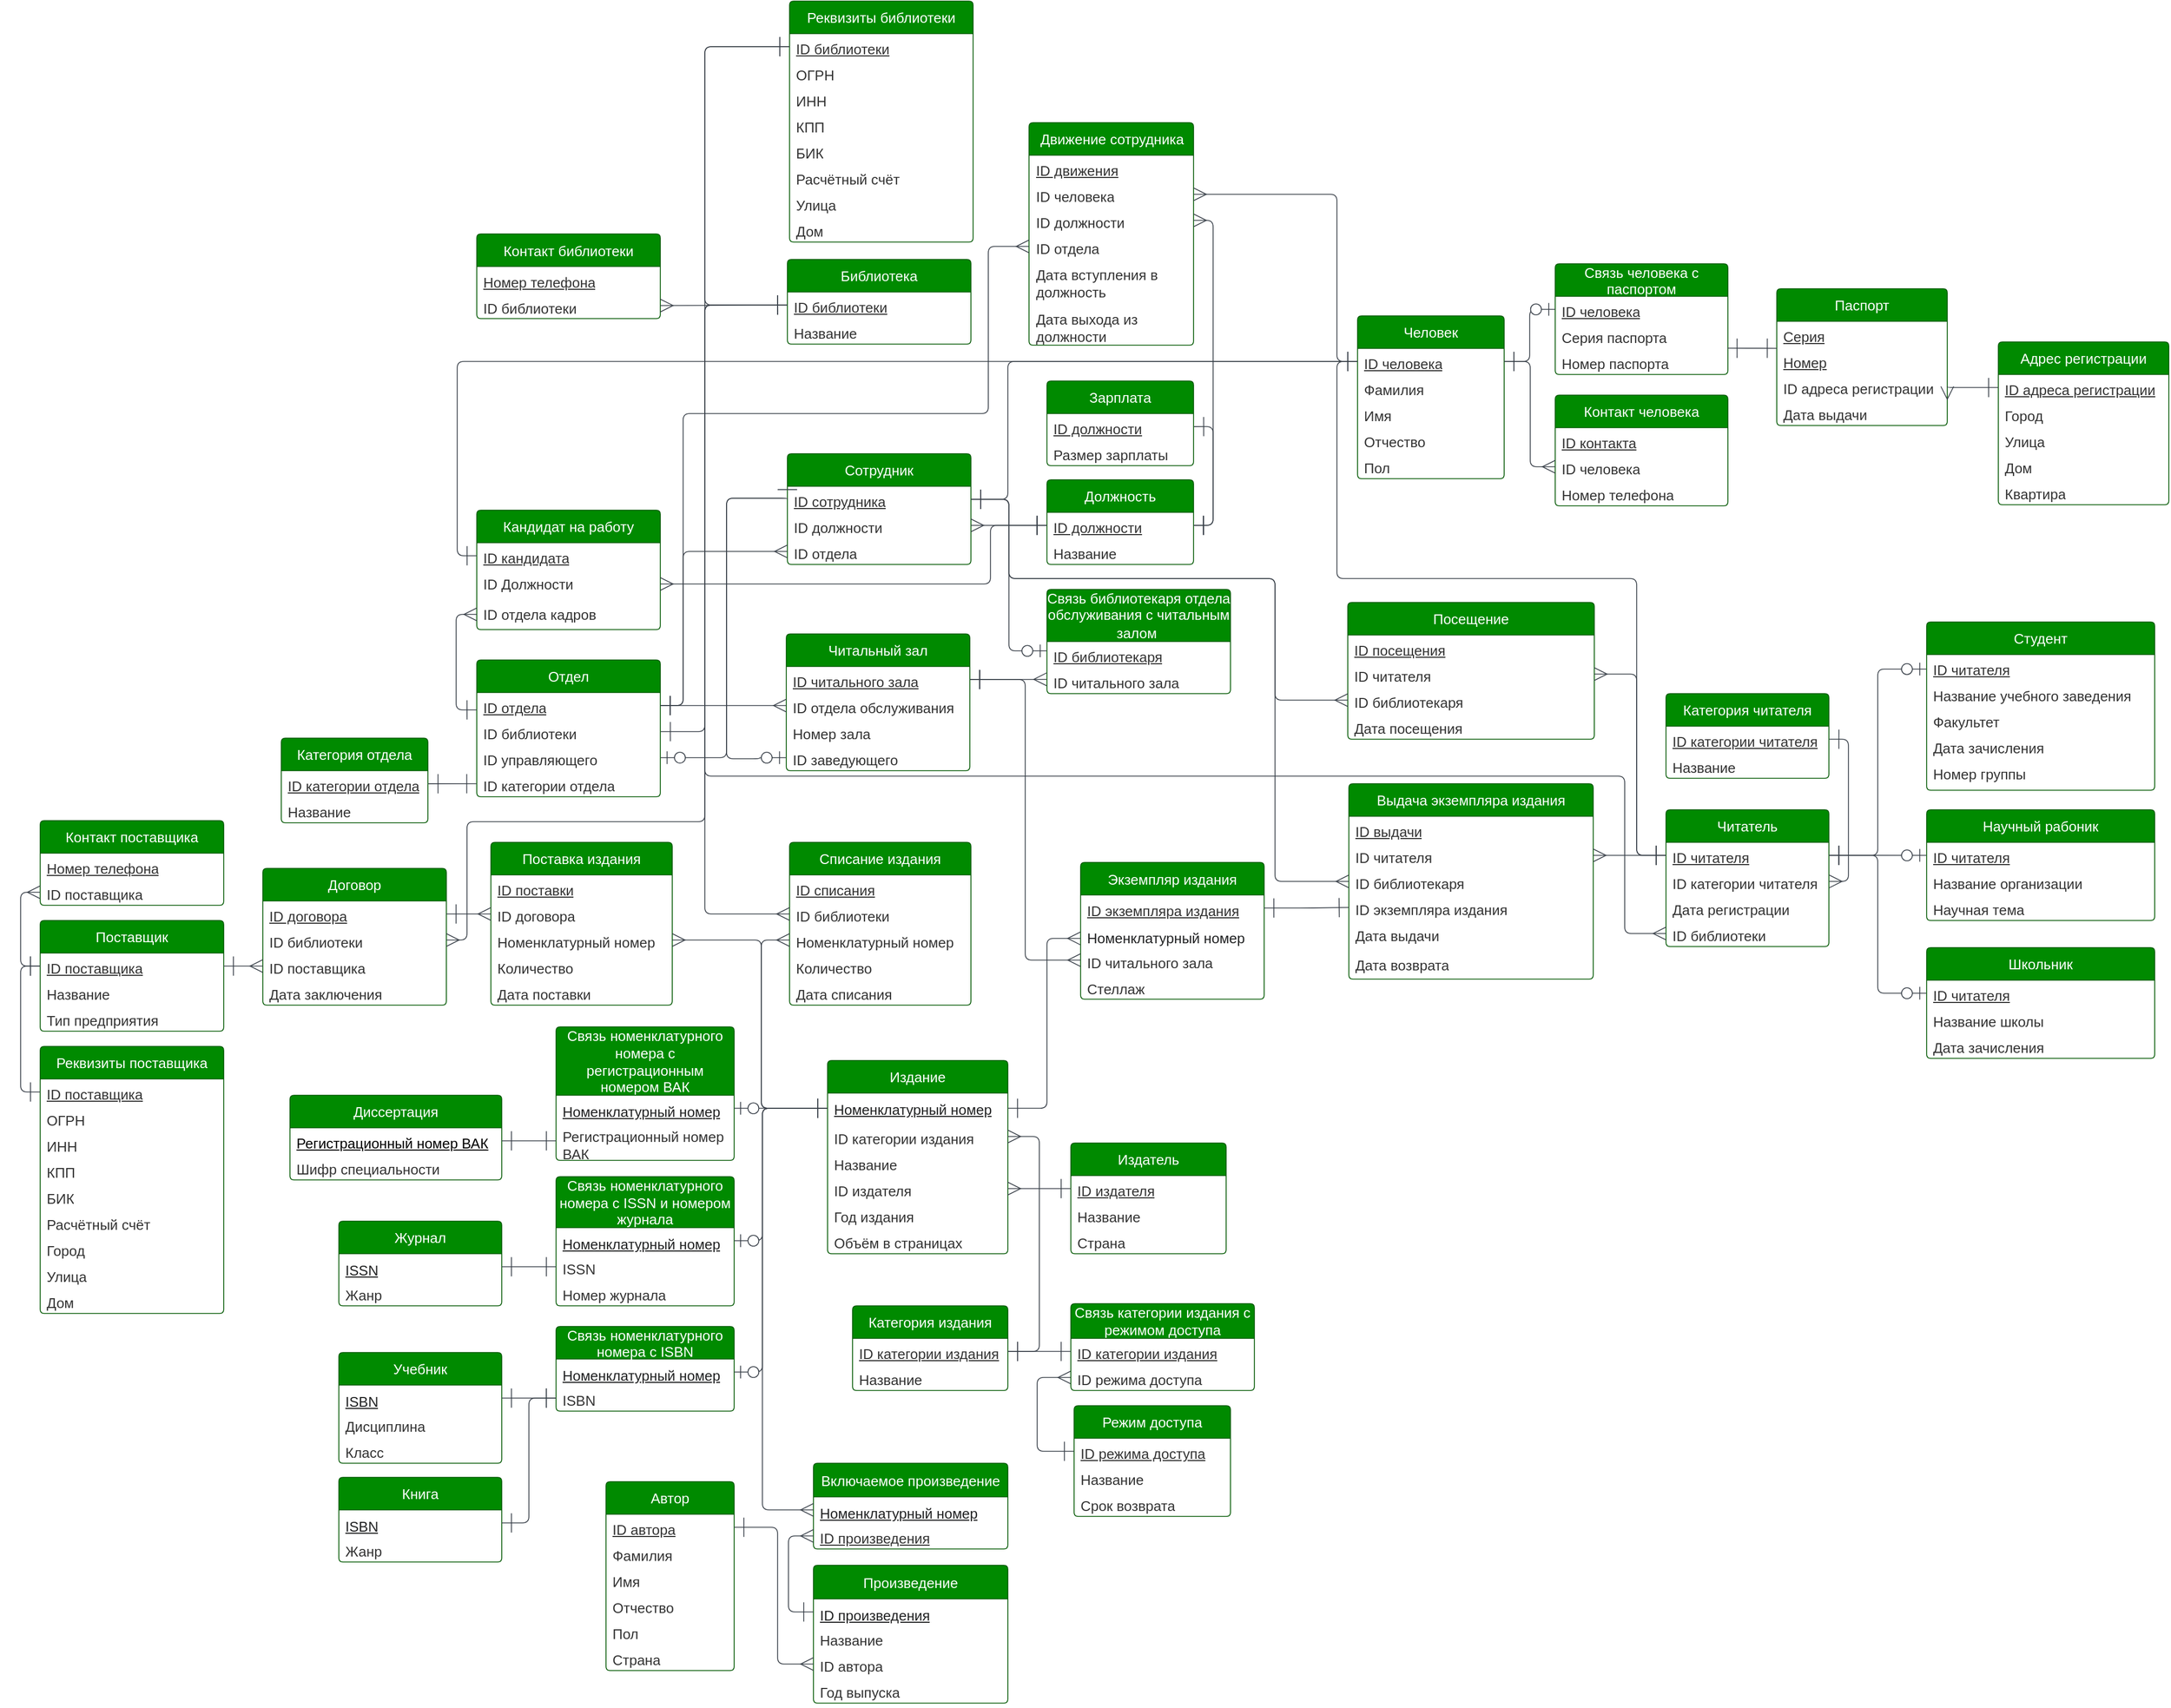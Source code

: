 <mxfile version="22.1.5" type="device">
  <diagram name="Страница — 1" id="cZLgVeapVBNI_IEV8JGX">
    <mxGraphModel dx="4847" dy="1677" grid="0" gridSize="10" guides="1" tooltips="1" connect="1" arrows="1" fold="1" page="0" pageScale="1" pageWidth="300" pageHeight="300" math="0" shadow="0">
      <root>
        <mxCell id="0" />
        <mxCell id="1" parent="0" />
        <mxCell id="PvF9w1s-Sq6uoAmOtv15-1" value="Читатель" style="html=1;overflow=block;blockSpacing=1;swimlane;childLayout=stackLayout;horizontal=1;horizontalStack=0;resizeParent=1;resizeParentMax=0;resizeLast=0;collapsible=0;fontStyle=0;marginBottom=0;swimlaneFillColor=#ffffff;startSize=30;whiteSpace=wrap;fontSize=13;fontColor=#ffffff;align=center;spacing=0;strokeColor=#005700;strokeOpacity=100;fillOpacity=100;rounded=1;absoluteArcSize=1;arcSize=7.5;strokeWidth=0.8;fillColor=#008a00;" parent="1" vertex="1">
          <mxGeometry x="-1335" y="187" width="150" height="126" as="geometry" />
        </mxCell>
        <mxCell id="PvF9w1s-Sq6uoAmOtv15-2" value="ID читателя" style="part=1;resizeHeight=0;strokeColor=none;align=left;verticalAlign=top;spacingLeft=4;spacingRight=4;overflow=hidden;rotatable=0;points=[[0,0.5],[1,0.5]];portConstraint=eastwest;html=1;whiteSpace=wrap;#ffffffwhiteSpace=wrap;fontSize=13;fontColor=#333333;fontStyle=4;fillColor=none;strokeOpacity=100;fillOpacity=100;" parent="PvF9w1s-Sq6uoAmOtv15-1" vertex="1">
          <mxGeometry y="30" width="150" height="24" as="geometry" />
        </mxCell>
        <mxCell id="PvF9w1s-Sq6uoAmOtv15-3" value="ID категории читателя" style="part=1;resizeHeight=0;strokeColor=none;align=left;verticalAlign=top;spacingLeft=4;spacingRight=4;overflow=hidden;rotatable=0;points=[[0,0.5],[1,0.5]];portConstraint=eastwest;html=1;whiteSpace=wrap;#ffffffwhiteSpace=wrap;fontSize=13;fontColor=#333333;fillColor=none;strokeOpacity=100;fillOpacity=100;" parent="PvF9w1s-Sq6uoAmOtv15-1" vertex="1">
          <mxGeometry y="54" width="150" height="24" as="geometry" />
        </mxCell>
        <mxCell id="PvF9w1s-Sq6uoAmOtv15-4" value="Дата регистрации" style="part=1;resizeHeight=0;strokeColor=none;align=left;verticalAlign=top;spacingLeft=4;spacingRight=4;overflow=hidden;rotatable=0;points=[[0,0.5],[1,0.5]];portConstraint=eastwest;html=1;whiteSpace=wrap;#ffffffwhiteSpace=wrap;fontSize=13;fontColor=#333333;fillColor=none;strokeOpacity=100;fillOpacity=100;" parent="PvF9w1s-Sq6uoAmOtv15-1" vertex="1">
          <mxGeometry y="78" width="150" height="24" as="geometry" />
        </mxCell>
        <mxCell id="PvF9w1s-Sq6uoAmOtv15-5" value="ID библиотеки" style="part=1;resizeHeight=0;strokeColor=none;align=left;verticalAlign=top;spacingLeft=4;spacingRight=4;overflow=hidden;rotatable=0;points=[[0,0.5],[1,0.5]];portConstraint=eastwest;html=1;whiteSpace=wrap;#ffffffwhiteSpace=wrap;fontSize=13;fontColor=#333333;fillColor=none;strokeOpacity=100;fillOpacity=100;" parent="PvF9w1s-Sq6uoAmOtv15-1" vertex="1">
          <mxGeometry y="102" width="150" height="24" as="geometry" />
        </mxCell>
        <mxCell id="PvF9w1s-Sq6uoAmOtv15-6" value="Категория читателя" style="html=1;overflow=block;blockSpacing=1;swimlane;childLayout=stackLayout;horizontal=1;horizontalStack=0;resizeParent=1;resizeParentMax=0;resizeLast=0;collapsible=0;fontStyle=0;marginBottom=0;swimlaneFillColor=#ffffff;startSize=30;whiteSpace=wrap;fontSize=13;fontColor=#ffffff;align=center;spacing=0;strokeColor=#005700;strokeOpacity=100;fillOpacity=100;rounded=1;absoluteArcSize=1;arcSize=7.5;strokeWidth=0.8;fillColor=#008a00;" parent="1" vertex="1">
          <mxGeometry x="-1335" y="80" width="150" height="78" as="geometry" />
        </mxCell>
        <mxCell id="PvF9w1s-Sq6uoAmOtv15-7" value="ID категории читателя" style="part=1;resizeHeight=0;strokeColor=none;align=left;verticalAlign=top;spacingLeft=4;spacingRight=4;overflow=hidden;rotatable=0;points=[[0,0.5],[1,0.5]];portConstraint=eastwest;html=1;whiteSpace=wrap;#ffffffwhiteSpace=wrap;fontSize=13;fontColor=#333333;fontStyle=4;fillColor=none;strokeOpacity=100;fillOpacity=100;" parent="PvF9w1s-Sq6uoAmOtv15-6" vertex="1">
          <mxGeometry y="30" width="150" height="24" as="geometry" />
        </mxCell>
        <mxCell id="PvF9w1s-Sq6uoAmOtv15-8" value="Название" style="part=1;resizeHeight=0;strokeColor=none;align=left;verticalAlign=top;spacingLeft=4;spacingRight=4;overflow=hidden;rotatable=0;points=[[0,0.5],[1,0.5]];portConstraint=eastwest;html=1;whiteSpace=wrap;#ffffffwhiteSpace=wrap;fontSize=13;fontColor=#333333;fillColor=none;strokeOpacity=100;fillOpacity=100;" parent="PvF9w1s-Sq6uoAmOtv15-6" vertex="1">
          <mxGeometry y="54" width="150" height="24" as="geometry" />
        </mxCell>
        <mxCell id="PvF9w1s-Sq6uoAmOtv15-9" value="" style="html=1;jettySize=18;whiteSpace=wrap;fontSize=13;strokeColor=#3a414a;strokeOpacity=100;strokeWidth=0.8;rounded=1;arcSize=12;edgeStyle=orthogonalEdgeStyle;startArrow=ERmany;startSize=10;endArrow=ERone;endSize=16;exitX=1.002;exitY=0.524;exitPerimeter=0;entryX=1.002;entryY=0.538;entryPerimeter=0;lucidId=gzVOatBWoSRN;" parent="1" source="PvF9w1s-Sq6uoAmOtv15-1" target="PvF9w1s-Sq6uoAmOtv15-6" edge="1">
          <mxGeometry width="100" height="100" relative="1" as="geometry">
            <Array as="points" />
          </mxGeometry>
        </mxCell>
        <mxCell id="PvF9w1s-Sq6uoAmOtv15-10" value="Выдача экземпляра издания" style="html=1;overflow=block;blockSpacing=1;swimlane;childLayout=stackLayout;horizontal=1;horizontalStack=0;resizeParent=1;resizeParentMax=0;resizeLast=0;collapsible=0;fontStyle=0;marginBottom=0;swimlaneFillColor=#ffffff;startSize=30;whiteSpace=wrap;fontSize=13;fontColor=#ffffff;align=center;spacing=0;strokeColor=#005700;strokeOpacity=100;fillOpacity=100;rounded=1;absoluteArcSize=1;arcSize=7.5;strokeWidth=0.8;fillColor=#008a00;" parent="1" vertex="1">
          <mxGeometry x="-1627" y="163" width="225" height="180" as="geometry" />
        </mxCell>
        <mxCell id="PvF9w1s-Sq6uoAmOtv15-11" value="ID выдачи" style="part=1;resizeHeight=0;strokeColor=none;align=left;verticalAlign=top;spacingLeft=4;spacingRight=4;overflow=hidden;rotatable=0;points=[[0,0.5],[1,0.5]];portConstraint=eastwest;html=1;whiteSpace=wrap;#ffffffwhiteSpace=wrap;fontSize=13;fontColor=#333333;fontStyle=4;fillColor=none;strokeOpacity=100;fillOpacity=100;" parent="PvF9w1s-Sq6uoAmOtv15-10" vertex="1">
          <mxGeometry y="30" width="225" height="24" as="geometry" />
        </mxCell>
        <mxCell id="PvF9w1s-Sq6uoAmOtv15-12" value="ID читателя" style="part=1;resizeHeight=0;strokeColor=none;align=left;verticalAlign=top;spacingLeft=4;spacingRight=4;overflow=hidden;rotatable=0;points=[[0,0.5],[1,0.5]];portConstraint=eastwest;html=1;whiteSpace=wrap;#ffffffwhiteSpace=wrap;fontSize=13;fontColor=#333333;fillColor=none;strokeOpacity=100;fillOpacity=100;" parent="PvF9w1s-Sq6uoAmOtv15-10" vertex="1">
          <mxGeometry y="54" width="225" height="24" as="geometry" />
        </mxCell>
        <mxCell id="PvF9w1s-Sq6uoAmOtv15-13" value="ID библиотекаря" style="part=1;resizeHeight=0;strokeColor=none;align=left;verticalAlign=top;spacingLeft=4;spacingRight=4;overflow=hidden;rotatable=0;points=[[0,0.5],[1,0.5]];portConstraint=eastwest;html=1;whiteSpace=wrap;#ffffffwhiteSpace=wrap;fontSize=13;fontColor=#333333;fillColor=none;strokeOpacity=100;fillOpacity=100;" parent="PvF9w1s-Sq6uoAmOtv15-10" vertex="1">
          <mxGeometry y="78" width="225" height="24" as="geometry" />
        </mxCell>
        <mxCell id="PvF9w1s-Sq6uoAmOtv15-14" value="ID экземпляра издания" style="part=1;resizeHeight=0;strokeColor=none;align=left;verticalAlign=top;spacingLeft=4;spacingRight=4;overflow=hidden;rotatable=0;points=[[0,0.5],[1,0.5]];portConstraint=eastwest;html=1;whiteSpace=wrap;#ffffffwhiteSpace=wrap;fontSize=13;fontColor=#333333;fillColor=none;strokeOpacity=100;fillOpacity=100;" parent="PvF9w1s-Sq6uoAmOtv15-10" vertex="1">
          <mxGeometry y="102" width="225" height="24" as="geometry" />
        </mxCell>
        <mxCell id="PvF9w1s-Sq6uoAmOtv15-15" value="Дата выдачи" style="part=1;resizeHeight=0;strokeColor=none;align=left;verticalAlign=top;spacingLeft=4;spacingRight=4;overflow=hidden;rotatable=0;points=[[0,0.5],[1,0.5]];portConstraint=eastwest;html=1;whiteSpace=wrap;#ffffffwhiteSpace=wrap;fontSize=13;fontColor=#333333;fillColor=none;strokeOpacity=100;fillOpacity=100;" parent="PvF9w1s-Sq6uoAmOtv15-10" vertex="1">
          <mxGeometry y="126" width="225" height="27" as="geometry" />
        </mxCell>
        <mxCell id="4xacU6Pkpj398cB6QMW2-4" value="Дата возврата" style="part=1;resizeHeight=0;strokeColor=none;align=left;verticalAlign=top;spacingLeft=4;spacingRight=4;overflow=hidden;rotatable=0;points=[[0,0.5],[1,0.5]];portConstraint=eastwest;html=1;whiteSpace=wrap;#ffffffwhiteSpace=wrap;fontSize=13;fontColor=#333333;fillColor=none;strokeOpacity=100;fillOpacity=100;" parent="PvF9w1s-Sq6uoAmOtv15-10" vertex="1">
          <mxGeometry y="153" width="225" height="27" as="geometry" />
        </mxCell>
        <mxCell id="PvF9w1s-Sq6uoAmOtv15-16" value="Дата крайнего срока возврата" style="part=1;resizeHeight=0;strokeColor=none;align=left;verticalAlign=top;spacingLeft=4;spacingRight=4;overflow=hidden;rotatable=0;points=[[0,0.5],[1,0.5]];portConstraint=eastwest;html=1;whiteSpace=wrap;#ffffffwhiteSpace=wrap;fontSize=13;fontColor=#333333;fillColor=none;strokeOpacity=100;fillOpacity=100;" parent="PvF9w1s-Sq6uoAmOtv15-10" vertex="1">
          <mxGeometry y="180" width="225" as="geometry" />
        </mxCell>
        <mxCell id="PvF9w1s-Sq6uoAmOtv15-17" value="" style="html=1;jettySize=18;whiteSpace=wrap;fontSize=13;strokeColor=#3a414a;strokeOpacity=100;strokeWidth=0.8;rounded=1;arcSize=12;edgeStyle=orthogonalEdgeStyle;startArrow=ERmany;startSize=10;endArrow=ERone;endSize=16;exitX=1;exitY=0.5;entryX=-0.002;entryY=0.333;entryPerimeter=0;lucidId=KSVOqX-~kG_~;exitDx=0;exitDy=0;" parent="1" source="PvF9w1s-Sq6uoAmOtv15-12" target="PvF9w1s-Sq6uoAmOtv15-1" edge="1">
          <mxGeometry width="100" height="100" relative="1" as="geometry">
            <Array as="points" />
          </mxGeometry>
        </mxCell>
        <mxCell id="PvF9w1s-Sq6uoAmOtv15-18" value="Сотрудник" style="html=1;overflow=block;blockSpacing=1;swimlane;childLayout=stackLayout;horizontal=1;horizontalStack=0;resizeParent=1;resizeParentMax=0;resizeLast=0;collapsible=0;fontStyle=0;marginBottom=0;swimlaneFillColor=#ffffff;startSize=30;whiteSpace=wrap;fontSize=13;fontColor=#ffffff;align=center;spacing=0;strokeColor=#005700;strokeOpacity=100;fillOpacity=100;rounded=1;absoluteArcSize=1;arcSize=7.5;strokeWidth=0.8;fillColor=#008a00;" parent="1" vertex="1">
          <mxGeometry x="-2144" y="-141" width="169" height="102" as="geometry" />
        </mxCell>
        <mxCell id="PvF9w1s-Sq6uoAmOtv15-19" value="ID сотрудника" style="part=1;resizeHeight=0;strokeColor=none;align=left;verticalAlign=top;spacingLeft=4;spacingRight=4;overflow=hidden;rotatable=0;points=[[0,0.5],[1,0.5]];portConstraint=eastwest;html=1;whiteSpace=wrap;#ffffffwhiteSpace=wrap;fontSize=13;fontColor=#333333;fontStyle=4;fillColor=none;strokeOpacity=100;fillOpacity=100;" parent="PvF9w1s-Sq6uoAmOtv15-18" vertex="1">
          <mxGeometry y="30" width="169" height="24" as="geometry" />
        </mxCell>
        <mxCell id="PvF9w1s-Sq6uoAmOtv15-20" value="ID должности" style="part=1;resizeHeight=0;strokeColor=none;align=left;verticalAlign=top;spacingLeft=4;spacingRight=4;overflow=hidden;rotatable=0;points=[[0,0.5],[1,0.5]];portConstraint=eastwest;html=1;whiteSpace=wrap;#ffffffwhiteSpace=wrap;fontSize=13;fontColor=#333333;fillColor=none;strokeOpacity=100;fillOpacity=100;" parent="PvF9w1s-Sq6uoAmOtv15-18" vertex="1">
          <mxGeometry y="54" width="169" height="24" as="geometry" />
        </mxCell>
        <mxCell id="PvF9w1s-Sq6uoAmOtv15-22" value="ID отдела" style="part=1;resizeHeight=0;strokeColor=none;align=left;verticalAlign=top;spacingLeft=4;spacingRight=4;overflow=hidden;rotatable=0;points=[[0,0.5],[1,0.5]];portConstraint=eastwest;html=1;whiteSpace=wrap;#ffffffwhiteSpace=wrap;fontSize=13;fontColor=#333333;fillColor=none;strokeOpacity=100;fillOpacity=100;" parent="PvF9w1s-Sq6uoAmOtv15-18" vertex="1">
          <mxGeometry y="78" width="169" height="24" as="geometry" />
        </mxCell>
        <mxCell id="PvF9w1s-Sq6uoAmOtv15-24" value="Должность" style="html=1;overflow=block;blockSpacing=1;swimlane;childLayout=stackLayout;horizontal=1;horizontalStack=0;resizeParent=1;resizeParentMax=0;resizeLast=0;collapsible=0;fontStyle=0;marginBottom=0;swimlaneFillColor=#ffffff;startSize=30;whiteSpace=wrap;fontSize=13;fontColor=#ffffff;align=center;spacing=0;strokeColor=#005700;strokeOpacity=100;fillOpacity=100;rounded=1;absoluteArcSize=1;arcSize=7.5;strokeWidth=0.8;fillColor=#008a00;" parent="1" vertex="1">
          <mxGeometry x="-1905" y="-117" width="135" height="78" as="geometry" />
        </mxCell>
        <mxCell id="PvF9w1s-Sq6uoAmOtv15-25" value="ID должности" style="part=1;resizeHeight=0;strokeColor=none;align=left;verticalAlign=top;spacingLeft=4;spacingRight=4;overflow=hidden;rotatable=0;points=[[0,0.5],[1,0.5]];portConstraint=eastwest;html=1;whiteSpace=wrap;#ffffffwhiteSpace=wrap;fontSize=13;fontColor=#333333;fontStyle=4;fillColor=none;strokeOpacity=100;fillOpacity=100;" parent="PvF9w1s-Sq6uoAmOtv15-24" vertex="1">
          <mxGeometry y="30" width="135" height="24" as="geometry" />
        </mxCell>
        <mxCell id="PvF9w1s-Sq6uoAmOtv15-26" value="Название" style="part=1;resizeHeight=0;strokeColor=none;align=left;verticalAlign=top;spacingLeft=4;spacingRight=4;overflow=hidden;rotatable=0;points=[[0,0.5],[1,0.5]];portConstraint=eastwest;html=1;whiteSpace=wrap;#ffffffwhiteSpace=wrap;fontSize=13;fontColor=#333333;fillColor=none;strokeOpacity=100;fillOpacity=100;" parent="PvF9w1s-Sq6uoAmOtv15-24" vertex="1">
          <mxGeometry y="54" width="135" height="24" as="geometry" />
        </mxCell>
        <mxCell id="PvF9w1s-Sq6uoAmOtv15-27" value="" style="html=1;jettySize=18;whiteSpace=wrap;fontSize=13;strokeColor=#3a414a;strokeOpacity=100;strokeWidth=0.8;rounded=1;arcSize=12;edgeStyle=orthogonalEdgeStyle;startArrow=ERone;startSize=16;endArrow=ERmany;endSize=10;exitX=-0.003;exitY=0.539;exitPerimeter=0;entryX=1;entryY=0.5;lucidId=bWVOXa4nwIZu;entryDx=0;entryDy=0;" parent="1" source="PvF9w1s-Sq6uoAmOtv15-24" target="PvF9w1s-Sq6uoAmOtv15-20" edge="1">
          <mxGeometry width="100" height="100" relative="1" as="geometry">
            <Array as="points" />
          </mxGeometry>
        </mxCell>
        <mxCell id="PvF9w1s-Sq6uoAmOtv15-28" value="Зарплата" style="html=1;overflow=block;blockSpacing=1;swimlane;childLayout=stackLayout;horizontal=1;horizontalStack=0;resizeParent=1;resizeParentMax=0;resizeLast=0;collapsible=0;fontStyle=0;marginBottom=0;swimlaneFillColor=#ffffff;startSize=30;whiteSpace=wrap;fontSize=13;fontColor=#ffffff;align=center;spacing=0;strokeColor=#005700;strokeOpacity=100;fillOpacity=100;rounded=1;absoluteArcSize=1;arcSize=7.5;strokeWidth=0.8;fillColor=#008a00;" parent="1" vertex="1">
          <mxGeometry x="-1905" y="-208" width="135" height="78" as="geometry" />
        </mxCell>
        <mxCell id="PvF9w1s-Sq6uoAmOtv15-29" value="ID должности" style="part=1;resizeHeight=0;strokeColor=none;align=left;verticalAlign=top;spacingLeft=4;spacingRight=4;overflow=hidden;rotatable=0;points=[[0,0.5],[1,0.5]];portConstraint=eastwest;html=1;whiteSpace=wrap;#ffffffwhiteSpace=wrap;fontSize=13;fontColor=#333333;fontStyle=4;fillColor=none;strokeOpacity=100;fillOpacity=100;" parent="PvF9w1s-Sq6uoAmOtv15-28" vertex="1">
          <mxGeometry y="30" width="135" height="24" as="geometry" />
        </mxCell>
        <mxCell id="PvF9w1s-Sq6uoAmOtv15-30" value="Размер зарплаты" style="part=1;resizeHeight=0;strokeColor=none;align=left;verticalAlign=top;spacingLeft=4;spacingRight=4;overflow=hidden;rotatable=0;points=[[0,0.5],[1,0.5]];portConstraint=eastwest;html=1;whiteSpace=wrap;#ffffffwhiteSpace=wrap;fontSize=13;fontColor=#333333;fillColor=none;strokeOpacity=100;fillOpacity=100;" parent="PvF9w1s-Sq6uoAmOtv15-28" vertex="1">
          <mxGeometry y="54" width="135" height="24" as="geometry" />
        </mxCell>
        <mxCell id="PvF9w1s-Sq6uoAmOtv15-31" value="" style="html=1;jettySize=18;whiteSpace=wrap;fontSize=13;strokeColor=#3a414a;strokeOpacity=100;strokeWidth=0.8;rounded=1;arcSize=12;edgeStyle=orthogonalEdgeStyle;startArrow=ERone;startSize=16;endArrow=ERone;endSize=16;exitX=1.003;exitY=0.539;exitPerimeter=0;entryX=1.003;entryY=0.539;entryPerimeter=0;lucidId=TXVOuyyABTvU;" parent="1" source="PvF9w1s-Sq6uoAmOtv15-28" target="PvF9w1s-Sq6uoAmOtv15-24" edge="1">
          <mxGeometry width="100" height="100" relative="1" as="geometry">
            <Array as="points" />
          </mxGeometry>
        </mxCell>
        <mxCell id="PvF9w1s-Sq6uoAmOtv15-36" value="Библиотека" style="html=1;overflow=block;blockSpacing=1;swimlane;childLayout=stackLayout;horizontal=1;horizontalStack=0;resizeParent=1;resizeParentMax=0;resizeLast=0;collapsible=0;fontStyle=0;marginBottom=0;swimlaneFillColor=#ffffff;startSize=30;whiteSpace=wrap;fontSize=13;align=center;spacing=0;strokeOpacity=100;fillOpacity=100;rounded=1;absoluteArcSize=1;arcSize=7.5;strokeWidth=0.8;fillColor=#008a00;strokeColor=#005700;fontColor=#ffffff;" parent="1" vertex="1">
          <mxGeometry x="-2144" y="-320" width="169" height="78" as="geometry" />
        </mxCell>
        <mxCell id="PvF9w1s-Sq6uoAmOtv15-37" value="ID библиотеки" style="part=1;resizeHeight=0;strokeColor=none;align=left;verticalAlign=top;spacingLeft=4;spacingRight=4;overflow=hidden;rotatable=0;points=[[0,0.5],[1,0.5]];portConstraint=eastwest;html=1;whiteSpace=wrap;#ffffffwhiteSpace=wrap;fontSize=13;fontColor=#333333;fontStyle=4;fillColor=none;strokeOpacity=100;fillOpacity=100;" parent="PvF9w1s-Sq6uoAmOtv15-36" vertex="1">
          <mxGeometry y="30" width="169" height="24" as="geometry" />
        </mxCell>
        <mxCell id="PvF9w1s-Sq6uoAmOtv15-38" value="Название" style="part=1;resizeHeight=0;strokeColor=none;align=left;verticalAlign=top;spacingLeft=4;spacingRight=4;overflow=hidden;rotatable=0;points=[[0,0.5],[1,0.5]];portConstraint=eastwest;html=1;whiteSpace=wrap;#ffffffwhiteSpace=wrap;fontSize=13;fontColor=#333333;fillColor=none;strokeOpacity=100;fillOpacity=100;" parent="PvF9w1s-Sq6uoAmOtv15-36" vertex="1">
          <mxGeometry y="54" width="169" height="24" as="geometry" />
        </mxCell>
        <mxCell id="PvF9w1s-Sq6uoAmOtv15-42" value="" style="html=1;jettySize=18;whiteSpace=wrap;fontSize=13;strokeColor=#3a414a;strokeOpacity=100;strokeWidth=0.8;rounded=1;arcSize=12;edgeStyle=orthogonalEdgeStyle;startArrow=ERone;startSize=16;endArrow=ERmany;endSize=10;exitX=-0.002;exitY=0.28;exitPerimeter=0;entryX=0;entryY=0.5;lucidId=X6VOyPNAQlMR;entryDx=0;entryDy=0;" parent="1" source="PvF9w1s-Sq6uoAmOtv15-36" edge="1">
          <mxGeometry width="100" height="100" relative="1" as="geometry">
            <Array as="points" />
          </mxGeometry>
        </mxCell>
        <mxCell id="PvF9w1s-Sq6uoAmOtv15-43" value="Издание" style="html=1;overflow=block;blockSpacing=1;swimlane;childLayout=stackLayout;horizontal=1;horizontalStack=0;resizeParent=1;resizeParentMax=0;resizeLast=0;collapsible=0;fontStyle=0;marginBottom=0;swimlaneFillColor=#ffffff;startSize=30;whiteSpace=wrap;fontSize=13;fontColor=#ffffff;align=center;spacing=0;strokeColor=#005700;strokeOpacity=100;fillOpacity=100;rounded=1;absoluteArcSize=1;arcSize=7.5;strokeWidth=0.8;fillColor=#008a00;" parent="1" vertex="1">
          <mxGeometry x="-2107" y="418" width="166" height="178" as="geometry" />
        </mxCell>
        <mxCell id="PvF9w1s-Sq6uoAmOtv15-44" value="&lt;font style=&quot;font-size: 13px;&quot;&gt;Номенклатурный номер&lt;/font&gt;" style="part=1;resizeHeight=0;strokeColor=none;align=left;verticalAlign=top;spacingLeft=4;spacingRight=4;overflow=hidden;rotatable=0;points=[[0,0.5],[1,0.5]];portConstraint=eastwest;html=1;whiteSpace=wrap;#ffffffwhiteSpace=wrap;fontSize=14;fontColor=#202122;fontStyle=4;fillColor=none;strokeOpacity=100;fillOpacity=100;" parent="PvF9w1s-Sq6uoAmOtv15-43" vertex="1">
          <mxGeometry y="30" width="166" height="28" as="geometry" />
        </mxCell>
        <mxCell id="PvF9w1s-Sq6uoAmOtv15-45" value="ID категории издания" style="part=1;resizeHeight=0;strokeColor=none;align=left;verticalAlign=top;spacingLeft=4;spacingRight=4;overflow=hidden;rotatable=0;points=[[0,0.5],[1,0.5]];portConstraint=eastwest;html=1;whiteSpace=wrap;#ffffffwhiteSpace=wrap;fontSize=13;fontColor=#333333;fillColor=none;strokeOpacity=100;fillOpacity=100;" parent="PvF9w1s-Sq6uoAmOtv15-43" vertex="1">
          <mxGeometry y="58" width="166" height="24" as="geometry" />
        </mxCell>
        <mxCell id="PvF9w1s-Sq6uoAmOtv15-46" value="Название" style="part=1;resizeHeight=0;strokeColor=none;align=left;verticalAlign=top;spacingLeft=4;spacingRight=4;overflow=hidden;rotatable=0;points=[[0,0.5],[1,0.5]];portConstraint=eastwest;html=1;whiteSpace=wrap;#ffffffwhiteSpace=wrap;fontSize=13;fontColor=#333333;fillColor=none;strokeOpacity=100;fillOpacity=100;" parent="PvF9w1s-Sq6uoAmOtv15-43" vertex="1">
          <mxGeometry y="82" width="166" height="24" as="geometry" />
        </mxCell>
        <mxCell id="PvF9w1s-Sq6uoAmOtv15-47" value="ID издателя" style="part=1;resizeHeight=0;strokeColor=none;align=left;verticalAlign=top;spacingLeft=4;spacingRight=4;overflow=hidden;rotatable=0;points=[[0,0.5],[1,0.5]];portConstraint=eastwest;html=1;whiteSpace=wrap;#ffffffwhiteSpace=wrap;fontSize=13;fontColor=#333333;fillColor=none;strokeOpacity=100;fillOpacity=100;" parent="PvF9w1s-Sq6uoAmOtv15-43" vertex="1">
          <mxGeometry y="106" width="166" height="24" as="geometry" />
        </mxCell>
        <mxCell id="PvF9w1s-Sq6uoAmOtv15-48" value="Год издания" style="part=1;resizeHeight=0;strokeColor=none;align=left;verticalAlign=top;spacingLeft=4;spacingRight=4;overflow=hidden;rotatable=0;points=[[0,0.5],[1,0.5]];portConstraint=eastwest;html=1;whiteSpace=wrap;#ffffffwhiteSpace=wrap;fontSize=13;fontColor=#333333;fillColor=none;strokeOpacity=100;fillOpacity=100;" parent="PvF9w1s-Sq6uoAmOtv15-43" vertex="1">
          <mxGeometry y="130" width="166" height="24" as="geometry" />
        </mxCell>
        <mxCell id="pvNLKoHXQlOhcsUP0_Xg-102" value="Объём в страницах" style="part=1;resizeHeight=0;strokeColor=none;align=left;verticalAlign=top;spacingLeft=4;spacingRight=4;overflow=hidden;rotatable=0;points=[[0,0.5],[1,0.5]];portConstraint=eastwest;html=1;whiteSpace=wrap;#ffffffwhiteSpace=wrap;fontSize=13;fontColor=#333333;fillColor=none;strokeOpacity=100;fillOpacity=100;" parent="PvF9w1s-Sq6uoAmOtv15-43" vertex="1">
          <mxGeometry y="154" width="166" height="24" as="geometry" />
        </mxCell>
        <mxCell id="PvF9w1s-Sq6uoAmOtv15-49" value="Студент" style="html=1;overflow=block;blockSpacing=1;swimlane;childLayout=stackLayout;horizontal=1;horizontalStack=0;resizeParent=1;resizeParentMax=0;resizeLast=0;collapsible=0;fontStyle=0;marginBottom=0;swimlaneFillColor=#ffffff;startSize=30;whiteSpace=wrap;fontSize=13;fontColor=#ffffff;align=center;spacing=0;strokeColor=#005700;strokeOpacity=100;fillOpacity=100;rounded=1;absoluteArcSize=1;arcSize=7.5;strokeWidth=0.8;fillColor=#008a00;" parent="1" vertex="1">
          <mxGeometry x="-1095" y="14" width="210" height="155" as="geometry" />
        </mxCell>
        <mxCell id="PvF9w1s-Sq6uoAmOtv15-50" value="ID читателя" style="part=1;resizeHeight=0;strokeColor=none;align=left;verticalAlign=top;spacingLeft=4;spacingRight=4;overflow=hidden;rotatable=0;points=[[0,0.5],[1,0.5]];portConstraint=eastwest;html=1;whiteSpace=wrap;#ffffffwhiteSpace=wrap;fontSize=13;fontColor=#333333;fontStyle=4;fillColor=none;strokeOpacity=100;fillOpacity=100;" parent="PvF9w1s-Sq6uoAmOtv15-49" vertex="1">
          <mxGeometry y="30" width="210" height="24" as="geometry" />
        </mxCell>
        <mxCell id="PvF9w1s-Sq6uoAmOtv15-51" value="Название учебного заведения" style="part=1;resizeHeight=0;strokeColor=none;align=left;verticalAlign=top;spacingLeft=4;spacingRight=4;overflow=hidden;rotatable=0;points=[[0,0.5],[1,0.5]];portConstraint=eastwest;html=1;whiteSpace=wrap;#ffffffwhiteSpace=wrap;fontSize=13;fontColor=#333333;fillColor=none;strokeOpacity=100;fillOpacity=100;" parent="PvF9w1s-Sq6uoAmOtv15-49" vertex="1">
          <mxGeometry y="54" width="210" height="24" as="geometry" />
        </mxCell>
        <mxCell id="PvF9w1s-Sq6uoAmOtv15-52" value="Факультет" style="part=1;resizeHeight=0;strokeColor=none;align=left;verticalAlign=top;spacingLeft=4;spacingRight=4;overflow=hidden;rotatable=0;points=[[0,0.5],[1,0.5]];portConstraint=eastwest;html=1;whiteSpace=wrap;#ffffffwhiteSpace=wrap;fontSize=13;fontColor=#333333;fillColor=none;strokeOpacity=100;fillOpacity=100;" parent="PvF9w1s-Sq6uoAmOtv15-49" vertex="1">
          <mxGeometry y="78" width="210" height="24" as="geometry" />
        </mxCell>
        <mxCell id="PvF9w1s-Sq6uoAmOtv15-53" value="Дата зачисления" style="part=1;resizeHeight=0;strokeColor=none;align=left;verticalAlign=top;spacingLeft=4;spacingRight=4;overflow=hidden;rotatable=0;points=[[0,0.5],[1,0.5]];portConstraint=eastwest;html=1;whiteSpace=wrap;#ffffffwhiteSpace=wrap;fontSize=13;fontColor=#333333;fillColor=none;strokeOpacity=100;fillOpacity=100;" parent="PvF9w1s-Sq6uoAmOtv15-49" vertex="1">
          <mxGeometry y="102" width="210" height="24" as="geometry" />
        </mxCell>
        <mxCell id="PvF9w1s-Sq6uoAmOtv15-54" value="Номер группы" style="part=1;resizeHeight=0;strokeColor=none;align=left;verticalAlign=top;spacingLeft=4;spacingRight=4;overflow=hidden;rotatable=0;points=[[0,0.5],[1,0.5]];portConstraint=eastwest;html=1;whiteSpace=wrap;#ffffffwhiteSpace=wrap;fontSize=13;fontColor=#333333;fillColor=none;strokeOpacity=100;fillOpacity=100;" parent="PvF9w1s-Sq6uoAmOtv15-49" vertex="1">
          <mxGeometry y="126" width="210" height="29" as="geometry" />
        </mxCell>
        <mxCell id="PvF9w1s-Sq6uoAmOtv15-55" value="Научный рабоник" style="html=1;overflow=block;blockSpacing=1;swimlane;childLayout=stackLayout;horizontal=1;horizontalStack=0;resizeParent=1;resizeParentMax=0;resizeLast=0;collapsible=0;fontStyle=0;marginBottom=0;swimlaneFillColor=#ffffff;startSize=30;whiteSpace=wrap;fontSize=13;fontColor=#ffffff;align=center;spacing=0;strokeColor=#005700;strokeOpacity=100;fillOpacity=100;rounded=1;absoluteArcSize=1;arcSize=7.5;strokeWidth=0.8;fillColor=#008a00;" parent="1" vertex="1">
          <mxGeometry x="-1095" y="187" width="210" height="102" as="geometry" />
        </mxCell>
        <mxCell id="PvF9w1s-Sq6uoAmOtv15-56" value="ID читателя" style="part=1;resizeHeight=0;strokeColor=none;align=left;verticalAlign=top;spacingLeft=4;spacingRight=4;overflow=hidden;rotatable=0;points=[[0,0.5],[1,0.5]];portConstraint=eastwest;html=1;whiteSpace=wrap;#ffffffwhiteSpace=wrap;fontSize=13;fontColor=#333333;fontStyle=4;fillColor=none;strokeOpacity=100;fillOpacity=100;" parent="PvF9w1s-Sq6uoAmOtv15-55" vertex="1">
          <mxGeometry y="30" width="210" height="24" as="geometry" />
        </mxCell>
        <mxCell id="PvF9w1s-Sq6uoAmOtv15-57" value="Название организации" style="part=1;resizeHeight=0;strokeColor=none;align=left;verticalAlign=top;spacingLeft=4;spacingRight=4;overflow=hidden;rotatable=0;points=[[0,0.5],[1,0.5]];portConstraint=eastwest;html=1;whiteSpace=wrap;#ffffffwhiteSpace=wrap;fontSize=13;fontColor=#333333;fillColor=none;strokeOpacity=100;fillOpacity=100;" parent="PvF9w1s-Sq6uoAmOtv15-55" vertex="1">
          <mxGeometry y="54" width="210" height="24" as="geometry" />
        </mxCell>
        <mxCell id="PvF9w1s-Sq6uoAmOtv15-58" value="Научная тема" style="part=1;resizeHeight=0;strokeColor=none;align=left;verticalAlign=top;spacingLeft=4;spacingRight=4;overflow=hidden;rotatable=0;points=[[0,0.5],[1,0.5]];portConstraint=eastwest;html=1;whiteSpace=wrap;#ffffffwhiteSpace=wrap;fontSize=13;fontColor=#333333;fillColor=none;strokeOpacity=100;fillOpacity=100;" parent="PvF9w1s-Sq6uoAmOtv15-55" vertex="1">
          <mxGeometry y="78" width="210" height="24" as="geometry" />
        </mxCell>
        <mxCell id="PvF9w1s-Sq6uoAmOtv15-59" value="" style="html=1;jettySize=18;whiteSpace=wrap;fontSize=13;strokeColor=#3a414a;strokeOpacity=100;strokeWidth=0.8;rounded=1;arcSize=12;edgeStyle=orthogonalEdgeStyle;startArrow=ERone;startSize=16;endArrow=ERzeroToOne;endSize=10;exitX=1.002;exitY=0.333;exitPerimeter=0;entryX=-0.002;entryY=0.412;entryPerimeter=0;lucidId=-hWOEKWkFJAs;" parent="1" source="PvF9w1s-Sq6uoAmOtv15-1" target="PvF9w1s-Sq6uoAmOtv15-55" edge="1">
          <mxGeometry width="100" height="100" relative="1" as="geometry">
            <Array as="points" />
          </mxGeometry>
        </mxCell>
        <mxCell id="PvF9w1s-Sq6uoAmOtv15-60" value="" style="html=1;jettySize=18;whiteSpace=wrap;fontSize=13;strokeColor=#3a414a;strokeOpacity=100;strokeWidth=0.8;rounded=1;arcSize=12;edgeStyle=orthogonalEdgeStyle;startArrow=ERone;startSize=16;endArrow=ERzeroToOne;endSize=10;exitX=1.002;exitY=0.333;exitPerimeter=0;entryX=-0.002;entryY=0.28;entryPerimeter=0;lucidId=iiWO-NnlPZ5a;" parent="1" source="PvF9w1s-Sq6uoAmOtv15-1" target="PvF9w1s-Sq6uoAmOtv15-49" edge="1">
          <mxGeometry width="100" height="100" relative="1" as="geometry">
            <Array as="points" />
          </mxGeometry>
        </mxCell>
        <mxCell id="PvF9w1s-Sq6uoAmOtv15-61" value="Экземпляр издания" style="html=1;overflow=block;blockSpacing=1;swimlane;childLayout=stackLayout;horizontal=1;horizontalStack=0;resizeParent=1;resizeParentMax=0;resizeLast=0;collapsible=0;fontStyle=0;marginBottom=0;swimlaneFillColor=#ffffff;startSize=30;whiteSpace=wrap;fontSize=13;fontColor=#ffffff;align=center;spacing=0;strokeColor=#005700;strokeOpacity=100;fillOpacity=100;rounded=1;absoluteArcSize=1;arcSize=7.5;strokeWidth=0.8;fillColor=#008a00;" parent="1" vertex="1">
          <mxGeometry x="-1874" y="235.5" width="169" height="126" as="geometry" />
        </mxCell>
        <mxCell id="PvF9w1s-Sq6uoAmOtv15-62" value="ID экземпляра издания" style="part=1;resizeHeight=0;strokeColor=none;align=left;verticalAlign=top;spacingLeft=4;spacingRight=4;overflow=hidden;rotatable=0;points=[[0,0.5],[1,0.5]];portConstraint=eastwest;html=1;whiteSpace=wrap;#ffffffwhiteSpace=wrap;fontSize=13;fontColor=#333333;fontStyle=4;fillColor=none;strokeOpacity=100;fillOpacity=100;" parent="PvF9w1s-Sq6uoAmOtv15-61" vertex="1">
          <mxGeometry y="30" width="169" height="24" as="geometry" />
        </mxCell>
        <mxCell id="PvF9w1s-Sq6uoAmOtv15-63" value="&lt;font style=&quot;font-size: 13px;&quot;&gt;Номенклатурный номер&lt;/font&gt;" style="part=1;resizeHeight=0;strokeColor=none;align=left;verticalAlign=top;spacingLeft=4;spacingRight=4;overflow=hidden;rotatable=0;points=[[0,0.5],[1,0.5]];portConstraint=eastwest;html=1;whiteSpace=wrap;#ffffffwhiteSpace=wrap;fontSize=14;fontColor=#202122;fillColor=none;strokeOpacity=100;fillOpacity=100;" parent="PvF9w1s-Sq6uoAmOtv15-61" vertex="1">
          <mxGeometry y="54" width="169" height="24" as="geometry" />
        </mxCell>
        <mxCell id="PvF9w1s-Sq6uoAmOtv15-65" value="ID читального зала" style="part=1;resizeHeight=0;strokeColor=none;align=left;verticalAlign=top;spacingLeft=4;spacingRight=4;overflow=hidden;rotatable=0;points=[[0,0.5],[1,0.5]];portConstraint=eastwest;html=1;whiteSpace=wrap;#ffffffwhiteSpace=wrap;fontSize=13;fontColor=#333333;fillColor=none;strokeOpacity=100;fillOpacity=100;" parent="PvF9w1s-Sq6uoAmOtv15-61" vertex="1">
          <mxGeometry y="78" width="169" height="24" as="geometry" />
        </mxCell>
        <mxCell id="PvF9w1s-Sq6uoAmOtv15-66" value="Стеллаж" style="part=1;resizeHeight=0;strokeColor=none;align=left;verticalAlign=top;spacingLeft=4;spacingRight=4;overflow=hidden;rotatable=0;points=[[0,0.5],[1,0.5]];portConstraint=eastwest;html=1;whiteSpace=wrap;#ffffffwhiteSpace=wrap;fontSize=13;fontColor=#333333;fillColor=none;strokeOpacity=100;fillOpacity=100;" parent="PvF9w1s-Sq6uoAmOtv15-61" vertex="1">
          <mxGeometry y="102" width="169" height="24" as="geometry" />
        </mxCell>
        <mxCell id="PvF9w1s-Sq6uoAmOtv15-67" value="Полка" style="part=1;resizeHeight=0;strokeColor=none;align=left;verticalAlign=top;spacingLeft=4;spacingRight=4;overflow=hidden;rotatable=0;points=[[0,0.5],[1,0.5]];portConstraint=eastwest;html=1;whiteSpace=wrap;#ffffffwhiteSpace=wrap;fontSize=13;fontColor=#333333;fillColor=none;strokeOpacity=100;fillOpacity=100;" parent="PvF9w1s-Sq6uoAmOtv15-61" vertex="1">
          <mxGeometry y="126" width="169" as="geometry" />
        </mxCell>
        <mxCell id="PvF9w1s-Sq6uoAmOtv15-68" value="" style="html=1;jettySize=18;whiteSpace=wrap;fontSize=13;strokeColor=#3a414a;strokeOpacity=100;strokeWidth=0.8;rounded=1;arcSize=12;edgeStyle=orthogonalEdgeStyle;startArrow=ERone;startSize=16;endArrow=ERone;endSize=16;exitX=1;exitY=0.5;entryX=0;entryY=0.5;lucidId=WyWO2uIzKxOy;entryDx=0;entryDy=0;exitDx=0;exitDy=0;" parent="1" source="PvF9w1s-Sq6uoAmOtv15-62" target="PvF9w1s-Sq6uoAmOtv15-14" edge="1">
          <mxGeometry width="100" height="100" relative="1" as="geometry">
            <Array as="points" />
          </mxGeometry>
        </mxCell>
        <mxCell id="PvF9w1s-Sq6uoAmOtv15-69" value="" style="html=1;jettySize=18;whiteSpace=wrap;fontSize=13;strokeColor=#3a414a;strokeOpacity=100;strokeWidth=0.8;rounded=1;arcSize=12;edgeStyle=orthogonalEdgeStyle;startArrow=ERone;startSize=16;endArrow=ERmany;endSize=10;lucidId=BFWObcZz9gxv;entryX=-0.001;entryY=0.668;entryDx=0;entryDy=0;entryPerimeter=0;exitX=1;exitY=0.5;exitDx=0;exitDy=0;" parent="1" source="PvF9w1s-Sq6uoAmOtv15-44" target="PvF9w1s-Sq6uoAmOtv15-63" edge="1">
          <mxGeometry width="100" height="100" relative="1" as="geometry">
            <Array as="points">
              <mxPoint x="-1905" y="462" />
              <mxPoint x="-1905" y="305" />
            </Array>
            <mxPoint x="-1888" y="391" as="sourcePoint" />
            <mxPoint x="-1871" y="305" as="targetPoint" />
          </mxGeometry>
        </mxCell>
        <mxCell id="PvF9w1s-Sq6uoAmOtv15-70" value="Школьник" style="html=1;overflow=block;blockSpacing=1;swimlane;childLayout=stackLayout;horizontal=1;horizontalStack=0;resizeParent=1;resizeParentMax=0;resizeLast=0;collapsible=0;fontStyle=0;marginBottom=0;swimlaneFillColor=#ffffff;startSize=30;whiteSpace=wrap;fontSize=13;fontColor=#ffffff;align=center;spacing=0;strokeColor=#005700;strokeOpacity=100;fillOpacity=100;rounded=1;absoluteArcSize=1;arcSize=7.5;strokeWidth=0.8;fillColor=#008a00;" parent="1" vertex="1">
          <mxGeometry x="-1095" y="314" width="210" height="102" as="geometry" />
        </mxCell>
        <mxCell id="PvF9w1s-Sq6uoAmOtv15-71" value="ID читателя" style="part=1;resizeHeight=0;strokeColor=none;align=left;verticalAlign=top;spacingLeft=4;spacingRight=4;overflow=hidden;rotatable=0;points=[[0,0.5],[1,0.5]];portConstraint=eastwest;html=1;whiteSpace=wrap;#ffffffwhiteSpace=wrap;fontSize=13;fontColor=#333333;fontStyle=4;fillColor=none;strokeOpacity=100;fillOpacity=100;" parent="PvF9w1s-Sq6uoAmOtv15-70" vertex="1">
          <mxGeometry y="30" width="210" height="24" as="geometry" />
        </mxCell>
        <mxCell id="PvF9w1s-Sq6uoAmOtv15-72" value="Название школы" style="part=1;resizeHeight=0;strokeColor=none;align=left;verticalAlign=top;spacingLeft=4;spacingRight=4;overflow=hidden;rotatable=0;points=[[0,0.5],[1,0.5]];portConstraint=eastwest;html=1;whiteSpace=wrap;#ffffffwhiteSpace=wrap;fontSize=13;fontColor=#333333;fillColor=none;strokeOpacity=100;fillOpacity=100;" parent="PvF9w1s-Sq6uoAmOtv15-70" vertex="1">
          <mxGeometry y="54" width="210" height="24" as="geometry" />
        </mxCell>
        <mxCell id="PvF9w1s-Sq6uoAmOtv15-73" value="Дата зачисления" style="part=1;resizeHeight=0;strokeColor=none;align=left;verticalAlign=top;spacingLeft=4;spacingRight=4;overflow=hidden;rotatable=0;points=[[0,0.5],[1,0.5]];portConstraint=eastwest;html=1;whiteSpace=wrap;#ffffffwhiteSpace=wrap;fontSize=13;fontColor=#333333;fillColor=none;strokeOpacity=100;fillOpacity=100;" parent="PvF9w1s-Sq6uoAmOtv15-70" vertex="1">
          <mxGeometry y="78" width="210" height="24" as="geometry" />
        </mxCell>
        <mxCell id="PvF9w1s-Sq6uoAmOtv15-74" value="" style="html=1;jettySize=18;whiteSpace=wrap;fontSize=13;strokeColor=#3a414a;strokeOpacity=100;strokeWidth=0.8;rounded=1;arcSize=12;edgeStyle=orthogonalEdgeStyle;startArrow=ERone;startSize=16;endArrow=ERzeroToOne;endSize=10;exitX=1.002;exitY=0.333;exitPerimeter=0;entryX=-0.002;entryY=0.412;entryPerimeter=0;lucidId=dPWOS1pg~EiC;" parent="1" source="PvF9w1s-Sq6uoAmOtv15-1" target="PvF9w1s-Sq6uoAmOtv15-70" edge="1">
          <mxGeometry width="100" height="100" relative="1" as="geometry">
            <Array as="points" />
          </mxGeometry>
        </mxCell>
        <mxCell id="PvF9w1s-Sq6uoAmOtv15-75" value="Категория издания" style="html=1;overflow=block;blockSpacing=1;swimlane;childLayout=stackLayout;horizontal=1;horizontalStack=0;resizeParent=1;resizeParentMax=0;resizeLast=0;collapsible=0;fontStyle=0;marginBottom=0;swimlaneFillColor=#ffffff;startSize=30;whiteSpace=wrap;fontSize=13;fontColor=#ffffff;align=center;spacing=0;strokeColor=#005700;strokeOpacity=100;fillOpacity=100;rounded=1;absoluteArcSize=1;arcSize=7.5;strokeWidth=0.8;fillColor=#008a00;" parent="1" vertex="1">
          <mxGeometry x="-2084" y="644" width="143" height="78" as="geometry" />
        </mxCell>
        <mxCell id="PvF9w1s-Sq6uoAmOtv15-76" value="ID категории издания" style="part=1;resizeHeight=0;strokeColor=none;align=left;verticalAlign=top;spacingLeft=4;spacingRight=4;overflow=hidden;rotatable=0;points=[[0,0.5],[1,0.5]];portConstraint=eastwest;html=1;whiteSpace=wrap;#ffffffwhiteSpace=wrap;fontSize=13;fontColor=#333333;fontStyle=4;fillColor=none;strokeOpacity=100;fillOpacity=100;" parent="PvF9w1s-Sq6uoAmOtv15-75" vertex="1">
          <mxGeometry y="30" width="143" height="24" as="geometry" />
        </mxCell>
        <mxCell id="PvF9w1s-Sq6uoAmOtv15-77" value="Название" style="part=1;resizeHeight=0;strokeColor=none;align=left;verticalAlign=top;spacingLeft=4;spacingRight=4;overflow=hidden;rotatable=0;points=[[0,0.5],[1,0.5]];portConstraint=eastwest;html=1;whiteSpace=wrap;#ffffffwhiteSpace=wrap;fontSize=13;fontColor=#333333;fillColor=none;strokeOpacity=100;fillOpacity=100;" parent="PvF9w1s-Sq6uoAmOtv15-75" vertex="1">
          <mxGeometry y="54" width="143" height="24" as="geometry" />
        </mxCell>
        <mxCell id="PvF9w1s-Sq6uoAmOtv15-78" value="" style="html=1;jettySize=18;whiteSpace=wrap;fontSize=13;strokeColor=#3a414a;strokeOpacity=100;strokeWidth=0.8;rounded=1;arcSize=12;edgeStyle=orthogonalEdgeStyle;startArrow=ERone;startSize=16;endArrow=ERmany;endSize=10;exitX=1;exitY=0.5;entryX=1;entryY=0.5;lucidId=uVWO0.SD1XmD;entryDx=0;entryDy=0;exitDx=0;exitDy=0;" parent="1" source="PvF9w1s-Sq6uoAmOtv15-76" target="PvF9w1s-Sq6uoAmOtv15-45" edge="1">
          <mxGeometry width="100" height="100" relative="1" as="geometry">
            <Array as="points">
              <mxPoint x="-1912" y="686" />
              <mxPoint x="-1912" y="488" />
            </Array>
          </mxGeometry>
        </mxCell>
        <mxCell id="PvF9w1s-Sq6uoAmOtv15-79" value="Учебник" style="html=1;overflow=block;blockSpacing=1;swimlane;childLayout=stackLayout;horizontal=1;horizontalStack=0;resizeParent=1;resizeParentMax=0;resizeLast=0;collapsible=0;fontStyle=0;marginBottom=0;swimlaneFillColor=#ffffff;startSize=30;whiteSpace=wrap;fontSize=13;fontColor=#ffffff;align=center;spacing=0;strokeColor=#005700;strokeOpacity=100;fillOpacity=100;rounded=1;absoluteArcSize=1;arcSize=7.5;strokeWidth=0.8;fillColor=#008a00;" parent="1" vertex="1">
          <mxGeometry x="-2557" y="687" width="150" height="102" as="geometry" />
        </mxCell>
        <mxCell id="PvF9w1s-Sq6uoAmOtv15-80" value="&lt;font style=&quot;font-size: 13px;&quot;&gt;ISBN&lt;/font&gt;" style="part=1;resizeHeight=0;strokeColor=none;align=left;verticalAlign=top;spacingLeft=4;spacingRight=4;overflow=hidden;rotatable=0;points=[[0,0.5],[1,0.5]];portConstraint=eastwest;html=1;whiteSpace=wrap;#ffffffwhiteSpace=wrap;fontSize=14;fontColor=#202122;fontStyle=4;fillColor=none;strokeOpacity=100;fillOpacity=100;" parent="PvF9w1s-Sq6uoAmOtv15-79" vertex="1">
          <mxGeometry y="30" width="150" height="24" as="geometry" />
        </mxCell>
        <mxCell id="PvF9w1s-Sq6uoAmOtv15-81" value="Дисциплина" style="part=1;resizeHeight=0;strokeColor=none;align=left;verticalAlign=top;spacingLeft=4;spacingRight=4;overflow=hidden;rotatable=0;points=[[0,0.5],[1,0.5]];portConstraint=eastwest;html=1;whiteSpace=wrap;#ffffffwhiteSpace=wrap;fontSize=13;fontColor=#333333;fillColor=none;strokeOpacity=100;fillOpacity=100;" parent="PvF9w1s-Sq6uoAmOtv15-79" vertex="1">
          <mxGeometry y="54" width="150" height="24" as="geometry" />
        </mxCell>
        <mxCell id="PvF9w1s-Sq6uoAmOtv15-82" value="Класс" style="part=1;resizeHeight=0;strokeColor=none;align=left;verticalAlign=top;spacingLeft=4;spacingRight=4;overflow=hidden;rotatable=0;points=[[0,0.5],[1,0.5]];portConstraint=eastwest;html=1;whiteSpace=wrap;#ffffffwhiteSpace=wrap;fontSize=13;fontColor=#333333;fillColor=none;strokeOpacity=100;fillOpacity=100;" parent="PvF9w1s-Sq6uoAmOtv15-79" vertex="1">
          <mxGeometry y="78" width="150" height="24" as="geometry" />
        </mxCell>
        <mxCell id="PvF9w1s-Sq6uoAmOtv15-84" value="Книга" style="html=1;overflow=block;blockSpacing=1;swimlane;childLayout=stackLayout;horizontal=1;horizontalStack=0;resizeParent=1;resizeParentMax=0;resizeLast=0;collapsible=0;fontStyle=0;marginBottom=0;swimlaneFillColor=#ffffff;startSize=30;whiteSpace=wrap;fontSize=13;fontColor=#ffffff;align=center;spacing=0;strokeColor=#005700;strokeOpacity=100;fillOpacity=100;rounded=1;absoluteArcSize=1;arcSize=7.5;strokeWidth=0.8;fillColor=#008a00;" parent="1" vertex="1">
          <mxGeometry x="-2557" y="802" width="150" height="78" as="geometry" />
        </mxCell>
        <mxCell id="PvF9w1s-Sq6uoAmOtv15-85" value="&lt;font style=&quot;font-size: 13px;&quot;&gt;ISBN&lt;/font&gt;" style="part=1;resizeHeight=0;strokeColor=none;align=left;verticalAlign=top;spacingLeft=4;spacingRight=4;overflow=hidden;rotatable=0;points=[[0,0.5],[1,0.5]];portConstraint=eastwest;html=1;whiteSpace=wrap;#ffffffwhiteSpace=wrap;fontSize=14;fontColor=#202122;fontStyle=4;fillColor=none;strokeOpacity=100;fillOpacity=100;" parent="PvF9w1s-Sq6uoAmOtv15-84" vertex="1">
          <mxGeometry y="30" width="150" height="24" as="geometry" />
        </mxCell>
        <mxCell id="pvNLKoHXQlOhcsUP0_Xg-115" value="Жанр" style="part=1;resizeHeight=0;strokeColor=none;align=left;verticalAlign=top;spacingLeft=4;spacingRight=4;overflow=hidden;rotatable=0;points=[[0,0.5],[1,0.5]];portConstraint=eastwest;html=1;whiteSpace=wrap;#ffffffwhiteSpace=wrap;fontSize=13;fontColor=#333333;fillColor=none;strokeOpacity=100;fillOpacity=100;" parent="PvF9w1s-Sq6uoAmOtv15-84" vertex="1">
          <mxGeometry y="54" width="150" height="24" as="geometry" />
        </mxCell>
        <mxCell id="PvF9w1s-Sq6uoAmOtv15-93" value="Диссертация" style="html=1;overflow=block;blockSpacing=1;swimlane;childLayout=stackLayout;horizontal=1;horizontalStack=0;resizeParent=1;resizeParentMax=0;resizeLast=0;collapsible=0;fontStyle=0;marginBottom=0;swimlaneFillColor=#ffffff;startSize=30;whiteSpace=wrap;fontSize=13;fontColor=#ffffff;align=center;spacing=0;strokeColor=#005700;strokeOpacity=100;fillOpacity=100;rounded=1;absoluteArcSize=1;arcSize=7.5;strokeWidth=0.8;fillColor=#008a00;" parent="1" vertex="1">
          <mxGeometry x="-2602" y="450" width="195" height="78" as="geometry" />
        </mxCell>
        <mxCell id="PvF9w1s-Sq6uoAmOtv15-94" value="&lt;u&gt;Регистрационный номер ВАК&lt;/u&gt;" style="part=1;resizeHeight=0;strokeColor=none;align=left;verticalAlign=top;spacingLeft=4;spacingRight=4;overflow=hidden;rotatable=0;points=[[0,0.5],[1,0.5]];portConstraint=eastwest;html=1;whiteSpace=wrap;#ffffffwhiteSpace=wrap;fontSize=13;fillColor=none;strokeOpacity=100;fillOpacity=100;" parent="PvF9w1s-Sq6uoAmOtv15-93" vertex="1">
          <mxGeometry y="30" width="195" height="24" as="geometry" />
        </mxCell>
        <mxCell id="PvF9w1s-Sq6uoAmOtv15-95" value="Шифр специальности" style="part=1;resizeHeight=0;strokeColor=none;align=left;verticalAlign=top;spacingLeft=4;spacingRight=4;overflow=hidden;rotatable=0;points=[[0,0.5],[1,0.5]];portConstraint=eastwest;html=1;whiteSpace=wrap;#ffffffwhiteSpace=wrap;fontSize=13;fontColor=#333333;fillColor=none;strokeOpacity=100;fillOpacity=100;" parent="PvF9w1s-Sq6uoAmOtv15-93" vertex="1">
          <mxGeometry y="54" width="195" height="24" as="geometry" />
        </mxCell>
        <mxCell id="PvF9w1s-Sq6uoAmOtv15-99" value="Журнал" style="html=1;overflow=block;blockSpacing=1;swimlane;childLayout=stackLayout;horizontal=1;horizontalStack=0;resizeParent=1;resizeParentMax=0;resizeLast=0;collapsible=0;fontStyle=0;marginBottom=0;swimlaneFillColor=#ffffff;startSize=30;whiteSpace=wrap;fontSize=13;fontColor=#ffffff;align=center;spacing=0;strokeColor=#005700;strokeOpacity=100;fillOpacity=100;rounded=1;absoluteArcSize=1;arcSize=7.5;strokeWidth=0.8;fillColor=#008a00;" parent="1" vertex="1">
          <mxGeometry x="-2557" y="566" width="150" height="78" as="geometry" />
        </mxCell>
        <mxCell id="PvF9w1s-Sq6uoAmOtv15-100" value="&lt;font style=&quot;font-size: 13px;&quot;&gt;ISSN&lt;/font&gt;" style="part=1;resizeHeight=0;strokeColor=none;align=left;verticalAlign=top;spacingLeft=4;spacingRight=4;overflow=hidden;rotatable=0;points=[[0,0.5],[1,0.5]];portConstraint=eastwest;html=1;whiteSpace=wrap;#ffffffwhiteSpace=wrap;fontSize=14;fontColor=#202122;fontStyle=4;fillColor=none;strokeOpacity=100;fillOpacity=100;" parent="PvF9w1s-Sq6uoAmOtv15-99" vertex="1">
          <mxGeometry y="30" width="150" height="24" as="geometry" />
        </mxCell>
        <mxCell id="PvF9w1s-Sq6uoAmOtv15-101" value="Жанр" style="part=1;resizeHeight=0;strokeColor=none;align=left;verticalAlign=top;spacingLeft=4;spacingRight=4;overflow=hidden;rotatable=0;points=[[0,0.5],[1,0.5]];portConstraint=eastwest;html=1;whiteSpace=wrap;#ffffffwhiteSpace=wrap;fontSize=13;fontColor=#333333;fillColor=none;strokeOpacity=100;fillOpacity=100;" parent="PvF9w1s-Sq6uoAmOtv15-99" vertex="1">
          <mxGeometry y="54" width="150" height="24" as="geometry" />
        </mxCell>
        <mxCell id="PvF9w1s-Sq6uoAmOtv15-104" value="Списание издания" style="html=1;overflow=block;blockSpacing=1;swimlane;childLayout=stackLayout;horizontal=1;horizontalStack=0;resizeParent=1;resizeParentMax=0;resizeLast=0;collapsible=0;fontStyle=0;marginBottom=0;swimlaneFillColor=#ffffff;startSize=30;whiteSpace=wrap;fontSize=13;fontColor=#ffffff;align=center;spacing=0;strokeColor=#005700;strokeOpacity=100;fillOpacity=100;rounded=1;absoluteArcSize=1;arcSize=7.5;strokeWidth=0.8;fillColor=#008a00;" parent="1" vertex="1">
          <mxGeometry x="-2142" y="217" width="167" height="150" as="geometry" />
        </mxCell>
        <mxCell id="pvNLKoHXQlOhcsUP0_Xg-68" value="ID списания" style="part=1;resizeHeight=0;strokeColor=none;align=left;verticalAlign=top;spacingLeft=4;spacingRight=4;overflow=hidden;rotatable=0;points=[[0,0.5],[1,0.5]];portConstraint=eastwest;html=1;whiteSpace=wrap;#ffffffwhiteSpace=wrap;fontSize=13;fontColor=#333333;fontStyle=4;fillColor=none;strokeOpacity=100;fillOpacity=100;" parent="PvF9w1s-Sq6uoAmOtv15-104" vertex="1">
          <mxGeometry y="30" width="167" height="24" as="geometry" />
        </mxCell>
        <mxCell id="pvNLKoHXQlOhcsUP0_Xg-72" value="ID библиотеки" style="part=1;resizeHeight=0;strokeColor=none;align=left;verticalAlign=top;spacingLeft=4;spacingRight=4;overflow=hidden;rotatable=0;points=[[0,0.5],[1,0.5]];portConstraint=eastwest;html=1;whiteSpace=wrap;#ffffffwhiteSpace=wrap;fontSize=13;fontColor=#333333;fontStyle=0;fillColor=none;strokeOpacity=100;fillOpacity=100;" parent="PvF9w1s-Sq6uoAmOtv15-104" vertex="1">
          <mxGeometry y="54" width="167" height="24" as="geometry" />
        </mxCell>
        <mxCell id="PvF9w1s-Sq6uoAmOtv15-105" value="Номенклатурный номер" style="part=1;resizeHeight=0;strokeColor=none;align=left;verticalAlign=top;spacingLeft=4;spacingRight=4;overflow=hidden;rotatable=0;points=[[0,0.5],[1,0.5]];portConstraint=eastwest;html=1;whiteSpace=wrap;#ffffffwhiteSpace=wrap;fontSize=13;fontColor=#333333;fontStyle=0;fillColor=none;strokeOpacity=100;fillOpacity=100;" parent="PvF9w1s-Sq6uoAmOtv15-104" vertex="1">
          <mxGeometry y="78" width="167" height="24" as="geometry" />
        </mxCell>
        <mxCell id="PvF9w1s-Sq6uoAmOtv15-106" value="Количество" style="part=1;resizeHeight=0;strokeColor=none;align=left;verticalAlign=top;spacingLeft=4;spacingRight=4;overflow=hidden;rotatable=0;points=[[0,0.5],[1,0.5]];portConstraint=eastwest;html=1;whiteSpace=wrap;#ffffffwhiteSpace=wrap;fontSize=13;fontColor=#333333;fillColor=none;strokeOpacity=100;fillOpacity=100;" parent="PvF9w1s-Sq6uoAmOtv15-104" vertex="1">
          <mxGeometry y="102" width="167" height="24" as="geometry" />
        </mxCell>
        <mxCell id="pvNLKoHXQlOhcsUP0_Xg-10" value="Дата списания" style="part=1;resizeHeight=0;strokeColor=none;align=left;verticalAlign=top;spacingLeft=4;spacingRight=4;overflow=hidden;rotatable=0;points=[[0,0.5],[1,0.5]];portConstraint=eastwest;html=1;whiteSpace=wrap;#ffffffwhiteSpace=wrap;fontSize=13;fontColor=#333333;fillColor=none;strokeOpacity=100;fillOpacity=100;" parent="PvF9w1s-Sq6uoAmOtv15-104" vertex="1">
          <mxGeometry y="126" width="167" height="24" as="geometry" />
        </mxCell>
        <mxCell id="PvF9w1s-Sq6uoAmOtv15-112" value="Связь библиотекаря отдела обслуживания с читальным залом&lt;span style=&quot;margin: 0px; padding: 0px; user-select: text; -webkit-user-drag: none; -webkit-tap-highlight-color: transparent; color: rgb(0, 0, 0); text-align: left; font-size: 11pt; line-height: 17.267px; font-family: &amp;quot;Times New Roman&amp;quot;, &amp;quot;Times New Roman_EmbeddedFont&amp;quot;, &amp;quot;Times New Roman_MSFontService&amp;quot;, serif;&quot; data-ccp-props=&quot;{&amp;quot;201341983&amp;quot;:0,&amp;quot;335559740&amp;quot;:259}&quot; class=&quot;EOP SCXW180673701 BCX8&quot;&gt;&amp;nbsp;&lt;/span&gt;" style="html=1;overflow=block;blockSpacing=1;swimlane;childLayout=stackLayout;horizontal=1;horizontalStack=0;resizeParent=1;resizeParentMax=0;resizeLast=0;collapsible=0;fontStyle=0;marginBottom=0;swimlaneFillColor=#ffffff;startSize=48;whiteSpace=wrap;fontSize=13;fontColor=#ffffff;align=center;spacing=0;strokeColor=#005700;strokeOpacity=100;fillOpacity=100;rounded=1;absoluteArcSize=1;arcSize=7.5;strokeWidth=0.8;fillColor=#008a00;" parent="1" vertex="1">
          <mxGeometry x="-1905" y="-16" width="169" height="96" as="geometry" />
        </mxCell>
        <mxCell id="PvF9w1s-Sq6uoAmOtv15-113" value="ID библиотекаря" style="part=1;resizeHeight=0;strokeColor=none;align=left;verticalAlign=top;spacingLeft=4;spacingRight=4;overflow=hidden;rotatable=0;points=[[0,0.5],[1,0.5]];portConstraint=eastwest;html=1;whiteSpace=wrap;#ffffffwhiteSpace=wrap;fontSize=13;fontColor=#333333;fontStyle=4;fillColor=none;strokeOpacity=100;fillOpacity=100;" parent="PvF9w1s-Sq6uoAmOtv15-112" vertex="1">
          <mxGeometry y="48" width="169" height="24" as="geometry" />
        </mxCell>
        <mxCell id="PvF9w1s-Sq6uoAmOtv15-114" value="ID читального зала" style="part=1;resizeHeight=0;strokeColor=none;align=left;verticalAlign=top;spacingLeft=4;spacingRight=4;overflow=hidden;rotatable=0;points=[[0,0.5],[1,0.5]];portConstraint=eastwest;html=1;whiteSpace=wrap;#ffffffwhiteSpace=wrap;fontSize=13;fontColor=#333333;fillColor=none;strokeOpacity=100;fillOpacity=100;" parent="PvF9w1s-Sq6uoAmOtv15-112" vertex="1">
          <mxGeometry y="72" width="169" height="24" as="geometry" />
        </mxCell>
        <mxCell id="PvF9w1s-Sq6uoAmOtv15-115" value="" style="html=1;jettySize=18;whiteSpace=wrap;fontSize=13;strokeColor=#3a414a;strokeOpacity=100;strokeWidth=0.8;rounded=1;arcSize=12;edgeStyle=orthogonalEdgeStyle;startArrow=ERone;startSize=16;endArrow=ERzeroToOne;endSize=10;exitX=1;exitY=0.5;entryX=-0.002;entryY=0.59;entryPerimeter=0;lucidId=N~cPSR-R.lWo;exitDx=0;exitDy=0;" parent="1" source="PvF9w1s-Sq6uoAmOtv15-19" target="PvF9w1s-Sq6uoAmOtv15-112" edge="1">
          <mxGeometry width="100" height="100" relative="1" as="geometry">
            <Array as="points" />
          </mxGeometry>
        </mxCell>
        <mxCell id="PvF9w1s-Sq6uoAmOtv15-116" value="" style="html=1;jettySize=18;whiteSpace=wrap;fontSize=13;strokeColor=#3a414a;strokeOpacity=100;strokeWidth=0.8;rounded=1;arcSize=12;edgeStyle=orthogonalEdgeStyle;startArrow=ERone;startSize=16;endArrow=ERmany;endSize=10;exitX=1;exitY=0.5;entryX=0;entryY=0.5;lucidId=W~cPjog1l94F;entryDx=0;entryDy=0;exitDx=0;exitDy=0;" parent="1" source="PvF9w1s-Sq6uoAmOtv15-19" target="PvF9w1s-Sq6uoAmOtv15-13" edge="1">
          <mxGeometry width="100" height="100" relative="1" as="geometry">
            <Array as="points">
              <mxPoint x="-1940" y="-99" />
              <mxPoint x="-1940" y="-26" />
              <mxPoint x="-1695" y="-26" />
              <mxPoint x="-1695" y="253" />
            </Array>
          </mxGeometry>
        </mxCell>
        <mxCell id="PvF9w1s-Sq6uoAmOtv15-117" value="Читальный зал" style="html=1;overflow=block;blockSpacing=1;swimlane;childLayout=stackLayout;horizontal=1;horizontalStack=0;resizeParent=1;resizeParentMax=0;resizeLast=0;collapsible=0;fontStyle=0;marginBottom=0;swimlaneFillColor=#ffffff;startSize=30;whiteSpace=wrap;fontSize=13;fontColor=#ffffff;align=center;spacing=0;strokeColor=#005700;strokeOpacity=100;fillOpacity=100;rounded=1;absoluteArcSize=1;arcSize=7.5;strokeWidth=0.8;fillColor=#008a00;" parent="1" vertex="1">
          <mxGeometry x="-2145" y="25" width="169" height="126" as="geometry" />
        </mxCell>
        <mxCell id="PvF9w1s-Sq6uoAmOtv15-118" value="ID читального зала" style="part=1;resizeHeight=0;strokeColor=none;align=left;verticalAlign=top;spacingLeft=4;spacingRight=4;overflow=hidden;rotatable=0;points=[[0,0.5],[1,0.5]];portConstraint=eastwest;html=1;whiteSpace=wrap;#ffffffwhiteSpace=wrap;fontSize=13;fontColor=#333333;fontStyle=4;fillColor=none;strokeOpacity=100;fillOpacity=100;" parent="PvF9w1s-Sq6uoAmOtv15-117" vertex="1">
          <mxGeometry y="30" width="169" height="24" as="geometry" />
        </mxCell>
        <mxCell id="PvF9w1s-Sq6uoAmOtv15-119" value="ID отдела обслуживания" style="part=1;resizeHeight=0;strokeColor=none;align=left;verticalAlign=top;spacingLeft=4;spacingRight=4;overflow=hidden;rotatable=0;points=[[0,0.5],[1,0.5]];portConstraint=eastwest;html=1;whiteSpace=wrap;#ffffffwhiteSpace=wrap;fontSize=13;fontColor=#333333;fillColor=none;strokeOpacity=100;fillOpacity=100;" parent="PvF9w1s-Sq6uoAmOtv15-117" vertex="1">
          <mxGeometry y="54" width="169" height="24" as="geometry" />
        </mxCell>
        <mxCell id="PvF9w1s-Sq6uoAmOtv15-120" value="Номер зала" style="part=1;resizeHeight=0;strokeColor=none;align=left;verticalAlign=top;spacingLeft=4;spacingRight=4;overflow=hidden;rotatable=0;points=[[0,0.5],[1,0.5]];portConstraint=eastwest;html=1;whiteSpace=wrap;#ffffffwhiteSpace=wrap;fontSize=13;fontColor=#333333;fillColor=none;strokeOpacity=100;fillOpacity=100;" parent="PvF9w1s-Sq6uoAmOtv15-117" vertex="1">
          <mxGeometry y="78" width="169" height="24" as="geometry" />
        </mxCell>
        <mxCell id="PvF9w1s-Sq6uoAmOtv15-121" value="ID заведующего" style="part=1;resizeHeight=0;strokeColor=none;align=left;verticalAlign=top;spacingLeft=4;spacingRight=4;overflow=hidden;rotatable=0;points=[[0,0.5],[1,0.5]];portConstraint=eastwest;html=1;whiteSpace=wrap;#ffffffwhiteSpace=wrap;fontSize=13;fontColor=#333333;fillColor=none;strokeOpacity=100;fillOpacity=100;" parent="PvF9w1s-Sq6uoAmOtv15-117" vertex="1">
          <mxGeometry y="102" width="169" height="24" as="geometry" />
        </mxCell>
        <mxCell id="PvF9w1s-Sq6uoAmOtv15-122" value="" style="html=1;jettySize=18;whiteSpace=wrap;fontSize=13;strokeColor=#3a414a;strokeOpacity=100;strokeWidth=0.8;rounded=1;arcSize=12;edgeStyle=orthogonalEdgeStyle;startArrow=ERone;startSize=16;endArrow=ERmany;endSize=10;exitX=1.002;exitY=0.333;exitPerimeter=0;entryX=-0.002;entryY=0.863;entryPerimeter=0;lucidId=_edPzx-Wz3zp;" parent="1" source="PvF9w1s-Sq6uoAmOtv15-117" target="PvF9w1s-Sq6uoAmOtv15-112" edge="1">
          <mxGeometry width="100" height="100" relative="1" as="geometry">
            <Array as="points" />
          </mxGeometry>
        </mxCell>
        <mxCell id="PvF9w1s-Sq6uoAmOtv15-123" value="" style="html=1;jettySize=18;whiteSpace=wrap;fontSize=13;strokeColor=#3a414a;strokeOpacity=100;strokeWidth=0.8;rounded=1;arcSize=12;edgeStyle=orthogonalEdgeStyle;startArrow=ERzeroToOne;startSize=10;endArrow=ERone;endSize=16;exitX=-0.002;exitY=0.905;exitPerimeter=0;entryX=0;entryY=0.5;lucidId=1fdP.ufvH2h_;entryDx=0;entryDy=0;" parent="1" source="PvF9w1s-Sq6uoAmOtv15-117" target="PvF9w1s-Sq6uoAmOtv15-19" edge="1">
          <mxGeometry width="100" height="100" relative="1" as="geometry">
            <Array as="points">
              <mxPoint x="-2170" y="139" />
              <mxPoint x="-2170" y="140" />
              <mxPoint x="-2200" y="140" />
              <mxPoint x="-2200" y="-100" />
              <mxPoint x="-2144" y="-100" />
            </Array>
          </mxGeometry>
        </mxCell>
        <mxCell id="PvF9w1s-Sq6uoAmOtv15-124" value="Отдел" style="html=1;overflow=block;blockSpacing=1;swimlane;childLayout=stackLayout;horizontal=1;horizontalStack=0;resizeParent=1;resizeParentMax=0;resizeLast=0;collapsible=0;fontStyle=0;marginBottom=0;swimlaneFillColor=#ffffff;startSize=30;whiteSpace=wrap;fontSize=13;fontColor=#ffffff;align=center;spacing=0;strokeColor=#005700;strokeOpacity=100;fillOpacity=100;rounded=1;absoluteArcSize=1;arcSize=7.5;strokeWidth=0.8;fillColor=#008a00;" parent="1" vertex="1">
          <mxGeometry x="-2430" y="49" width="169" height="126" as="geometry" />
        </mxCell>
        <mxCell id="PvF9w1s-Sq6uoAmOtv15-125" value="ID отдела" style="part=1;resizeHeight=0;strokeColor=none;align=left;verticalAlign=top;spacingLeft=4;spacingRight=4;overflow=hidden;rotatable=0;points=[[0,0.5],[1,0.5]];portConstraint=eastwest;html=1;whiteSpace=wrap;#ffffffwhiteSpace=wrap;fontSize=13;fontColor=#333333;fontStyle=4;fillColor=none;strokeOpacity=100;fillOpacity=100;" parent="PvF9w1s-Sq6uoAmOtv15-124" vertex="1">
          <mxGeometry y="30" width="169" height="24" as="geometry" />
        </mxCell>
        <mxCell id="ndciCASYvxziIdFLJ8Kx-2" value="ID библиотеки" style="part=1;resizeHeight=0;strokeColor=none;align=left;verticalAlign=top;spacingLeft=4;spacingRight=4;overflow=hidden;rotatable=0;points=[[0,0.5],[1,0.5]];portConstraint=eastwest;html=1;whiteSpace=wrap;#ffffffwhiteSpace=wrap;fontSize=13;fontColor=#333333;fillColor=none;strokeOpacity=100;fillOpacity=100;" parent="PvF9w1s-Sq6uoAmOtv15-124" vertex="1">
          <mxGeometry y="54" width="169" height="24" as="geometry" />
        </mxCell>
        <mxCell id="PvF9w1s-Sq6uoAmOtv15-127" value="ID управляющего" style="part=1;resizeHeight=0;strokeColor=none;align=left;verticalAlign=top;spacingLeft=4;spacingRight=4;overflow=hidden;rotatable=0;points=[[0,0.5],[1,0.5]];portConstraint=eastwest;html=1;whiteSpace=wrap;#ffffffwhiteSpace=wrap;fontSize=13;fontColor=#333333;fillColor=none;strokeOpacity=100;fillOpacity=100;" parent="PvF9w1s-Sq6uoAmOtv15-124" vertex="1">
          <mxGeometry y="78" width="169" height="24" as="geometry" />
        </mxCell>
        <mxCell id="PvF9w1s-Sq6uoAmOtv15-128" value="ID категории отдела" style="part=1;resizeHeight=0;strokeColor=none;align=left;verticalAlign=top;spacingLeft=4;spacingRight=4;overflow=hidden;rotatable=0;points=[[0,0.5],[1,0.5]];portConstraint=eastwest;html=1;whiteSpace=wrap;#ffffffwhiteSpace=wrap;fontSize=13;fontColor=#333333;fillColor=none;strokeOpacity=100;fillOpacity=100;" parent="PvF9w1s-Sq6uoAmOtv15-124" vertex="1">
          <mxGeometry y="102" width="169" height="24" as="geometry" />
        </mxCell>
        <mxCell id="PvF9w1s-Sq6uoAmOtv15-129" value="" style="html=1;jettySize=18;whiteSpace=wrap;fontSize=13;strokeColor=#3a414a;strokeOpacity=100;strokeWidth=0.8;rounded=1;arcSize=12;edgeStyle=orthogonalEdgeStyle;startArrow=ERzeroToOne;startSize=10;endArrow=ERone;endSize=16;exitX=1.002;exitY=0.714;exitPerimeter=0;lucidId=dFeP9fYvbNEy;entryX=0;entryY=0.5;entryDx=0;entryDy=0;" parent="1" target="PvF9w1s-Sq6uoAmOtv15-19" edge="1">
          <mxGeometry width="100" height="100" relative="1" as="geometry">
            <Array as="points">
              <mxPoint x="-2200" y="139" />
              <mxPoint x="-2200" y="-100" />
              <mxPoint x="-2144" y="-100" />
            </Array>
            <mxPoint x="-2260.662" y="138.964" as="sourcePoint" />
            <mxPoint x="-2145" y="-185" as="targetPoint" />
          </mxGeometry>
        </mxCell>
        <mxCell id="PvF9w1s-Sq6uoAmOtv15-131" value="" style="html=1;jettySize=18;whiteSpace=wrap;fontSize=13;strokeColor=#3a414a;strokeOpacity=100;strokeWidth=0.8;rounded=1;arcSize=12;edgeStyle=orthogonalEdgeStyle;startArrow=ERone;startSize=16;endArrow=ERone;endSize=16;exitX=0;exitY=0.5;entryX=1.002;entryY=0.524;entryPerimeter=0;lucidId=IHePXXrYXK6E;exitDx=0;exitDy=0;" parent="1" source="PvF9w1s-Sq6uoAmOtv15-37" target="PvF9w1s-Sq6uoAmOtv15-124" edge="1">
          <mxGeometry width="100" height="100" relative="1" as="geometry">
            <Array as="points">
              <mxPoint x="-2220" y="-278" />
              <mxPoint x="-2220" y="115" />
            </Array>
          </mxGeometry>
        </mxCell>
        <mxCell id="PvF9w1s-Sq6uoAmOtv15-132" value="Категория отдела" style="html=1;overflow=block;blockSpacing=1;swimlane;childLayout=stackLayout;horizontal=1;horizontalStack=0;resizeParent=1;resizeParentMax=0;resizeLast=0;collapsible=0;fontStyle=0;marginBottom=0;swimlaneFillColor=#ffffff;startSize=30;whiteSpace=wrap;fontSize=13;fontColor=#ffffff;align=center;spacing=0;strokeColor=#005700;strokeOpacity=100;fillOpacity=100;rounded=1;absoluteArcSize=1;arcSize=7.5;strokeWidth=0.8;fillColor=#008a00;" parent="1" vertex="1">
          <mxGeometry x="-2610" y="121" width="135" height="78" as="geometry" />
        </mxCell>
        <mxCell id="PvF9w1s-Sq6uoAmOtv15-133" value="ID категории отдела" style="part=1;resizeHeight=0;strokeColor=none;align=left;verticalAlign=top;spacingLeft=4;spacingRight=4;overflow=hidden;rotatable=0;points=[[0,0.5],[1,0.5]];portConstraint=eastwest;html=1;whiteSpace=wrap;#ffffffwhiteSpace=wrap;fontSize=13;fontColor=#333333;fontStyle=4;fillColor=none;strokeOpacity=100;fillOpacity=100;" parent="PvF9w1s-Sq6uoAmOtv15-132" vertex="1">
          <mxGeometry y="30" width="135" height="24" as="geometry" />
        </mxCell>
        <mxCell id="PvF9w1s-Sq6uoAmOtv15-134" value="Название" style="part=1;resizeHeight=0;strokeColor=none;align=left;verticalAlign=top;spacingLeft=4;spacingRight=4;overflow=hidden;rotatable=0;points=[[0,0.5],[1,0.5]];portConstraint=eastwest;html=1;whiteSpace=wrap;#ffffffwhiteSpace=wrap;fontSize=13;fontColor=#333333;fillColor=none;strokeOpacity=100;fillOpacity=100;" parent="PvF9w1s-Sq6uoAmOtv15-132" vertex="1">
          <mxGeometry y="54" width="135" height="24" as="geometry" />
        </mxCell>
        <mxCell id="PvF9w1s-Sq6uoAmOtv15-135" value="" style="html=1;jettySize=18;whiteSpace=wrap;fontSize=13;strokeColor=#3a414a;strokeOpacity=100;strokeWidth=0.8;rounded=1;arcSize=12;edgeStyle=orthogonalEdgeStyle;startArrow=ERone;startSize=16;endArrow=ERone;endSize=16;exitX=1.003;exitY=0.539;exitPerimeter=0;entryX=-0.002;entryY=0.905;entryPerimeter=0;lucidId=V4ePyNtxxohS;" parent="1" source="PvF9w1s-Sq6uoAmOtv15-132" target="PvF9w1s-Sq6uoAmOtv15-124" edge="1">
          <mxGeometry width="100" height="100" relative="1" as="geometry">
            <Array as="points" />
          </mxGeometry>
        </mxCell>
        <mxCell id="PvF9w1s-Sq6uoAmOtv15-136" value="" style="html=1;jettySize=18;whiteSpace=wrap;fontSize=13;strokeColor=#3a414a;strokeOpacity=100;strokeWidth=0.8;rounded=1;arcSize=12;edgeStyle=orthogonalEdgeStyle;startArrow=ERone;startSize=16;endArrow=ERmany;endSize=10;exitX=1.002;exitY=0.333;exitPerimeter=0;entryX=0;entryY=0.5;lucidId=e8ePH3dlgFLr;entryDx=0;entryDy=0;" parent="1" source="PvF9w1s-Sq6uoAmOtv15-124" target="PvF9w1s-Sq6uoAmOtv15-22" edge="1">
          <mxGeometry width="100" height="100" relative="1" as="geometry">
            <Array as="points">
              <mxPoint x="-2240" y="91" />
              <mxPoint x="-2240" y="-51" />
            </Array>
          </mxGeometry>
        </mxCell>
        <mxCell id="PvF9w1s-Sq6uoAmOtv15-137" value="Кандидат на работу" style="html=1;overflow=block;blockSpacing=1;swimlane;childLayout=stackLayout;horizontal=1;horizontalStack=0;resizeParent=1;resizeParentMax=0;resizeLast=0;collapsible=0;fontStyle=0;marginBottom=0;swimlaneFillColor=#ffffff;startSize=30;whiteSpace=wrap;fontSize=13;fontColor=#ffffff;align=center;spacing=0;strokeColor=#005700;strokeOpacity=100;fillOpacity=100;rounded=1;absoluteArcSize=1;arcSize=7.5;strokeWidth=0.8;fillColor=#008a00;" parent="1" vertex="1">
          <mxGeometry x="-2430" y="-89" width="169" height="110" as="geometry" />
        </mxCell>
        <mxCell id="PvF9w1s-Sq6uoAmOtv15-138" value="ID кандидата" style="part=1;resizeHeight=0;strokeColor=none;align=left;verticalAlign=top;spacingLeft=4;spacingRight=4;overflow=hidden;rotatable=0;points=[[0,0.5],[1,0.5]];portConstraint=eastwest;html=1;whiteSpace=wrap;#ffffffwhiteSpace=wrap;fontSize=13;fontColor=#333333;fontStyle=4;fillColor=none;strokeOpacity=100;fillOpacity=100;" parent="PvF9w1s-Sq6uoAmOtv15-137" vertex="1">
          <mxGeometry y="30" width="169" height="24" as="geometry" />
        </mxCell>
        <mxCell id="pvNLKoHXQlOhcsUP0_Xg-3" value="ID Должности" style="part=1;resizeHeight=0;strokeColor=none;align=left;verticalAlign=top;spacingLeft=4;spacingRight=4;overflow=hidden;rotatable=0;points=[[0,0.5],[1,0.5]];portConstraint=eastwest;html=1;whiteSpace=wrap;#ffffffwhiteSpace=wrap;fontSize=13;fontColor=#333333;fillColor=none;strokeOpacity=100;fillOpacity=100;" parent="PvF9w1s-Sq6uoAmOtv15-137" vertex="1">
          <mxGeometry y="54" width="169" height="28" as="geometry" />
        </mxCell>
        <mxCell id="PvF9w1s-Sq6uoAmOtv15-139" value="ID отдела кадров" style="part=1;resizeHeight=0;strokeColor=none;align=left;verticalAlign=top;spacingLeft=4;spacingRight=4;overflow=hidden;rotatable=0;points=[[0,0.5],[1,0.5]];portConstraint=eastwest;html=1;whiteSpace=wrap;#ffffffwhiteSpace=wrap;fontSize=13;fontColor=#333333;fillColor=none;strokeOpacity=100;fillOpacity=100;" parent="PvF9w1s-Sq6uoAmOtv15-137" vertex="1">
          <mxGeometry y="82" width="169" height="28" as="geometry" />
        </mxCell>
        <mxCell id="PvF9w1s-Sq6uoAmOtv15-140" value="" style="html=1;jettySize=18;whiteSpace=wrap;fontSize=13;strokeColor=#3a414a;strokeOpacity=100;strokeWidth=0.8;rounded=1;arcSize=12;edgeStyle=orthogonalEdgeStyle;startArrow=ERone;startSize=16;endArrow=ERmany;endSize=10;exitX=-0.002;exitY=0.333;exitPerimeter=0;lucidId=fgfPFO0IT-sI;entryX=0;entryY=0.5;entryDx=0;entryDy=0;" parent="1" target="PvF9w1s-Sq6uoAmOtv15-139" edge="1">
          <mxGeometry width="100" height="100" relative="1" as="geometry">
            <Array as="points">
              <mxPoint x="-2449" y="95" />
              <mxPoint x="-2449" y="7" />
            </Array>
            <mxPoint x="-2430.068" y="94.968" as="sourcePoint" />
            <mxPoint x="-2430" y="-19" as="targetPoint" />
          </mxGeometry>
        </mxCell>
        <mxCell id="PvF9w1s-Sq6uoAmOtv15-141" value="Паспорт" style="html=1;overflow=block;blockSpacing=1;swimlane;childLayout=stackLayout;horizontal=1;horizontalStack=0;resizeParent=1;resizeParentMax=0;resizeLast=0;collapsible=0;fontStyle=0;marginBottom=0;swimlaneFillColor=#ffffff;startSize=30;whiteSpace=wrap;fontSize=13;fontColor=#ffffff;align=center;spacing=0;strokeColor=#005700;strokeOpacity=100;fillOpacity=100;rounded=1;absoluteArcSize=1;arcSize=7.5;strokeWidth=0.8;fillColor=#008a00;" parent="1" vertex="1">
          <mxGeometry x="-1233" y="-293" width="157" height="126" as="geometry" />
        </mxCell>
        <mxCell id="PvF9w1s-Sq6uoAmOtv15-142" value="Серия" style="part=1;resizeHeight=0;strokeColor=none;align=left;verticalAlign=top;spacingLeft=4;spacingRight=4;overflow=hidden;rotatable=0;points=[[0,0.5],[1,0.5]];portConstraint=eastwest;html=1;whiteSpace=wrap;#ffffffwhiteSpace=wrap;fontSize=13;fontColor=#333333;fontStyle=4;fillColor=none;strokeOpacity=100;fillOpacity=100;" parent="PvF9w1s-Sq6uoAmOtv15-141" vertex="1">
          <mxGeometry y="30" width="157" height="24" as="geometry" />
        </mxCell>
        <mxCell id="PvF9w1s-Sq6uoAmOtv15-144" value="&lt;u&gt;Номер&lt;/u&gt;" style="part=1;resizeHeight=0;strokeColor=none;align=left;verticalAlign=top;spacingLeft=4;spacingRight=4;overflow=hidden;rotatable=0;points=[[0,0.5],[1,0.5]];portConstraint=eastwest;html=1;whiteSpace=wrap;#ffffffwhiteSpace=wrap;fontSize=13;fontColor=#333333;fillColor=none;strokeOpacity=100;fillOpacity=100;" parent="PvF9w1s-Sq6uoAmOtv15-141" vertex="1">
          <mxGeometry y="54" width="157" height="24" as="geometry" />
        </mxCell>
        <mxCell id="PvF9w1s-Sq6uoAmOtv15-145" value="ID адреса регистрации" style="part=1;resizeHeight=0;strokeColor=none;align=left;verticalAlign=top;spacingLeft=4;spacingRight=4;overflow=hidden;rotatable=0;points=[[0,0.5],[1,0.5]];portConstraint=eastwest;html=1;whiteSpace=wrap;#ffffffwhiteSpace=wrap;fontSize=13;fontColor=#333333;fillColor=none;strokeOpacity=100;fillOpacity=100;" parent="PvF9w1s-Sq6uoAmOtv15-141" vertex="1">
          <mxGeometry y="78" width="157" height="24" as="geometry" />
        </mxCell>
        <mxCell id="bprBRDbvNe3V_gqeEwXp-12" value="Дата выдачи" style="part=1;resizeHeight=0;strokeColor=none;align=left;verticalAlign=top;spacingLeft=4;spacingRight=4;overflow=hidden;rotatable=0;points=[[0,0.5],[1,0.5]];portConstraint=eastwest;html=1;whiteSpace=wrap;#ffffffwhiteSpace=wrap;fontSize=13;fontColor=#333333;fillColor=none;strokeOpacity=100;fillOpacity=100;" parent="PvF9w1s-Sq6uoAmOtv15-141" vertex="1">
          <mxGeometry y="102" width="157" height="24" as="geometry" />
        </mxCell>
        <mxCell id="PvF9w1s-Sq6uoAmOtv15-146" value="Человек" style="html=1;overflow=block;blockSpacing=1;swimlane;childLayout=stackLayout;horizontal=1;horizontalStack=0;resizeParent=1;resizeParentMax=0;resizeLast=0;collapsible=0;fontStyle=0;marginBottom=0;swimlaneFillColor=#ffffff;startSize=30;whiteSpace=wrap;fontSize=13;fontColor=#ffffff;align=center;spacing=0;strokeColor=#005700;strokeOpacity=100;fillOpacity=100;rounded=1;absoluteArcSize=1;arcSize=7.5;strokeWidth=0.8;fillColor=#008a00;" parent="1" vertex="1">
          <mxGeometry x="-1619" y="-268" width="135" height="150" as="geometry" />
        </mxCell>
        <mxCell id="PvF9w1s-Sq6uoAmOtv15-147" value="ID человека" style="part=1;resizeHeight=0;strokeColor=none;align=left;verticalAlign=top;spacingLeft=4;spacingRight=4;overflow=hidden;rotatable=0;points=[[0,0.5],[1,0.5]];portConstraint=eastwest;html=1;whiteSpace=wrap;#ffffffwhiteSpace=wrap;fontSize=13;fontColor=#333333;fontStyle=4;fillColor=none;strokeOpacity=100;fillOpacity=100;" parent="PvF9w1s-Sq6uoAmOtv15-146" vertex="1">
          <mxGeometry y="30" width="135" height="24" as="geometry" />
        </mxCell>
        <mxCell id="PvF9w1s-Sq6uoAmOtv15-148" value="Фамилия" style="part=1;resizeHeight=0;strokeColor=none;align=left;verticalAlign=top;spacingLeft=4;spacingRight=4;overflow=hidden;rotatable=0;points=[[0,0.5],[1,0.5]];portConstraint=eastwest;html=1;whiteSpace=wrap;#ffffffwhiteSpace=wrap;fontSize=13;fontColor=#333333;fillColor=none;strokeOpacity=100;fillOpacity=100;" parent="PvF9w1s-Sq6uoAmOtv15-146" vertex="1">
          <mxGeometry y="54" width="135" height="24" as="geometry" />
        </mxCell>
        <mxCell id="PvF9w1s-Sq6uoAmOtv15-149" value="Имя" style="part=1;resizeHeight=0;strokeColor=none;align=left;verticalAlign=top;spacingLeft=4;spacingRight=4;overflow=hidden;rotatable=0;points=[[0,0.5],[1,0.5]];portConstraint=eastwest;html=1;whiteSpace=wrap;#ffffffwhiteSpace=wrap;fontSize=13;fontColor=#333333;fillColor=none;strokeOpacity=100;fillOpacity=100;" parent="PvF9w1s-Sq6uoAmOtv15-146" vertex="1">
          <mxGeometry y="78" width="135" height="24" as="geometry" />
        </mxCell>
        <mxCell id="PvF9w1s-Sq6uoAmOtv15-150" value="Отчество" style="part=1;resizeHeight=0;strokeColor=none;align=left;verticalAlign=top;spacingLeft=4;spacingRight=4;overflow=hidden;rotatable=0;points=[[0,0.5],[1,0.5]];portConstraint=eastwest;html=1;whiteSpace=wrap;#ffffffwhiteSpace=wrap;fontSize=13;fontColor=#333333;fillColor=none;strokeOpacity=100;fillOpacity=100;" parent="PvF9w1s-Sq6uoAmOtv15-146" vertex="1">
          <mxGeometry y="102" width="135" height="24" as="geometry" />
        </mxCell>
        <mxCell id="PvF9w1s-Sq6uoAmOtv15-151" value="Пол" style="part=1;resizeHeight=0;strokeColor=none;align=left;verticalAlign=top;spacingLeft=4;spacingRight=4;overflow=hidden;rotatable=0;points=[[0,0.5],[1,0.5]];portConstraint=eastwest;html=1;whiteSpace=wrap;#ffffffwhiteSpace=wrap;fontSize=13;fontColor=#333333;fillColor=none;strokeOpacity=100;fillOpacity=100;" parent="PvF9w1s-Sq6uoAmOtv15-146" vertex="1">
          <mxGeometry y="126" width="135" height="24" as="geometry" />
        </mxCell>
        <mxCell id="PvF9w1s-Sq6uoAmOtv15-152" value="Дата рождения" style="part=1;resizeHeight=0;strokeColor=none;align=left;verticalAlign=top;spacingLeft=4;spacingRight=4;overflow=hidden;rotatable=0;points=[[0,0.5],[1,0.5]];portConstraint=eastwest;html=1;whiteSpace=wrap;#ffffffwhiteSpace=wrap;fontSize=13;fontColor=#333333;fillColor=none;strokeOpacity=100;fillOpacity=100;" parent="PvF9w1s-Sq6uoAmOtv15-146" vertex="1">
          <mxGeometry y="150" width="135" as="geometry" />
        </mxCell>
        <mxCell id="PvF9w1s-Sq6uoAmOtv15-153" value="Телефон" style="part=1;resizeHeight=0;strokeColor=none;align=left;verticalAlign=top;spacingLeft=4;spacingRight=4;overflow=hidden;rotatable=0;points=[[0,0.5],[1,0.5]];portConstraint=eastwest;html=1;whiteSpace=wrap;#ffffffwhiteSpace=wrap;fontSize=13;fontColor=#333333;fillColor=none;strokeOpacity=100;fillOpacity=100;" parent="PvF9w1s-Sq6uoAmOtv15-146" vertex="1">
          <mxGeometry y="150" width="135" as="geometry" />
        </mxCell>
        <mxCell id="pvNLKoHXQlOhcsUP0_Xg-7" value="" style="html=1;jettySize=18;whiteSpace=wrap;fontSize=13;strokeColor=#3a414a;strokeOpacity=100;strokeWidth=0.8;rounded=1;arcSize=12;edgeStyle=orthogonalEdgeStyle;startArrow=ERone;startSize=16;endArrow=ERone;endSize=16;lucidId=V4ePyNtxxohS;exitX=1;exitY=0.5;exitDx=0;exitDy=0;entryX=0;entryY=0.5;entryDx=0;entryDy=0;" parent="1" source="PvF9w1s-Sq6uoAmOtv15-19" target="PvF9w1s-Sq6uoAmOtv15-147" edge="1">
          <mxGeometry width="100" height="100" relative="1" as="geometry">
            <Array as="points">
              <mxPoint x="-1941" y="-99" />
              <mxPoint x="-1941" y="-226" />
            </Array>
            <mxPoint x="-1925" y="-192" as="sourcePoint" />
            <mxPoint x="-1648" y="-232" as="targetPoint" />
          </mxGeometry>
        </mxCell>
        <mxCell id="pvNLKoHXQlOhcsUP0_Xg-8" value="" style="html=1;jettySize=18;whiteSpace=wrap;fontSize=13;strokeColor=#3a414a;strokeOpacity=100;strokeWidth=0.8;rounded=1;arcSize=12;edgeStyle=orthogonalEdgeStyle;startArrow=ERone;startSize=16;endArrow=ERone;endSize=16;lucidId=EAjPuZvVz1k-;entryX=0;entryY=0.5;entryDx=0;entryDy=0;exitX=0;exitY=0.5;exitDx=0;exitDy=0;" parent="1" source="PvF9w1s-Sq6uoAmOtv15-147" target="PvF9w1s-Sq6uoAmOtv15-138" edge="1">
          <mxGeometry width="100" height="100" relative="1" as="geometry">
            <Array as="points">
              <mxPoint x="-2448" y="-226" />
              <mxPoint x="-2448" y="-47" />
            </Array>
            <mxPoint x="-2511" y="-299" as="sourcePoint" />
            <mxPoint x="-2488" y="-131" as="targetPoint" />
          </mxGeometry>
        </mxCell>
        <mxCell id="pvNLKoHXQlOhcsUP0_Xg-9" value="" style="html=1;jettySize=18;whiteSpace=wrap;fontSize=13;strokeColor=#3a414a;strokeOpacity=100;strokeWidth=0.8;rounded=1;arcSize=12;edgeStyle=orthogonalEdgeStyle;startArrow=ERone;startSize=16;endArrow=ERone;endSize=16;entryX=0;entryY=0.5;lucidId=EAjPuZvVz1k-;entryDx=0;entryDy=0;exitX=0;exitY=0.5;exitDx=0;exitDy=0;" parent="1" source="PvF9w1s-Sq6uoAmOtv15-2" target="PvF9w1s-Sq6uoAmOtv15-147" edge="1">
          <mxGeometry width="100" height="100" relative="1" as="geometry">
            <Array as="points">
              <mxPoint x="-1362" y="229" />
              <mxPoint x="-1362" y="-26" />
              <mxPoint x="-1638" y="-26" />
              <mxPoint x="-1638" y="-226" />
            </Array>
            <mxPoint x="-1415" y="50" as="sourcePoint" />
            <mxPoint x="-1465" y="-195" as="targetPoint" />
          </mxGeometry>
        </mxCell>
        <mxCell id="pvNLKoHXQlOhcsUP0_Xg-12" value="Связь номенклатурного номера с ISBN" style="html=1;overflow=block;blockSpacing=1;swimlane;childLayout=stackLayout;horizontal=1;horizontalStack=0;resizeParent=1;resizeParentMax=0;resizeLast=0;collapsible=0;fontStyle=0;marginBottom=0;swimlaneFillColor=#ffffff;startSize=30;whiteSpace=wrap;fontSize=13;fontColor=#ffffff;align=center;spacing=0;strokeColor=#005700;strokeOpacity=100;fillOpacity=100;rounded=1;absoluteArcSize=1;arcSize=7.5;strokeWidth=0.8;fillColor=#008a00;" parent="1" vertex="1">
          <mxGeometry x="-2357" y="663" width="164" height="78" as="geometry" />
        </mxCell>
        <mxCell id="pvNLKoHXQlOhcsUP0_Xg-13" value="&lt;span style=&quot;font-size: 13px;&quot;&gt;Номенклатурный номер&lt;/span&gt;" style="part=1;resizeHeight=0;strokeColor=none;align=left;verticalAlign=top;spacingLeft=4;spacingRight=4;overflow=hidden;rotatable=0;points=[[0,0.5],[1,0.5]];portConstraint=eastwest;html=1;whiteSpace=wrap;#ffffffwhiteSpace=wrap;fontSize=14;fontColor=#202122;fontStyle=4;fillColor=none;strokeOpacity=100;fillOpacity=100;" parent="pvNLKoHXQlOhcsUP0_Xg-12" vertex="1">
          <mxGeometry y="30" width="164" height="24" as="geometry" />
        </mxCell>
        <mxCell id="pvNLKoHXQlOhcsUP0_Xg-14" value="ISBN" style="part=1;resizeHeight=0;strokeColor=none;align=left;verticalAlign=top;spacingLeft=4;spacingRight=4;overflow=hidden;rotatable=0;points=[[0,0.5],[1,0.5]];portConstraint=eastwest;html=1;whiteSpace=wrap;#ffffffwhiteSpace=wrap;fontSize=13;fontColor=#333333;fillColor=none;strokeOpacity=100;fillOpacity=100;" parent="pvNLKoHXQlOhcsUP0_Xg-12" vertex="1">
          <mxGeometry y="54" width="164" height="24" as="geometry" />
        </mxCell>
        <mxCell id="pvNLKoHXQlOhcsUP0_Xg-16" value="Связь номенклатурного номера с регистрационным номером ВАК" style="html=1;overflow=block;blockSpacing=1;swimlane;childLayout=stackLayout;horizontal=1;horizontalStack=0;resizeParent=1;resizeParentMax=0;resizeLast=0;collapsible=0;fontStyle=0;marginBottom=0;swimlaneFillColor=#ffffff;startSize=63;whiteSpace=wrap;fontSize=13;fontColor=#ffffff;align=center;spacing=0;strokeColor=#005700;strokeOpacity=100;fillOpacity=100;rounded=1;absoluteArcSize=1;arcSize=7.5;strokeWidth=0.8;fillColor=#008a00;" parent="1" vertex="1">
          <mxGeometry x="-2357" y="387" width="164" height="123" as="geometry" />
        </mxCell>
        <mxCell id="pvNLKoHXQlOhcsUP0_Xg-17" value="&lt;span style=&quot;font-size: 13px;&quot;&gt;Номенклатурный номер&lt;/span&gt;" style="part=1;resizeHeight=0;strokeColor=none;align=left;verticalAlign=top;spacingLeft=4;spacingRight=4;overflow=hidden;rotatable=0;points=[[0,0.5],[1,0.5]];portConstraint=eastwest;html=1;whiteSpace=wrap;#ffffffwhiteSpace=wrap;fontSize=14;fontColor=#202122;fontStyle=4;fillColor=none;strokeOpacity=100;fillOpacity=100;" parent="pvNLKoHXQlOhcsUP0_Xg-16" vertex="1">
          <mxGeometry y="63" width="164" height="24" as="geometry" />
        </mxCell>
        <mxCell id="pvNLKoHXQlOhcsUP0_Xg-18" value="Регистрационный номер ВАК" style="part=1;resizeHeight=0;strokeColor=none;align=left;verticalAlign=top;spacingLeft=4;spacingRight=4;overflow=hidden;rotatable=0;points=[[0,0.5],[1,0.5]];portConstraint=eastwest;html=1;whiteSpace=wrap;#ffffffwhiteSpace=wrap;fontSize=13;fontColor=#333333;fillColor=none;strokeOpacity=100;fillOpacity=100;" parent="pvNLKoHXQlOhcsUP0_Xg-16" vertex="1">
          <mxGeometry y="87" width="164" height="36" as="geometry" />
        </mxCell>
        <mxCell id="pvNLKoHXQlOhcsUP0_Xg-19" value="Связь номенклатурного номера с ISSN и номером журнала" style="html=1;overflow=block;blockSpacing=1;swimlane;childLayout=stackLayout;horizontal=1;horizontalStack=0;resizeParent=1;resizeParentMax=0;resizeLast=0;collapsible=0;fontStyle=0;marginBottom=0;swimlaneFillColor=#ffffff;startSize=47;whiteSpace=wrap;fontSize=13;fontColor=#ffffff;align=center;spacing=0;strokeColor=#005700;strokeOpacity=100;fillOpacity=100;rounded=1;absoluteArcSize=1;arcSize=7.5;strokeWidth=0.8;fillColor=#008a00;" parent="1" vertex="1">
          <mxGeometry x="-2357" y="525" width="164" height="119" as="geometry" />
        </mxCell>
        <mxCell id="pvNLKoHXQlOhcsUP0_Xg-20" value="&lt;span style=&quot;font-size: 13px;&quot;&gt;Номенклатурный номер&lt;/span&gt;" style="part=1;resizeHeight=0;strokeColor=none;align=left;verticalAlign=top;spacingLeft=4;spacingRight=4;overflow=hidden;rotatable=0;points=[[0,0.5],[1,0.5]];portConstraint=eastwest;html=1;whiteSpace=wrap;#ffffffwhiteSpace=wrap;fontSize=14;fontColor=#202122;fontStyle=4;fillColor=none;strokeOpacity=100;fillOpacity=100;" parent="pvNLKoHXQlOhcsUP0_Xg-19" vertex="1">
          <mxGeometry y="47" width="164" height="24" as="geometry" />
        </mxCell>
        <mxCell id="pvNLKoHXQlOhcsUP0_Xg-21" value="ISSN" style="part=1;resizeHeight=0;strokeColor=none;align=left;verticalAlign=top;spacingLeft=4;spacingRight=4;overflow=hidden;rotatable=0;points=[[0,0.5],[1,0.5]];portConstraint=eastwest;html=1;whiteSpace=wrap;#ffffffwhiteSpace=wrap;fontSize=13;fontColor=#333333;fillColor=none;strokeOpacity=100;fillOpacity=100;" parent="pvNLKoHXQlOhcsUP0_Xg-19" vertex="1">
          <mxGeometry y="71" width="164" height="24" as="geometry" />
        </mxCell>
        <mxCell id="pvNLKoHXQlOhcsUP0_Xg-99" value="Номер журнала" style="part=1;resizeHeight=0;strokeColor=none;align=left;verticalAlign=top;spacingLeft=4;spacingRight=4;overflow=hidden;rotatable=0;points=[[0,0.5],[1,0.5]];portConstraint=eastwest;html=1;whiteSpace=wrap;#ffffffwhiteSpace=wrap;fontSize=13;fontColor=#333333;fillColor=none;strokeOpacity=100;fillOpacity=100;" parent="pvNLKoHXQlOhcsUP0_Xg-19" vertex="1">
          <mxGeometry y="95" width="164" height="24" as="geometry" />
        </mxCell>
        <mxCell id="pvNLKoHXQlOhcsUP0_Xg-32" value="Режим доступа" style="html=1;overflow=block;blockSpacing=1;swimlane;childLayout=stackLayout;horizontal=1;horizontalStack=0;resizeParent=1;resizeParentMax=0;resizeLast=0;collapsible=0;fontStyle=0;marginBottom=0;swimlaneFillColor=#ffffff;startSize=30;whiteSpace=wrap;fontSize=13;fontColor=#ffffff;align=center;spacing=0;strokeColor=#005700;strokeOpacity=100;fillOpacity=100;rounded=1;absoluteArcSize=1;arcSize=7.5;strokeWidth=0.8;fillColor=#008a00;" parent="1" vertex="1">
          <mxGeometry x="-1880" y="736" width="144" height="102" as="geometry" />
        </mxCell>
        <mxCell id="pvNLKoHXQlOhcsUP0_Xg-33" value="ID режима доступа" style="part=1;resizeHeight=0;strokeColor=none;align=left;verticalAlign=top;spacingLeft=4;spacingRight=4;overflow=hidden;rotatable=0;points=[[0,0.5],[1,0.5]];portConstraint=eastwest;html=1;whiteSpace=wrap;#ffffffwhiteSpace=wrap;fontSize=13;fontColor=#333333;fontStyle=4;fillColor=none;strokeOpacity=100;fillOpacity=100;" parent="pvNLKoHXQlOhcsUP0_Xg-32" vertex="1">
          <mxGeometry y="30" width="144" height="24" as="geometry" />
        </mxCell>
        <mxCell id="pvNLKoHXQlOhcsUP0_Xg-34" value="Название" style="part=1;resizeHeight=0;strokeColor=none;align=left;verticalAlign=top;spacingLeft=4;spacingRight=4;overflow=hidden;rotatable=0;points=[[0,0.5],[1,0.5]];portConstraint=eastwest;html=1;whiteSpace=wrap;#ffffffwhiteSpace=wrap;fontSize=13;fontColor=#333333;fillColor=none;strokeOpacity=100;fillOpacity=100;" parent="pvNLKoHXQlOhcsUP0_Xg-32" vertex="1">
          <mxGeometry y="54" width="144" height="24" as="geometry" />
        </mxCell>
        <mxCell id="pvNLKoHXQlOhcsUP0_Xg-35" value="Срок возврата" style="part=1;resizeHeight=0;strokeColor=none;align=left;verticalAlign=top;spacingLeft=4;spacingRight=4;overflow=hidden;rotatable=0;points=[[0,0.5],[1,0.5]];portConstraint=eastwest;html=1;whiteSpace=wrap;#ffffffwhiteSpace=wrap;fontSize=13;fontColor=#333333;fillColor=none;strokeOpacity=100;fillOpacity=100;" parent="pvNLKoHXQlOhcsUP0_Xg-32" vertex="1">
          <mxGeometry y="78" width="144" height="24" as="geometry" />
        </mxCell>
        <mxCell id="pvNLKoHXQlOhcsUP0_Xg-46" value="" style="html=1;jettySize=18;whiteSpace=wrap;fontSize=13;strokeColor=#3a414a;strokeOpacity=100;strokeWidth=0.8;rounded=1;arcSize=12;edgeStyle=orthogonalEdgeStyle;startArrow=ERone;startSize=16;endArrow=ERmany;endSize=10;exitX=1;exitY=0.5;entryX=0;entryY=0.5;lucidId=W~cPjog1l94F;entryDx=0;entryDy=0;exitDx=0;exitDy=0;" parent="1" source="PvF9w1s-Sq6uoAmOtv15-118" target="PvF9w1s-Sq6uoAmOtv15-65" edge="1">
          <mxGeometry width="100" height="100" relative="1" as="geometry">
            <Array as="points" />
            <mxPoint x="-1716" y="61" as="sourcePoint" />
            <mxPoint x="-1607" y="274" as="targetPoint" />
          </mxGeometry>
        </mxCell>
        <mxCell id="pvNLKoHXQlOhcsUP0_Xg-54" value="Посещение" style="html=1;overflow=block;blockSpacing=1;swimlane;childLayout=stackLayout;horizontal=1;horizontalStack=0;resizeParent=1;resizeParentMax=0;resizeLast=0;collapsible=0;fontStyle=0;marginBottom=0;swimlaneFillColor=#ffffff;startSize=30;whiteSpace=wrap;fontSize=13;fontColor=#ffffff;align=center;spacing=0;strokeColor=#005700;strokeOpacity=100;fillOpacity=100;rounded=1;absoluteArcSize=1;arcSize=7.5;strokeWidth=0.8;fillColor=#008a00;" parent="1" vertex="1">
          <mxGeometry x="-1628" y="-4" width="227" height="126" as="geometry" />
        </mxCell>
        <mxCell id="pvNLKoHXQlOhcsUP0_Xg-64" value="ID посещения" style="part=1;resizeHeight=0;strokeColor=none;align=left;verticalAlign=top;spacingLeft=4;spacingRight=4;overflow=hidden;rotatable=0;points=[[0,0.5],[1,0.5]];portConstraint=eastwest;html=1;whiteSpace=wrap;#ffffffwhiteSpace=wrap;fontSize=13;fontColor=#333333;fontStyle=4;fillColor=none;strokeOpacity=100;fillOpacity=100;" parent="pvNLKoHXQlOhcsUP0_Xg-54" vertex="1">
          <mxGeometry y="30" width="227" height="24" as="geometry" />
        </mxCell>
        <mxCell id="pvNLKoHXQlOhcsUP0_Xg-65" value="ID читателя" style="part=1;resizeHeight=0;strokeColor=none;align=left;verticalAlign=top;spacingLeft=4;spacingRight=4;overflow=hidden;rotatable=0;points=[[0,0.5],[1,0.5]];portConstraint=eastwest;html=1;whiteSpace=wrap;#ffffffwhiteSpace=wrap;fontSize=13;fontColor=#333333;fillColor=none;strokeOpacity=100;fillOpacity=100;" parent="pvNLKoHXQlOhcsUP0_Xg-54" vertex="1">
          <mxGeometry y="54" width="227" height="24" as="geometry" />
        </mxCell>
        <mxCell id="pvNLKoHXQlOhcsUP0_Xg-57" value="ID библиотекаря" style="part=1;resizeHeight=0;strokeColor=none;align=left;verticalAlign=top;spacingLeft=4;spacingRight=4;overflow=hidden;rotatable=0;points=[[0,0.5],[1,0.5]];portConstraint=eastwest;html=1;whiteSpace=wrap;#ffffffwhiteSpace=wrap;fontSize=13;fontColor=#333333;fillColor=none;strokeOpacity=100;fillOpacity=100;" parent="pvNLKoHXQlOhcsUP0_Xg-54" vertex="1">
          <mxGeometry y="78" width="227" height="24" as="geometry" />
        </mxCell>
        <mxCell id="pvNLKoHXQlOhcsUP0_Xg-58" value="Дата посещения" style="part=1;resizeHeight=0;strokeColor=none;align=left;verticalAlign=top;spacingLeft=4;spacingRight=4;overflow=hidden;rotatable=0;points=[[0,0.5],[1,0.5]];portConstraint=eastwest;html=1;whiteSpace=wrap;#ffffffwhiteSpace=wrap;fontSize=13;fontColor=#333333;fillColor=none;strokeOpacity=100;fillOpacity=100;" parent="pvNLKoHXQlOhcsUP0_Xg-54" vertex="1">
          <mxGeometry y="102" width="227" height="24" as="geometry" />
        </mxCell>
        <mxCell id="pvNLKoHXQlOhcsUP0_Xg-59" value="Полка" style="part=1;resizeHeight=0;strokeColor=none;align=left;verticalAlign=top;spacingLeft=4;spacingRight=4;overflow=hidden;rotatable=0;points=[[0,0.5],[1,0.5]];portConstraint=eastwest;html=1;whiteSpace=wrap;#ffffffwhiteSpace=wrap;fontSize=13;fontColor=#333333;fillColor=none;strokeOpacity=100;fillOpacity=100;" parent="pvNLKoHXQlOhcsUP0_Xg-54" vertex="1">
          <mxGeometry y="126" width="227" as="geometry" />
        </mxCell>
        <mxCell id="pvNLKoHXQlOhcsUP0_Xg-66" value="" style="html=1;jettySize=18;whiteSpace=wrap;fontSize=13;strokeColor=#3a414a;strokeOpacity=100;strokeWidth=0.8;rounded=1;arcSize=12;edgeStyle=orthogonalEdgeStyle;startArrow=ERmany;startSize=10;endArrow=ERone;endSize=16;exitX=1;exitY=0.5;entryX=0;entryY=0.5;lucidId=KSVOqX-~kG_~;exitDx=0;exitDy=0;entryDx=0;entryDy=0;" parent="1" source="pvNLKoHXQlOhcsUP0_Xg-65" target="PvF9w1s-Sq6uoAmOtv15-2" edge="1">
          <mxGeometry width="100" height="100" relative="1" as="geometry">
            <Array as="points">
              <mxPoint x="-1362" y="62" />
              <mxPoint x="-1362" y="229" />
            </Array>
            <mxPoint x="-1392" y="239" as="sourcePoint" />
            <mxPoint x="-1325" y="239" as="targetPoint" />
          </mxGeometry>
        </mxCell>
        <mxCell id="pvNLKoHXQlOhcsUP0_Xg-81" value="" style="html=1;jettySize=18;whiteSpace=wrap;fontSize=13;strokeColor=#3a414a;strokeOpacity=100;strokeWidth=0.8;rounded=1;arcSize=12;edgeStyle=orthogonalEdgeStyle;startArrow=ERone;startSize=16;endArrow=ERmany;endSize=10;lucidId=BFWObcZz9gxv;entryX=0;entryY=0.5;entryDx=0;entryDy=0;exitX=0;exitY=0.5;exitDx=0;exitDy=0;" parent="1" source="PvF9w1s-Sq6uoAmOtv15-44" target="PvF9w1s-Sq6uoAmOtv15-105" edge="1">
          <mxGeometry width="100" height="100" relative="1" as="geometry">
            <Array as="points">
              <mxPoint x="-2168" y="462" />
              <mxPoint x="-2168" y="307" />
            </Array>
            <mxPoint x="-1931" y="443" as="sourcePoint" />
            <mxPoint x="-1864" y="316" as="targetPoint" />
          </mxGeometry>
        </mxCell>
        <mxCell id="pvNLKoHXQlOhcsUP0_Xg-85" value="" style="html=1;jettySize=18;whiteSpace=wrap;fontSize=13;strokeColor=#3a414a;strokeOpacity=100;strokeWidth=0.8;rounded=1;arcSize=12;edgeStyle=orthogonalEdgeStyle;startArrow=ERone;startSize=16;endArrow=ERone;endSize=16;exitX=1;exitY=0.5;lucidId=WyWO2uIzKxOy;exitDx=0;exitDy=0;entryX=0;entryY=0.5;entryDx=0;entryDy=0;" parent="1" source="PvF9w1s-Sq6uoAmOtv15-94" target="pvNLKoHXQlOhcsUP0_Xg-18" edge="1">
          <mxGeometry width="100" height="100" relative="1" as="geometry">
            <Array as="points" />
            <mxPoint x="-1665" y="347" as="sourcePoint" />
            <mxPoint x="-2374" y="414" as="targetPoint" />
          </mxGeometry>
        </mxCell>
        <mxCell id="pvNLKoHXQlOhcsUP0_Xg-86" value="" style="html=1;jettySize=18;whiteSpace=wrap;fontSize=13;strokeColor=#3a414a;strokeOpacity=100;strokeWidth=0.8;rounded=1;arcSize=12;edgeStyle=orthogonalEdgeStyle;startArrow=ERone;startSize=16;endArrow=ERone;endSize=16;exitX=1;exitY=0.5;entryX=0;entryY=0.5;lucidId=WyWO2uIzKxOy;entryDx=0;entryDy=0;exitDx=0;exitDy=0;" parent="1" source="PvF9w1s-Sq6uoAmOtv15-100" target="pvNLKoHXQlOhcsUP0_Xg-21" edge="1">
          <mxGeometry width="100" height="100" relative="1" as="geometry">
            <Array as="points" />
            <mxPoint x="-1655" y="357" as="sourcePoint" />
            <mxPoint x="-1577" y="356" as="targetPoint" />
          </mxGeometry>
        </mxCell>
        <mxCell id="pvNLKoHXQlOhcsUP0_Xg-87" value="" style="html=1;jettySize=18;whiteSpace=wrap;fontSize=13;strokeColor=#3a414a;strokeOpacity=100;strokeWidth=0.8;rounded=1;arcSize=12;edgeStyle=orthogonalEdgeStyle;startArrow=ERone;startSize=16;endArrow=ERone;endSize=16;exitX=1;exitY=0.5;entryX=0;entryY=0.5;lucidId=WyWO2uIzKxOy;entryDx=0;entryDy=0;exitDx=0;exitDy=0;" parent="1" source="PvF9w1s-Sq6uoAmOtv15-80" target="pvNLKoHXQlOhcsUP0_Xg-14" edge="1">
          <mxGeometry width="100" height="100" relative="1" as="geometry">
            <Array as="points" />
            <mxPoint x="-1645" y="367" as="sourcePoint" />
            <mxPoint x="-1567" y="366" as="targetPoint" />
          </mxGeometry>
        </mxCell>
        <mxCell id="pvNLKoHXQlOhcsUP0_Xg-88" value="" style="html=1;jettySize=18;whiteSpace=wrap;fontSize=13;strokeColor=#3a414a;strokeOpacity=100;strokeWidth=0.8;rounded=1;arcSize=12;edgeStyle=orthogonalEdgeStyle;startArrow=ERone;startSize=16;endArrow=ERone;endSize=16;exitX=1;exitY=0.5;entryX=0;entryY=0.5;lucidId=WyWO2uIzKxOy;entryDx=0;entryDy=0;exitDx=0;exitDy=0;" parent="1" source="PvF9w1s-Sq6uoAmOtv15-85" target="pvNLKoHXQlOhcsUP0_Xg-14" edge="1">
          <mxGeometry width="100" height="100" relative="1" as="geometry">
            <Array as="points" />
            <mxPoint x="-1635" y="377" as="sourcePoint" />
            <mxPoint x="-1557" y="376" as="targetPoint" />
          </mxGeometry>
        </mxCell>
        <mxCell id="pvNLKoHXQlOhcsUP0_Xg-90" value="" style="html=1;jettySize=18;whiteSpace=wrap;fontSize=13;strokeColor=#3a414a;strokeOpacity=100;strokeWidth=0.8;rounded=1;arcSize=12;edgeStyle=orthogonalEdgeStyle;startArrow=ERone;startSize=16;endArrow=ERmany;endSize=10;exitX=1;exitY=0.5;entryX=0;entryY=0.5;lucidId=W~cPjog1l94F;entryDx=0;entryDy=0;exitDx=0;exitDy=0;" parent="1" source="PvF9w1s-Sq6uoAmOtv15-19" target="pvNLKoHXQlOhcsUP0_Xg-57" edge="1">
          <mxGeometry width="100" height="100" relative="1" as="geometry">
            <Array as="points">
              <mxPoint x="-1940" y="-99" />
              <mxPoint x="-1940" y="-26" />
              <mxPoint x="-1695" y="-26" />
              <mxPoint x="-1695" y="86" />
            </Array>
            <mxPoint x="-1726" y="51" as="sourcePoint" />
            <mxPoint x="-1617" y="263" as="targetPoint" />
          </mxGeometry>
        </mxCell>
        <mxCell id="pvNLKoHXQlOhcsUP0_Xg-91" value="" style="html=1;jettySize=18;whiteSpace=wrap;fontSize=13;strokeColor=#3a414a;strokeOpacity=100;strokeWidth=0.8;rounded=1;arcSize=12;edgeStyle=orthogonalEdgeStyle;startArrow=ERone;startSize=16;endArrow=ERmany;endSize=10;entryX=0;entryY=0.5;lucidId=X6VOyPNAQlMR;entryDx=0;entryDy=0;exitX=0;exitY=0.5;exitDx=0;exitDy=0;" parent="1" source="PvF9w1s-Sq6uoAmOtv15-37" target="pvNLKoHXQlOhcsUP0_Xg-72" edge="1">
          <mxGeometry width="100" height="100" relative="1" as="geometry">
            <Array as="points">
              <mxPoint x="-2220" y="-278" />
              <mxPoint x="-2220" y="283" />
            </Array>
            <mxPoint x="-2188" y="-351" as="sourcePoint" />
            <mxPoint x="-2135" y="-125" as="targetPoint" />
          </mxGeometry>
        </mxCell>
        <mxCell id="pvNLKoHXQlOhcsUP0_Xg-94" value="Издатель" style="html=1;overflow=block;blockSpacing=1;swimlane;childLayout=stackLayout;horizontal=1;horizontalStack=0;resizeParent=1;resizeParentMax=0;resizeLast=0;collapsible=0;fontStyle=0;marginBottom=0;swimlaneFillColor=#ffffff;startSize=30;whiteSpace=wrap;fontSize=13;fontColor=#ffffff;align=center;spacing=0;strokeColor=#005700;strokeOpacity=100;fillOpacity=100;rounded=1;absoluteArcSize=1;arcSize=7.5;strokeWidth=0.8;fillColor=#008a00;" parent="1" vertex="1">
          <mxGeometry x="-1883" y="494" width="143" height="102" as="geometry" />
        </mxCell>
        <mxCell id="pvNLKoHXQlOhcsUP0_Xg-95" value="ID издателя" style="part=1;resizeHeight=0;strokeColor=none;align=left;verticalAlign=top;spacingLeft=4;spacingRight=4;overflow=hidden;rotatable=0;points=[[0,0.5],[1,0.5]];portConstraint=eastwest;html=1;whiteSpace=wrap;#ffffffwhiteSpace=wrap;fontSize=13;fontColor=#333333;fontStyle=4;fillColor=none;strokeOpacity=100;fillOpacity=100;" parent="pvNLKoHXQlOhcsUP0_Xg-94" vertex="1">
          <mxGeometry y="30" width="143" height="24" as="geometry" />
        </mxCell>
        <mxCell id="pvNLKoHXQlOhcsUP0_Xg-96" value="Название" style="part=1;resizeHeight=0;strokeColor=none;align=left;verticalAlign=top;spacingLeft=4;spacingRight=4;overflow=hidden;rotatable=0;points=[[0,0.5],[1,0.5]];portConstraint=eastwest;html=1;whiteSpace=wrap;#ffffffwhiteSpace=wrap;fontSize=13;fontColor=#333333;fillColor=none;strokeOpacity=100;fillOpacity=100;" parent="pvNLKoHXQlOhcsUP0_Xg-94" vertex="1">
          <mxGeometry y="54" width="143" height="24" as="geometry" />
        </mxCell>
        <mxCell id="pvNLKoHXQlOhcsUP0_Xg-97" value="Страна" style="part=1;resizeHeight=0;strokeColor=none;align=left;verticalAlign=top;spacingLeft=4;spacingRight=4;overflow=hidden;rotatable=0;points=[[0,0.5],[1,0.5]];portConstraint=eastwest;html=1;whiteSpace=wrap;#ffffffwhiteSpace=wrap;fontSize=13;fontColor=#333333;fillColor=none;strokeOpacity=100;fillOpacity=100;" parent="pvNLKoHXQlOhcsUP0_Xg-94" vertex="1">
          <mxGeometry y="78" width="143" height="24" as="geometry" />
        </mxCell>
        <mxCell id="pvNLKoHXQlOhcsUP0_Xg-98" value="" style="html=1;jettySize=18;whiteSpace=wrap;fontSize=13;strokeColor=#3a414a;strokeOpacity=100;strokeWidth=0.8;rounded=1;arcSize=12;edgeStyle=orthogonalEdgeStyle;startArrow=ERone;startSize=16;endArrow=ERmany;endSize=10;exitX=0;exitY=0.5;entryX=1;entryY=0.5;lucidId=uVWO0.SD1XmD;entryDx=0;entryDy=0;exitDx=0;exitDy=0;" parent="1" source="pvNLKoHXQlOhcsUP0_Xg-95" target="PvF9w1s-Sq6uoAmOtv15-47" edge="1">
          <mxGeometry width="100" height="100" relative="1" as="geometry">
            <Array as="points" />
            <mxPoint x="-1931" y="666" as="sourcePoint" />
            <mxPoint x="-1931" y="594" as="targetPoint" />
          </mxGeometry>
        </mxCell>
        <mxCell id="pvNLKoHXQlOhcsUP0_Xg-104" value="Автор" style="html=1;overflow=block;blockSpacing=1;swimlane;childLayout=stackLayout;horizontal=1;horizontalStack=0;resizeParent=1;resizeParentMax=0;resizeLast=0;collapsible=0;fontStyle=0;marginBottom=0;swimlaneFillColor=#ffffff;startSize=30;whiteSpace=wrap;fontSize=13;fontColor=#ffffff;align=center;spacing=0;strokeColor=#005700;strokeOpacity=100;fillOpacity=100;rounded=1;absoluteArcSize=1;arcSize=7.5;strokeWidth=0.8;fillColor=#008a00;" parent="1" vertex="1">
          <mxGeometry x="-2311" y="806" width="118" height="174" as="geometry" />
        </mxCell>
        <mxCell id="pvNLKoHXQlOhcsUP0_Xg-105" value="ID автора" style="part=1;resizeHeight=0;strokeColor=none;align=left;verticalAlign=top;spacingLeft=4;spacingRight=4;overflow=hidden;rotatable=0;points=[[0,0.5],[1,0.5]];portConstraint=eastwest;html=1;whiteSpace=wrap;#ffffffwhiteSpace=wrap;fontSize=13;fontColor=#333333;fontStyle=4;fillColor=none;strokeOpacity=100;fillOpacity=100;" parent="pvNLKoHXQlOhcsUP0_Xg-104" vertex="1">
          <mxGeometry y="30" width="118" height="24" as="geometry" />
        </mxCell>
        <mxCell id="pvNLKoHXQlOhcsUP0_Xg-106" value="Фамилия" style="part=1;resizeHeight=0;strokeColor=none;align=left;verticalAlign=top;spacingLeft=4;spacingRight=4;overflow=hidden;rotatable=0;points=[[0,0.5],[1,0.5]];portConstraint=eastwest;html=1;whiteSpace=wrap;#ffffffwhiteSpace=wrap;fontSize=13;fontColor=#333333;fillColor=none;strokeOpacity=100;fillOpacity=100;" parent="pvNLKoHXQlOhcsUP0_Xg-104" vertex="1">
          <mxGeometry y="54" width="118" height="24" as="geometry" />
        </mxCell>
        <mxCell id="pvNLKoHXQlOhcsUP0_Xg-107" value="Имя" style="part=1;resizeHeight=0;strokeColor=none;align=left;verticalAlign=top;spacingLeft=4;spacingRight=4;overflow=hidden;rotatable=0;points=[[0,0.5],[1,0.5]];portConstraint=eastwest;html=1;whiteSpace=wrap;#ffffffwhiteSpace=wrap;fontSize=13;fontColor=#333333;fillColor=none;strokeOpacity=100;fillOpacity=100;" parent="pvNLKoHXQlOhcsUP0_Xg-104" vertex="1">
          <mxGeometry y="78" width="118" height="24" as="geometry" />
        </mxCell>
        <mxCell id="pvNLKoHXQlOhcsUP0_Xg-108" value="Отчество" style="part=1;resizeHeight=0;strokeColor=none;align=left;verticalAlign=top;spacingLeft=4;spacingRight=4;overflow=hidden;rotatable=0;points=[[0,0.5],[1,0.5]];portConstraint=eastwest;html=1;whiteSpace=wrap;#ffffffwhiteSpace=wrap;fontSize=13;fontColor=#333333;fillColor=none;strokeOpacity=100;fillOpacity=100;" parent="pvNLKoHXQlOhcsUP0_Xg-104" vertex="1">
          <mxGeometry y="102" width="118" height="24" as="geometry" />
        </mxCell>
        <mxCell id="pvNLKoHXQlOhcsUP0_Xg-109" value="Пол" style="part=1;resizeHeight=0;strokeColor=none;align=left;verticalAlign=top;spacingLeft=4;spacingRight=4;overflow=hidden;rotatable=0;points=[[0,0.5],[1,0.5]];portConstraint=eastwest;html=1;whiteSpace=wrap;#ffffffwhiteSpace=wrap;fontSize=13;fontColor=#333333;fillColor=none;strokeOpacity=100;fillOpacity=100;" parent="pvNLKoHXQlOhcsUP0_Xg-104" vertex="1">
          <mxGeometry y="126" width="118" height="24" as="geometry" />
        </mxCell>
        <mxCell id="pvNLKoHXQlOhcsUP0_Xg-112" value="Страна" style="part=1;resizeHeight=0;strokeColor=none;align=left;verticalAlign=top;spacingLeft=4;spacingRight=4;overflow=hidden;rotatable=0;points=[[0,0.5],[1,0.5]];portConstraint=eastwest;html=1;whiteSpace=wrap;#ffffffwhiteSpace=wrap;fontSize=13;fontColor=#333333;fillColor=none;strokeOpacity=100;fillOpacity=100;" parent="pvNLKoHXQlOhcsUP0_Xg-104" vertex="1">
          <mxGeometry y="150" width="118" height="24" as="geometry" />
        </mxCell>
        <mxCell id="pvNLKoHXQlOhcsUP0_Xg-110" value="Дата рождения" style="part=1;resizeHeight=0;strokeColor=none;align=left;verticalAlign=top;spacingLeft=4;spacingRight=4;overflow=hidden;rotatable=0;points=[[0,0.5],[1,0.5]];portConstraint=eastwest;html=1;whiteSpace=wrap;#ffffffwhiteSpace=wrap;fontSize=13;fontColor=#333333;fillColor=none;strokeOpacity=100;fillOpacity=100;" parent="pvNLKoHXQlOhcsUP0_Xg-104" vertex="1">
          <mxGeometry y="174" width="118" as="geometry" />
        </mxCell>
        <mxCell id="pvNLKoHXQlOhcsUP0_Xg-111" value="Телефон" style="part=1;resizeHeight=0;strokeColor=none;align=left;verticalAlign=top;spacingLeft=4;spacingRight=4;overflow=hidden;rotatable=0;points=[[0,0.5],[1,0.5]];portConstraint=eastwest;html=1;whiteSpace=wrap;#ffffffwhiteSpace=wrap;fontSize=13;fontColor=#333333;fillColor=none;strokeOpacity=100;fillOpacity=100;" parent="pvNLKoHXQlOhcsUP0_Xg-104" vertex="1">
          <mxGeometry y="174" width="118" as="geometry" />
        </mxCell>
        <mxCell id="pvNLKoHXQlOhcsUP0_Xg-116" value="Включаемое произведение" style="html=1;overflow=block;blockSpacing=1;swimlane;childLayout=stackLayout;horizontal=1;horizontalStack=0;resizeParent=1;resizeParentMax=0;resizeLast=0;collapsible=0;fontStyle=0;marginBottom=0;swimlaneFillColor=#ffffff;startSize=31;whiteSpace=wrap;fontSize=13;fontColor=#ffffff;align=center;spacing=0;strokeColor=#005700;strokeOpacity=100;fillOpacity=100;rounded=1;absoluteArcSize=1;arcSize=7.5;strokeWidth=0.8;fillColor=#008a00;" parent="1" vertex="1">
          <mxGeometry x="-2120" y="789" width="179" height="79" as="geometry" />
        </mxCell>
        <mxCell id="pvNLKoHXQlOhcsUP0_Xg-117" value="&lt;span style=&quot;font-size: 13px;&quot;&gt;Номенклатурный номер&lt;/span&gt;" style="part=1;resizeHeight=0;strokeColor=none;align=left;verticalAlign=top;spacingLeft=4;spacingRight=4;overflow=hidden;rotatable=0;points=[[0,0.5],[1,0.5]];portConstraint=eastwest;html=1;whiteSpace=wrap;#ffffffwhiteSpace=wrap;fontSize=14;fontColor=#202122;fontStyle=4;fillColor=none;strokeOpacity=100;fillOpacity=100;" parent="pvNLKoHXQlOhcsUP0_Xg-116" vertex="1">
          <mxGeometry y="31" width="179" height="24" as="geometry" />
        </mxCell>
        <mxCell id="pvNLKoHXQlOhcsUP0_Xg-118" value="&lt;u&gt;ID произведения&lt;/u&gt;" style="part=1;resizeHeight=0;strokeColor=none;align=left;verticalAlign=top;spacingLeft=4;spacingRight=4;overflow=hidden;rotatable=0;points=[[0,0.5],[1,0.5]];portConstraint=eastwest;html=1;whiteSpace=wrap;#ffffffwhiteSpace=wrap;fontSize=13;fontColor=#333333;fillColor=none;strokeOpacity=100;fillOpacity=100;" parent="pvNLKoHXQlOhcsUP0_Xg-116" vertex="1">
          <mxGeometry y="55" width="179" height="24" as="geometry" />
        </mxCell>
        <mxCell id="pvNLKoHXQlOhcsUP0_Xg-120" value="Произведение" style="html=1;overflow=block;blockSpacing=1;swimlane;childLayout=stackLayout;horizontal=1;horizontalStack=0;resizeParent=1;resizeParentMax=0;resizeLast=0;collapsible=0;fontStyle=0;marginBottom=0;swimlaneFillColor=#ffffff;startSize=31;whiteSpace=wrap;fontSize=13;fontColor=#ffffff;align=center;spacing=0;strokeColor=#005700;strokeOpacity=100;fillOpacity=100;rounded=1;absoluteArcSize=1;arcSize=7.5;strokeWidth=0.8;fillColor=#008a00;" parent="1" vertex="1">
          <mxGeometry x="-2120" y="883" width="179" height="127" as="geometry" />
        </mxCell>
        <mxCell id="pvNLKoHXQlOhcsUP0_Xg-121" value="&lt;span style=&quot;font-size: 13px;&quot;&gt;ID произведения&lt;/span&gt;" style="part=1;resizeHeight=0;strokeColor=none;align=left;verticalAlign=top;spacingLeft=4;spacingRight=4;overflow=hidden;rotatable=0;points=[[0,0.5],[1,0.5]];portConstraint=eastwest;html=1;whiteSpace=wrap;#ffffffwhiteSpace=wrap;fontSize=14;fontColor=#202122;fontStyle=4;fillColor=none;strokeOpacity=100;fillOpacity=100;" parent="pvNLKoHXQlOhcsUP0_Xg-120" vertex="1">
          <mxGeometry y="31" width="179" height="24" as="geometry" />
        </mxCell>
        <mxCell id="7o32ix6SAtG-U7apxFBy-1" value="Название" style="part=1;resizeHeight=0;strokeColor=none;align=left;verticalAlign=top;spacingLeft=4;spacingRight=4;overflow=hidden;rotatable=0;points=[[0,0.5],[1,0.5]];portConstraint=eastwest;html=1;whiteSpace=wrap;#ffffffwhiteSpace=wrap;fontSize=13;fontColor=#333333;fillColor=none;strokeOpacity=100;fillOpacity=100;" parent="pvNLKoHXQlOhcsUP0_Xg-120" vertex="1">
          <mxGeometry y="55" width="179" height="24" as="geometry" />
        </mxCell>
        <mxCell id="pvNLKoHXQlOhcsUP0_Xg-122" value="ID автора" style="part=1;resizeHeight=0;strokeColor=none;align=left;verticalAlign=top;spacingLeft=4;spacingRight=4;overflow=hidden;rotatable=0;points=[[0,0.5],[1,0.5]];portConstraint=eastwest;html=1;whiteSpace=wrap;#ffffffwhiteSpace=wrap;fontSize=13;fontColor=#333333;fillColor=none;strokeOpacity=100;fillOpacity=100;" parent="pvNLKoHXQlOhcsUP0_Xg-120" vertex="1">
          <mxGeometry y="79" width="179" height="24" as="geometry" />
        </mxCell>
        <mxCell id="pvNLKoHXQlOhcsUP0_Xg-124" value="Год выпуска" style="part=1;resizeHeight=0;strokeColor=none;align=left;verticalAlign=top;spacingLeft=4;spacingRight=4;overflow=hidden;rotatable=0;points=[[0,0.5],[1,0.5]];portConstraint=eastwest;html=1;whiteSpace=wrap;#ffffffwhiteSpace=wrap;fontSize=13;fontColor=#333333;fillColor=none;strokeOpacity=100;fillOpacity=100;" parent="pvNLKoHXQlOhcsUP0_Xg-120" vertex="1">
          <mxGeometry y="103" width="179" height="24" as="geometry" />
        </mxCell>
        <mxCell id="pvNLKoHXQlOhcsUP0_Xg-125" value="" style="html=1;jettySize=18;whiteSpace=wrap;fontSize=13;strokeColor=#3a414a;strokeOpacity=100;strokeWidth=0.8;rounded=1;arcSize=12;edgeStyle=orthogonalEdgeStyle;startArrow=ERone;startSize=16;endArrow=ERmany;endSize=10;exitX=1;exitY=0.5;entryX=0;entryY=0.5;lucidId=uVWO0.SD1XmD;entryDx=0;entryDy=0;exitDx=0;exitDy=0;" parent="1" source="pvNLKoHXQlOhcsUP0_Xg-105" target="pvNLKoHXQlOhcsUP0_Xg-122" edge="1">
          <mxGeometry width="100" height="100" relative="1" as="geometry">
            <Array as="points">
              <mxPoint x="-2153" y="848" />
              <mxPoint x="-2153" y="974" />
            </Array>
            <mxPoint x="-2183" y="858" as="sourcePoint" />
            <mxPoint x="-2097" y="546" as="targetPoint" />
          </mxGeometry>
        </mxCell>
        <mxCell id="pvNLKoHXQlOhcsUP0_Xg-128" value="" style="html=1;jettySize=18;whiteSpace=wrap;fontSize=13;strokeColor=#3a414a;strokeOpacity=100;strokeWidth=0.8;rounded=1;arcSize=12;edgeStyle=orthogonalEdgeStyle;startArrow=ERone;startSize=16;endArrow=ERmany;endSize=10;exitX=0;exitY=0.5;lucidId=uVWO0.SD1XmD;exitDx=0;exitDy=0;" parent="1" source="PvF9w1s-Sq6uoAmOtv15-44" edge="1">
          <mxGeometry width="100" height="100" relative="1" as="geometry">
            <Array as="points">
              <mxPoint x="-2167" y="462" />
              <mxPoint x="-2167" y="832" />
            </Array>
            <mxPoint x="-1931" y="713" as="sourcePoint" />
            <mxPoint x="-2120" y="832" as="targetPoint" />
          </mxGeometry>
        </mxCell>
        <mxCell id="pvNLKoHXQlOhcsUP0_Xg-129" value="" style="html=1;jettySize=18;whiteSpace=wrap;fontSize=13;strokeColor=#3a414a;strokeOpacity=100;strokeWidth=0.8;rounded=1;arcSize=12;edgeStyle=orthogonalEdgeStyle;startArrow=ERone;startSize=16;endArrow=ERmany;endSize=10;exitX=0;exitY=0.5;entryX=0;entryY=0.5;lucidId=uVWO0.SD1XmD;entryDx=0;entryDy=0;exitDx=0;exitDy=0;" parent="1" source="pvNLKoHXQlOhcsUP0_Xg-121" target="pvNLKoHXQlOhcsUP0_Xg-118" edge="1">
          <mxGeometry width="100" height="100" relative="1" as="geometry">
            <Array as="points">
              <mxPoint x="-2143" y="926" />
              <mxPoint x="-2143" y="856" />
            </Array>
            <mxPoint x="-1931" y="713" as="sourcePoint" />
            <mxPoint x="-1931" y="642" as="targetPoint" />
          </mxGeometry>
        </mxCell>
        <mxCell id="pvNLKoHXQlOhcsUP0_Xg-138" value="Движение сотрудника" style="html=1;overflow=block;blockSpacing=1;swimlane;childLayout=stackLayout;horizontal=1;horizontalStack=0;resizeParent=1;resizeParentMax=0;resizeLast=0;collapsible=0;fontStyle=0;marginBottom=0;swimlaneFillColor=#ffffff;startSize=30;whiteSpace=wrap;fontSize=13;fontColor=#ffffff;align=center;spacing=0;strokeColor=#005700;strokeOpacity=100;fillOpacity=100;rounded=1;absoluteArcSize=1;arcSize=7.5;strokeWidth=0.8;fillColor=#008a00;" parent="1" vertex="1">
          <mxGeometry x="-1921.5" y="-446" width="151.5" height="205" as="geometry" />
        </mxCell>
        <mxCell id="pvNLKoHXQlOhcsUP0_Xg-139" value="ID движения" style="part=1;resizeHeight=0;strokeColor=none;align=left;verticalAlign=top;spacingLeft=4;spacingRight=4;overflow=hidden;rotatable=0;points=[[0,0.5],[1,0.5]];portConstraint=eastwest;html=1;whiteSpace=wrap;#ffffffwhiteSpace=wrap;fontSize=13;fontColor=#333333;fontStyle=4;fillColor=none;strokeOpacity=100;fillOpacity=100;" parent="pvNLKoHXQlOhcsUP0_Xg-138" vertex="1">
          <mxGeometry y="30" width="151.5" height="24" as="geometry" />
        </mxCell>
        <mxCell id="LDUGckeA06KayumZ7y5b-1" value="ID человека" style="part=1;resizeHeight=0;strokeColor=none;align=left;verticalAlign=top;spacingLeft=4;spacingRight=4;overflow=hidden;rotatable=0;points=[[0,0.5],[1,0.5]];portConstraint=eastwest;html=1;whiteSpace=wrap;#ffffffwhiteSpace=wrap;fontSize=13;fontColor=#333333;fillColor=none;strokeOpacity=100;fillOpacity=100;" parent="pvNLKoHXQlOhcsUP0_Xg-138" vertex="1">
          <mxGeometry y="54" width="151.5" height="24" as="geometry" />
        </mxCell>
        <mxCell id="pvNLKoHXQlOhcsUP0_Xg-140" value="ID должности" style="part=1;resizeHeight=0;strokeColor=none;align=left;verticalAlign=top;spacingLeft=4;spacingRight=4;overflow=hidden;rotatable=0;points=[[0,0.5],[1,0.5]];portConstraint=eastwest;html=1;whiteSpace=wrap;#ffffffwhiteSpace=wrap;fontSize=13;fontColor=#333333;fillColor=none;strokeOpacity=100;fillOpacity=100;" parent="pvNLKoHXQlOhcsUP0_Xg-138" vertex="1">
          <mxGeometry y="78" width="151.5" height="24" as="geometry" />
        </mxCell>
        <mxCell id="pvNLKoHXQlOhcsUP0_Xg-142" value="ID отдела" style="part=1;resizeHeight=0;strokeColor=none;align=left;verticalAlign=top;spacingLeft=4;spacingRight=4;overflow=hidden;rotatable=0;points=[[0,0.5],[1,0.5]];portConstraint=eastwest;html=1;whiteSpace=wrap;#ffffffwhiteSpace=wrap;fontSize=13;fontColor=#333333;fillColor=none;strokeOpacity=100;fillOpacity=100;" parent="pvNLKoHXQlOhcsUP0_Xg-138" vertex="1">
          <mxGeometry y="102" width="151.5" height="24" as="geometry" />
        </mxCell>
        <mxCell id="pvNLKoHXQlOhcsUP0_Xg-143" value="Дата вступления в должность" style="part=1;resizeHeight=0;strokeColor=none;align=left;verticalAlign=top;spacingLeft=4;spacingRight=4;overflow=hidden;rotatable=0;points=[[0,0.5],[1,0.5]];portConstraint=eastwest;html=1;whiteSpace=wrap;#ffffffwhiteSpace=wrap;fontSize=13;fontColor=#333333;fillColor=none;strokeOpacity=100;fillOpacity=100;" parent="pvNLKoHXQlOhcsUP0_Xg-138" vertex="1">
          <mxGeometry y="126" width="151.5" height="41" as="geometry" />
        </mxCell>
        <mxCell id="7o32ix6SAtG-U7apxFBy-2" value="Дата выхода из должности" style="part=1;resizeHeight=0;strokeColor=none;align=left;verticalAlign=top;spacingLeft=4;spacingRight=4;overflow=hidden;rotatable=0;points=[[0,0.5],[1,0.5]];portConstraint=eastwest;html=1;whiteSpace=wrap;#ffffffwhiteSpace=wrap;fontSize=13;fontColor=#333333;fillColor=none;strokeOpacity=100;fillOpacity=100;" parent="pvNLKoHXQlOhcsUP0_Xg-138" vertex="1">
          <mxGeometry y="167" width="151.5" height="38" as="geometry" />
        </mxCell>
        <mxCell id="pvNLKoHXQlOhcsUP0_Xg-145" value="" style="html=1;jettySize=18;whiteSpace=wrap;fontSize=13;strokeColor=#3a414a;strokeOpacity=100;strokeWidth=0.8;rounded=1;arcSize=12;edgeStyle=orthogonalEdgeStyle;startArrow=ERmany;startSize=10;endArrow=ERone;endSize=16;lucidId=V4ePyNtxxohS;entryX=0;entryY=0.5;entryDx=0;entryDy=0;startFill=0;exitX=1;exitY=0.5;exitDx=0;exitDy=0;" parent="1" source="LDUGckeA06KayumZ7y5b-1" target="PvF9w1s-Sq6uoAmOtv15-147" edge="1">
          <mxGeometry width="100" height="100" relative="1" as="geometry">
            <Array as="points">
              <mxPoint x="-1770" y="-380" />
              <mxPoint x="-1638" y="-380" />
              <mxPoint x="-1638" y="-226" />
            </Array>
            <mxPoint x="-1723" y="-349" as="sourcePoint" />
            <mxPoint x="-1609" y="-216" as="targetPoint" />
          </mxGeometry>
        </mxCell>
        <mxCell id="pvNLKoHXQlOhcsUP0_Xg-146" value="" style="html=1;jettySize=18;whiteSpace=wrap;fontSize=13;strokeColor=#3a414a;strokeOpacity=100;strokeWidth=0.8;rounded=1;arcSize=12;edgeStyle=orthogonalEdgeStyle;startArrow=ERone;startSize=16;endArrow=ERmany;endSize=10;exitX=1;exitY=0.5;entryX=1;entryY=0.5;lucidId=bWVOXa4nwIZu;entryDx=0;entryDy=0;exitDx=0;exitDy=0;" parent="1" source="PvF9w1s-Sq6uoAmOtv15-25" target="pvNLKoHXQlOhcsUP0_Xg-140" edge="1">
          <mxGeometry width="100" height="100" relative="1" as="geometry">
            <Array as="points">
              <mxPoint x="-1752" y="-75" />
              <mxPoint x="-1752" y="-356" />
            </Array>
            <mxPoint x="-1895" y="-65" as="sourcePoint" />
            <mxPoint x="-1965" y="-65" as="targetPoint" />
          </mxGeometry>
        </mxCell>
        <mxCell id="pvNLKoHXQlOhcsUP0_Xg-148" value="" style="html=1;jettySize=18;whiteSpace=wrap;fontSize=13;strokeColor=#3a414a;strokeOpacity=100;strokeWidth=0.8;rounded=1;arcSize=12;edgeStyle=orthogonalEdgeStyle;startArrow=ERone;startSize=16;endArrow=ERmany;endSize=10;exitX=1;exitY=0.5;lucidId=bWVOXa4nwIZu;exitDx=0;exitDy=0;entryX=0;entryY=0.5;entryDx=0;entryDy=0;" parent="1" source="PvF9w1s-Sq6uoAmOtv15-125" target="pvNLKoHXQlOhcsUP0_Xg-142" edge="1">
          <mxGeometry width="100" height="100" relative="1" as="geometry">
            <Array as="points">
              <mxPoint x="-2240" y="91" />
              <mxPoint x="-2240" y="-178" />
              <mxPoint x="-1959" y="-178" />
              <mxPoint x="-1959" y="-332" />
            </Array>
            <mxPoint x="-1875" y="-45" as="sourcePoint" />
            <mxPoint x="-1901" y="-302" as="targetPoint" />
          </mxGeometry>
        </mxCell>
        <mxCell id="7o32ix6SAtG-U7apxFBy-5" value="Контакт человека" style="html=1;overflow=block;blockSpacing=1;swimlane;childLayout=stackLayout;horizontal=1;horizontalStack=0;resizeParent=1;resizeParentMax=0;resizeLast=0;collapsible=0;fontStyle=0;marginBottom=0;swimlaneFillColor=#ffffff;startSize=30;whiteSpace=wrap;fontSize=13;fontColor=#ffffff;align=center;spacing=0;strokeColor=#005700;strokeOpacity=100;fillOpacity=100;rounded=1;absoluteArcSize=1;arcSize=7.5;strokeWidth=0.8;fillColor=#008a00;" parent="1" vertex="1">
          <mxGeometry x="-1437" y="-195" width="159" height="102" as="geometry" />
        </mxCell>
        <mxCell id="7o32ix6SAtG-U7apxFBy-20" value="ID контакта" style="part=1;resizeHeight=0;strokeColor=none;align=left;verticalAlign=top;spacingLeft=4;spacingRight=4;overflow=hidden;rotatable=0;points=[[0,0.5],[1,0.5]];portConstraint=eastwest;html=1;whiteSpace=wrap;#ffffffwhiteSpace=wrap;fontSize=13;fontColor=#333333;fontStyle=4;fillColor=none;strokeOpacity=100;fillOpacity=100;" parent="7o32ix6SAtG-U7apxFBy-5" vertex="1">
          <mxGeometry y="30" width="159" height="24" as="geometry" />
        </mxCell>
        <mxCell id="7o32ix6SAtG-U7apxFBy-22" value="ID человека" style="part=1;resizeHeight=0;strokeColor=none;align=left;verticalAlign=top;spacingLeft=4;spacingRight=4;overflow=hidden;rotatable=0;points=[[0,0.5],[1,0.5]];portConstraint=eastwest;html=1;whiteSpace=wrap;#ffffffwhiteSpace=wrap;fontSize=13;fontColor=#333333;fillColor=none;strokeOpacity=100;fillOpacity=100;" parent="7o32ix6SAtG-U7apxFBy-5" vertex="1">
          <mxGeometry y="54" width="159" height="24" as="geometry" />
        </mxCell>
        <mxCell id="7o32ix6SAtG-U7apxFBy-7" value="Номер телефона" style="part=1;resizeHeight=0;strokeColor=none;align=left;verticalAlign=top;spacingLeft=4;spacingRight=4;overflow=hidden;rotatable=0;points=[[0,0.5],[1,0.5]];portConstraint=eastwest;html=1;whiteSpace=wrap;#ffffffwhiteSpace=wrap;fontSize=13;fontColor=#333333;fillColor=none;strokeOpacity=100;fillOpacity=100;" parent="7o32ix6SAtG-U7apxFBy-5" vertex="1">
          <mxGeometry y="78" width="159" height="24" as="geometry" />
        </mxCell>
        <mxCell id="7o32ix6SAtG-U7apxFBy-11" value="Контакт библиотеки" style="html=1;overflow=block;blockSpacing=1;swimlane;childLayout=stackLayout;horizontal=1;horizontalStack=0;resizeParent=1;resizeParentMax=0;resizeLast=0;collapsible=0;fontStyle=0;marginBottom=0;swimlaneFillColor=#ffffff;startSize=30;whiteSpace=wrap;fontSize=13;fontColor=#ffffff;align=center;spacing=0;strokeColor=#005700;strokeOpacity=100;fillOpacity=100;rounded=1;absoluteArcSize=1;arcSize=7.5;strokeWidth=0.8;fillColor=#008a00;" parent="1" vertex="1">
          <mxGeometry x="-2430" y="-343.5" width="169" height="78" as="geometry" />
        </mxCell>
        <mxCell id="7o32ix6SAtG-U7apxFBy-18" value="&lt;u&gt;Номер телефона&lt;/u&gt;" style="part=1;resizeHeight=0;strokeColor=none;align=left;verticalAlign=top;spacingLeft=4;spacingRight=4;overflow=hidden;rotatable=0;points=[[0,0.5],[1,0.5]];portConstraint=eastwest;html=1;whiteSpace=wrap;#ffffffwhiteSpace=wrap;fontSize=13;fontColor=#333333;fillColor=none;strokeOpacity=100;fillOpacity=100;" parent="7o32ix6SAtG-U7apxFBy-11" vertex="1">
          <mxGeometry y="30" width="169" height="24" as="geometry" />
        </mxCell>
        <mxCell id="7o32ix6SAtG-U7apxFBy-13" value="ID библиотеки" style="part=1;resizeHeight=0;strokeColor=none;align=left;verticalAlign=top;spacingLeft=4;spacingRight=4;overflow=hidden;rotatable=0;points=[[0,0.5],[1,0.5]];portConstraint=eastwest;html=1;whiteSpace=wrap;#ffffffwhiteSpace=wrap;fontSize=13;fontColor=#333333;fillColor=none;strokeOpacity=100;fillOpacity=100;" parent="7o32ix6SAtG-U7apxFBy-11" vertex="1">
          <mxGeometry y="54" width="169" height="24" as="geometry" />
        </mxCell>
        <mxCell id="7o32ix6SAtG-U7apxFBy-26" value="Поставщик" style="html=1;overflow=block;blockSpacing=1;swimlane;childLayout=stackLayout;horizontal=1;horizontalStack=0;resizeParent=1;resizeParentMax=0;resizeLast=0;collapsible=0;fontStyle=0;marginBottom=0;swimlaneFillColor=#ffffff;startSize=30;whiteSpace=wrap;fontSize=13;fontColor=#ffffff;align=center;spacing=0;strokeColor=#005700;strokeOpacity=100;fillOpacity=100;rounded=1;absoluteArcSize=1;arcSize=7.5;strokeWidth=0.8;fillColor=#008a00;" parent="1" vertex="1">
          <mxGeometry x="-2832" y="289" width="169" height="102" as="geometry" />
        </mxCell>
        <mxCell id="7o32ix6SAtG-U7apxFBy-27" value="ID поставщика" style="part=1;resizeHeight=0;strokeColor=none;align=left;verticalAlign=top;spacingLeft=4;spacingRight=4;overflow=hidden;rotatable=0;points=[[0,0.5],[1,0.5]];portConstraint=eastwest;html=1;whiteSpace=wrap;#ffffffwhiteSpace=wrap;fontSize=13;fontColor=#333333;fontStyle=4;fillColor=none;strokeOpacity=100;fillOpacity=100;" parent="7o32ix6SAtG-U7apxFBy-26" vertex="1">
          <mxGeometry y="30" width="169" height="24" as="geometry" />
        </mxCell>
        <mxCell id="7o32ix6SAtG-U7apxFBy-29" value="Название" style="part=1;resizeHeight=0;strokeColor=none;align=left;verticalAlign=top;spacingLeft=4;spacingRight=4;overflow=hidden;rotatable=0;points=[[0,0.5],[1,0.5]];portConstraint=eastwest;html=1;whiteSpace=wrap;#ffffffwhiteSpace=wrap;fontSize=13;fontColor=#333333;fillColor=none;strokeOpacity=100;fillOpacity=100;" parent="7o32ix6SAtG-U7apxFBy-26" vertex="1">
          <mxGeometry y="54" width="169" height="24" as="geometry" />
        </mxCell>
        <mxCell id="LDUGckeA06KayumZ7y5b-2" value="Тип предприятия" style="part=1;resizeHeight=0;strokeColor=none;align=left;verticalAlign=top;spacingLeft=4;spacingRight=4;overflow=hidden;rotatable=0;points=[[0,0.5],[1,0.5]];portConstraint=eastwest;html=1;whiteSpace=wrap;#ffffffwhiteSpace=wrap;fontSize=13;fontColor=#333333;fillColor=none;strokeOpacity=100;fillOpacity=100;" parent="7o32ix6SAtG-U7apxFBy-26" vertex="1">
          <mxGeometry y="78" width="169" height="24" as="geometry" />
        </mxCell>
        <mxCell id="7o32ix6SAtG-U7apxFBy-31" value="Поставка издания" style="html=1;overflow=block;blockSpacing=1;swimlane;childLayout=stackLayout;horizontal=1;horizontalStack=0;resizeParent=1;resizeParentMax=0;resizeLast=0;collapsible=0;fontStyle=0;marginBottom=0;swimlaneFillColor=#ffffff;startSize=30;whiteSpace=wrap;fontSize=13;fontColor=#ffffff;align=center;spacing=0;strokeColor=#005700;strokeOpacity=100;fillOpacity=100;rounded=1;absoluteArcSize=1;arcSize=7.5;strokeWidth=0.8;fillColor=#008a00;" parent="1" vertex="1">
          <mxGeometry x="-2417" y="217" width="167" height="150" as="geometry" />
        </mxCell>
        <mxCell id="7o32ix6SAtG-U7apxFBy-32" value="ID поставки" style="part=1;resizeHeight=0;strokeColor=none;align=left;verticalAlign=top;spacingLeft=4;spacingRight=4;overflow=hidden;rotatable=0;points=[[0,0.5],[1,0.5]];portConstraint=eastwest;html=1;whiteSpace=wrap;#ffffffwhiteSpace=wrap;fontSize=13;fontColor=#333333;fontStyle=4;fillColor=none;strokeOpacity=100;fillOpacity=100;" parent="7o32ix6SAtG-U7apxFBy-31" vertex="1">
          <mxGeometry y="30" width="167" height="24" as="geometry" />
        </mxCell>
        <mxCell id="7o32ix6SAtG-U7apxFBy-34" value="ID договора" style="part=1;resizeHeight=0;strokeColor=none;align=left;verticalAlign=top;spacingLeft=4;spacingRight=4;overflow=hidden;rotatable=0;points=[[0,0.5],[1,0.5]];portConstraint=eastwest;html=1;whiteSpace=wrap;#ffffffwhiteSpace=wrap;fontSize=13;fontColor=#333333;fontStyle=0;fillColor=none;strokeOpacity=100;fillOpacity=100;" parent="7o32ix6SAtG-U7apxFBy-31" vertex="1">
          <mxGeometry y="54" width="167" height="24" as="geometry" />
        </mxCell>
        <mxCell id="7o32ix6SAtG-U7apxFBy-35" value="Номенклатурный номер" style="part=1;resizeHeight=0;strokeColor=none;align=left;verticalAlign=top;spacingLeft=4;spacingRight=4;overflow=hidden;rotatable=0;points=[[0,0.5],[1,0.5]];portConstraint=eastwest;html=1;whiteSpace=wrap;#ffffffwhiteSpace=wrap;fontSize=13;fontColor=#333333;fontStyle=0;fillColor=none;strokeOpacity=100;fillOpacity=100;" parent="7o32ix6SAtG-U7apxFBy-31" vertex="1">
          <mxGeometry y="78" width="167" height="24" as="geometry" />
        </mxCell>
        <mxCell id="7o32ix6SAtG-U7apxFBy-36" value="Количество" style="part=1;resizeHeight=0;strokeColor=none;align=left;verticalAlign=top;spacingLeft=4;spacingRight=4;overflow=hidden;rotatable=0;points=[[0,0.5],[1,0.5]];portConstraint=eastwest;html=1;whiteSpace=wrap;#ffffffwhiteSpace=wrap;fontSize=13;fontColor=#333333;fillColor=none;strokeOpacity=100;fillOpacity=100;" parent="7o32ix6SAtG-U7apxFBy-31" vertex="1">
          <mxGeometry y="102" width="167" height="24" as="geometry" />
        </mxCell>
        <mxCell id="7o32ix6SAtG-U7apxFBy-37" value="Дата поставки" style="part=1;resizeHeight=0;strokeColor=none;align=left;verticalAlign=top;spacingLeft=4;spacingRight=4;overflow=hidden;rotatable=0;points=[[0,0.5],[1,0.5]];portConstraint=eastwest;html=1;whiteSpace=wrap;#ffffffwhiteSpace=wrap;fontSize=13;fontColor=#333333;fillColor=none;strokeOpacity=100;fillOpacity=100;" parent="7o32ix6SAtG-U7apxFBy-31" vertex="1">
          <mxGeometry y="126" width="167" height="24" as="geometry" />
        </mxCell>
        <mxCell id="7o32ix6SAtG-U7apxFBy-38" value="Договор" style="html=1;overflow=block;blockSpacing=1;swimlane;childLayout=stackLayout;horizontal=1;horizontalStack=0;resizeParent=1;resizeParentMax=0;resizeLast=0;collapsible=0;fontStyle=0;marginBottom=0;swimlaneFillColor=#ffffff;startSize=30;whiteSpace=wrap;fontSize=13;fontColor=#ffffff;align=center;spacing=0;strokeColor=#005700;strokeOpacity=100;fillOpacity=100;rounded=1;absoluteArcSize=1;arcSize=7.5;strokeWidth=0.8;fillColor=#008a00;" parent="1" vertex="1">
          <mxGeometry x="-2627" y="241" width="169" height="126" as="geometry" />
        </mxCell>
        <mxCell id="7o32ix6SAtG-U7apxFBy-39" value="ID договора" style="part=1;resizeHeight=0;strokeColor=none;align=left;verticalAlign=top;spacingLeft=4;spacingRight=4;overflow=hidden;rotatable=0;points=[[0,0.5],[1,0.5]];portConstraint=eastwest;html=1;whiteSpace=wrap;#ffffffwhiteSpace=wrap;fontSize=13;fontColor=#333333;fontStyle=4;fillColor=none;strokeOpacity=100;fillOpacity=100;" parent="7o32ix6SAtG-U7apxFBy-38" vertex="1">
          <mxGeometry y="30" width="169" height="24" as="geometry" />
        </mxCell>
        <mxCell id="7o32ix6SAtG-U7apxFBy-40" value="ID библиотеки" style="part=1;resizeHeight=0;strokeColor=none;align=left;verticalAlign=top;spacingLeft=4;spacingRight=4;overflow=hidden;rotatable=0;points=[[0,0.5],[1,0.5]];portConstraint=eastwest;html=1;whiteSpace=wrap;#ffffffwhiteSpace=wrap;fontSize=13;fontColor=#333333;fillColor=none;strokeOpacity=100;fillOpacity=100;" parent="7o32ix6SAtG-U7apxFBy-38" vertex="1">
          <mxGeometry y="54" width="169" height="24" as="geometry" />
        </mxCell>
        <mxCell id="7o32ix6SAtG-U7apxFBy-43" value="ID поставщика" style="part=1;resizeHeight=0;strokeColor=none;align=left;verticalAlign=top;spacingLeft=4;spacingRight=4;overflow=hidden;rotatable=0;points=[[0,0.5],[1,0.5]];portConstraint=eastwest;html=1;whiteSpace=wrap;#ffffffwhiteSpace=wrap;fontSize=13;fontColor=#333333;fillColor=none;strokeOpacity=100;fillOpacity=100;" parent="7o32ix6SAtG-U7apxFBy-38" vertex="1">
          <mxGeometry y="78" width="169" height="24" as="geometry" />
        </mxCell>
        <mxCell id="7o32ix6SAtG-U7apxFBy-41" value="Дата заключения" style="part=1;resizeHeight=0;strokeColor=none;align=left;verticalAlign=top;spacingLeft=4;spacingRight=4;overflow=hidden;rotatable=0;points=[[0,0.5],[1,0.5]];portConstraint=eastwest;html=1;whiteSpace=wrap;#ffffffwhiteSpace=wrap;fontSize=13;fontColor=#333333;fillColor=none;strokeOpacity=100;fillOpacity=100;" parent="7o32ix6SAtG-U7apxFBy-38" vertex="1">
          <mxGeometry y="102" width="169" height="24" as="geometry" />
        </mxCell>
        <mxCell id="7o32ix6SAtG-U7apxFBy-60" value="" style="html=1;jettySize=18;whiteSpace=wrap;fontSize=13;strokeColor=#3a414a;strokeOpacity=100;strokeWidth=0.8;rounded=1;arcSize=12;edgeStyle=orthogonalEdgeStyle;startArrow=ERone;startSize=16;endArrow=ERmany;endSize=10;exitX=0;exitY=0.5;entryX=0;entryY=0.5;lucidId=uVWO0.SD1XmD;entryDx=0;entryDy=0;exitDx=0;exitDy=0;" parent="1" source="pvNLKoHXQlOhcsUP0_Xg-33" target="7o32ix6SAtG-U7apxFBy-63" edge="1">
          <mxGeometry width="100" height="100" relative="1" as="geometry">
            <Array as="points">
              <mxPoint x="-1914" y="778" />
              <mxPoint x="-1914" y="710" />
            </Array>
            <mxPoint x="-1931" y="715" as="sourcePoint" />
            <mxPoint x="-1941" y="753" as="targetPoint" />
          </mxGeometry>
        </mxCell>
        <mxCell id="7o32ix6SAtG-U7apxFBy-61" value="Связь категории издания с режимом доступа" style="html=1;overflow=block;blockSpacing=1;swimlane;childLayout=stackLayout;horizontal=1;horizontalStack=0;resizeParent=1;resizeParentMax=0;resizeLast=0;collapsible=0;fontStyle=0;marginBottom=0;swimlaneFillColor=#ffffff;startSize=32;whiteSpace=wrap;fontSize=13;fontColor=#ffffff;align=center;spacing=0;strokeColor=#005700;strokeOpacity=100;fillOpacity=100;rounded=1;absoluteArcSize=1;arcSize=7.5;strokeWidth=0.8;fillColor=#008a00;" parent="1" vertex="1">
          <mxGeometry x="-1883" y="642" width="169" height="80" as="geometry" />
        </mxCell>
        <mxCell id="7o32ix6SAtG-U7apxFBy-62" value="ID категории издания" style="part=1;resizeHeight=0;strokeColor=none;align=left;verticalAlign=top;spacingLeft=4;spacingRight=4;overflow=hidden;rotatable=0;points=[[0,0.5],[1,0.5]];portConstraint=eastwest;html=1;whiteSpace=wrap;#ffffffwhiteSpace=wrap;fontSize=13;fontColor=#333333;fontStyle=4;fillColor=none;strokeOpacity=100;fillOpacity=100;" parent="7o32ix6SAtG-U7apxFBy-61" vertex="1">
          <mxGeometry y="32" width="169" height="24" as="geometry" />
        </mxCell>
        <mxCell id="7o32ix6SAtG-U7apxFBy-63" value="ID режима доступа" style="part=1;resizeHeight=0;strokeColor=none;align=left;verticalAlign=top;spacingLeft=4;spacingRight=4;overflow=hidden;rotatable=0;points=[[0,0.5],[1,0.5]];portConstraint=eastwest;html=1;whiteSpace=wrap;#ffffffwhiteSpace=wrap;fontSize=13;fontColor=#333333;fillColor=none;strokeOpacity=100;fillOpacity=100;" parent="7o32ix6SAtG-U7apxFBy-61" vertex="1">
          <mxGeometry y="56" width="169" height="24" as="geometry" />
        </mxCell>
        <mxCell id="7o32ix6SAtG-U7apxFBy-65" value="" style="html=1;jettySize=18;whiteSpace=wrap;fontSize=13;strokeColor=#3a414a;strokeOpacity=100;strokeWidth=0.8;rounded=1;arcSize=12;edgeStyle=orthogonalEdgeStyle;startArrow=ERone;startSize=16;endArrow=ERone;endSize=16;entryX=0;entryY=0.5;lucidId=WyWO2uIzKxOy;entryDx=0;entryDy=0;exitX=1;exitY=0.5;exitDx=0;exitDy=0;" parent="1" source="PvF9w1s-Sq6uoAmOtv15-76" target="7o32ix6SAtG-U7apxFBy-62" edge="1">
          <mxGeometry width="100" height="100" relative="1" as="geometry">
            <Array as="points" />
            <mxPoint x="-1940" y="706" as="sourcePoint" />
            <mxPoint x="-2347" y="602" as="targetPoint" />
          </mxGeometry>
        </mxCell>
        <mxCell id="LDUGckeA06KayumZ7y5b-4" value="" style="html=1;jettySize=18;whiteSpace=wrap;fontSize=13;strokeColor=#3a414a;strokeOpacity=100;strokeWidth=0.8;rounded=1;arcSize=12;edgeStyle=orthogonalEdgeStyle;startArrow=ERone;startSize=16;endArrow=ERmany;endSize=10;exitX=0;exitY=0.5;entryX=1;entryY=0.5;lucidId=bWVOXa4nwIZu;entryDx=0;entryDy=0;exitDx=0;exitDy=0;" parent="1" source="PvF9w1s-Sq6uoAmOtv15-25" target="pvNLKoHXQlOhcsUP0_Xg-3" edge="1">
          <mxGeometry width="100" height="100" relative="1" as="geometry">
            <Array as="points">
              <mxPoint x="-1957" y="-75" />
              <mxPoint x="-1957" y="-21" />
            </Array>
            <mxPoint x="-1895" y="-65" as="sourcePoint" />
            <mxPoint x="-1965" y="-65" as="targetPoint" />
          </mxGeometry>
        </mxCell>
        <mxCell id="LDUGckeA06KayumZ7y5b-5" value="Реквизиты библиотеки" style="html=1;overflow=block;blockSpacing=1;swimlane;childLayout=stackLayout;horizontal=1;horizontalStack=0;resizeParent=1;resizeParentMax=0;resizeLast=0;collapsible=0;fontStyle=0;marginBottom=0;swimlaneFillColor=#ffffff;startSize=30;whiteSpace=wrap;fontSize=13;align=center;spacing=0;strokeOpacity=100;fillOpacity=100;rounded=1;absoluteArcSize=1;arcSize=7.5;strokeWidth=0.8;fillColor=#008a00;strokeColor=#005700;fontColor=#ffffff;" parent="1" vertex="1">
          <mxGeometry x="-2142" y="-558" width="169" height="222" as="geometry" />
        </mxCell>
        <mxCell id="LDUGckeA06KayumZ7y5b-6" value="ID библиотеки" style="part=1;resizeHeight=0;strokeColor=none;align=left;verticalAlign=top;spacingLeft=4;spacingRight=4;overflow=hidden;rotatable=0;points=[[0,0.5],[1,0.5]];portConstraint=eastwest;html=1;whiteSpace=wrap;#ffffffwhiteSpace=wrap;fontSize=13;fontColor=#333333;fontStyle=4;fillColor=none;strokeOpacity=100;fillOpacity=100;" parent="LDUGckeA06KayumZ7y5b-5" vertex="1">
          <mxGeometry y="30" width="169" height="24" as="geometry" />
        </mxCell>
        <mxCell id="LDUGckeA06KayumZ7y5b-7" value="ОГРН" style="part=1;resizeHeight=0;strokeColor=none;align=left;verticalAlign=top;spacingLeft=4;spacingRight=4;overflow=hidden;rotatable=0;points=[[0,0.5],[1,0.5]];portConstraint=eastwest;html=1;whiteSpace=wrap;#ffffffwhiteSpace=wrap;fontSize=13;fontColor=#333333;fillColor=none;strokeOpacity=100;fillOpacity=100;" parent="LDUGckeA06KayumZ7y5b-5" vertex="1">
          <mxGeometry y="54" width="169" height="24" as="geometry" />
        </mxCell>
        <mxCell id="LDUGckeA06KayumZ7y5b-8" value="ИНН" style="part=1;resizeHeight=0;strokeColor=none;align=left;verticalAlign=top;spacingLeft=4;spacingRight=4;overflow=hidden;rotatable=0;points=[[0,0.5],[1,0.5]];portConstraint=eastwest;html=1;whiteSpace=wrap;#ffffffwhiteSpace=wrap;fontSize=13;fontColor=#333333;fillColor=none;strokeOpacity=100;fillOpacity=100;" parent="LDUGckeA06KayumZ7y5b-5" vertex="1">
          <mxGeometry y="78" width="169" height="24" as="geometry" />
        </mxCell>
        <mxCell id="LDUGckeA06KayumZ7y5b-9" value="КПП" style="part=1;resizeHeight=0;strokeColor=none;align=left;verticalAlign=top;spacingLeft=4;spacingRight=4;overflow=hidden;rotatable=0;points=[[0,0.5],[1,0.5]];portConstraint=eastwest;html=1;whiteSpace=wrap;#ffffffwhiteSpace=wrap;fontSize=13;fontColor=#333333;fillColor=none;strokeOpacity=100;fillOpacity=100;" parent="LDUGckeA06KayumZ7y5b-5" vertex="1">
          <mxGeometry y="102" width="169" height="24" as="geometry" />
        </mxCell>
        <mxCell id="LDUGckeA06KayumZ7y5b-18" value="БИК" style="part=1;resizeHeight=0;strokeColor=none;align=left;verticalAlign=top;spacingLeft=4;spacingRight=4;overflow=hidden;rotatable=0;points=[[0,0.5],[1,0.5]];portConstraint=eastwest;html=1;whiteSpace=wrap;#ffffffwhiteSpace=wrap;fontSize=13;fontColor=#333333;fillColor=none;strokeOpacity=100;fillOpacity=100;" parent="LDUGckeA06KayumZ7y5b-5" vertex="1">
          <mxGeometry y="126" width="169" height="24" as="geometry" />
        </mxCell>
        <mxCell id="LDUGckeA06KayumZ7y5b-17" value="Расчётный счёт" style="part=1;resizeHeight=0;strokeColor=none;align=left;verticalAlign=top;spacingLeft=4;spacingRight=4;overflow=hidden;rotatable=0;points=[[0,0.5],[1,0.5]];portConstraint=eastwest;html=1;whiteSpace=wrap;#ffffffwhiteSpace=wrap;fontSize=13;fontColor=#333333;fillColor=none;strokeOpacity=100;fillOpacity=100;" parent="LDUGckeA06KayumZ7y5b-5" vertex="1">
          <mxGeometry y="150" width="169" height="24" as="geometry" />
        </mxCell>
        <mxCell id="LDUGckeA06KayumZ7y5b-26" value="Улица" style="part=1;resizeHeight=0;strokeColor=none;align=left;verticalAlign=top;spacingLeft=4;spacingRight=4;overflow=hidden;rotatable=0;points=[[0,0.5],[1,0.5]];portConstraint=eastwest;html=1;whiteSpace=wrap;#ffffffwhiteSpace=wrap;fontSize=13;fontColor=#333333;fillColor=none;strokeOpacity=100;fillOpacity=100;" parent="LDUGckeA06KayumZ7y5b-5" vertex="1">
          <mxGeometry y="174" width="169" height="24" as="geometry" />
        </mxCell>
        <mxCell id="LDUGckeA06KayumZ7y5b-25" value="Дом" style="part=1;resizeHeight=0;strokeColor=none;align=left;verticalAlign=top;spacingLeft=4;spacingRight=4;overflow=hidden;rotatable=0;points=[[0,0.5],[1,0.5]];portConstraint=eastwest;html=1;whiteSpace=wrap;#ffffffwhiteSpace=wrap;fontSize=13;fontColor=#333333;fillColor=none;strokeOpacity=100;fillOpacity=100;" parent="LDUGckeA06KayumZ7y5b-5" vertex="1">
          <mxGeometry y="198" width="169" height="24" as="geometry" />
        </mxCell>
        <mxCell id="LDUGckeA06KayumZ7y5b-10" value="" style="html=1;jettySize=18;whiteSpace=wrap;fontSize=13;strokeColor=#3a414a;strokeOpacity=100;strokeWidth=0.8;rounded=1;arcSize=12;edgeStyle=orthogonalEdgeStyle;startArrow=ERone;startSize=16;endArrow=ERone;endSize=16;lucidId=V4ePyNtxxohS;exitX=0;exitY=0.5;exitDx=0;exitDy=0;entryX=0;entryY=0.5;entryDx=0;entryDy=0;" parent="1" source="LDUGckeA06KayumZ7y5b-6" target="PvF9w1s-Sq6uoAmOtv15-37" edge="1">
          <mxGeometry width="100" height="100" relative="1" as="geometry">
            <Array as="points">
              <mxPoint x="-2220" y="-516" />
              <mxPoint x="-2220" y="-278" />
            </Array>
            <mxPoint x="-2196" y="-226" as="sourcePoint" />
            <mxPoint x="-2179" y="-201" as="targetPoint" />
          </mxGeometry>
        </mxCell>
        <mxCell id="LDUGckeA06KayumZ7y5b-11" value="Реквизиты поставщика" style="html=1;overflow=block;blockSpacing=1;swimlane;childLayout=stackLayout;horizontal=1;horizontalStack=0;resizeParent=1;resizeParentMax=0;resizeLast=0;collapsible=0;fontStyle=0;marginBottom=0;swimlaneFillColor=#ffffff;startSize=30;whiteSpace=wrap;fontSize=13;align=center;spacing=0;strokeOpacity=100;fillOpacity=100;rounded=1;absoluteArcSize=1;arcSize=7.5;strokeWidth=0.8;fillColor=#008a00;strokeColor=#005700;fontColor=#ffffff;" parent="1" vertex="1">
          <mxGeometry x="-2832" y="405" width="169" height="246" as="geometry" />
        </mxCell>
        <mxCell id="LDUGckeA06KayumZ7y5b-12" value="ID поставщика" style="part=1;resizeHeight=0;strokeColor=none;align=left;verticalAlign=top;spacingLeft=4;spacingRight=4;overflow=hidden;rotatable=0;points=[[0,0.5],[1,0.5]];portConstraint=eastwest;html=1;whiteSpace=wrap;#ffffffwhiteSpace=wrap;fontSize=13;fontColor=#333333;fontStyle=4;fillColor=none;strokeOpacity=100;fillOpacity=100;" parent="LDUGckeA06KayumZ7y5b-11" vertex="1">
          <mxGeometry y="30" width="169" height="24" as="geometry" />
        </mxCell>
        <mxCell id="LDUGckeA06KayumZ7y5b-13" value="ОГРН" style="part=1;resizeHeight=0;strokeColor=none;align=left;verticalAlign=top;spacingLeft=4;spacingRight=4;overflow=hidden;rotatable=0;points=[[0,0.5],[1,0.5]];portConstraint=eastwest;html=1;whiteSpace=wrap;#ffffffwhiteSpace=wrap;fontSize=13;fontColor=#333333;fillColor=none;strokeOpacity=100;fillOpacity=100;" parent="LDUGckeA06KayumZ7y5b-11" vertex="1">
          <mxGeometry y="54" width="169" height="24" as="geometry" />
        </mxCell>
        <mxCell id="LDUGckeA06KayumZ7y5b-14" value="ИНН" style="part=1;resizeHeight=0;strokeColor=none;align=left;verticalAlign=top;spacingLeft=4;spacingRight=4;overflow=hidden;rotatable=0;points=[[0,0.5],[1,0.5]];portConstraint=eastwest;html=1;whiteSpace=wrap;#ffffffwhiteSpace=wrap;fontSize=13;fontColor=#333333;fillColor=none;strokeOpacity=100;fillOpacity=100;" parent="LDUGckeA06KayumZ7y5b-11" vertex="1">
          <mxGeometry y="78" width="169" height="24" as="geometry" />
        </mxCell>
        <mxCell id="LDUGckeA06KayumZ7y5b-15" value="КПП" style="part=1;resizeHeight=0;strokeColor=none;align=left;verticalAlign=top;spacingLeft=4;spacingRight=4;overflow=hidden;rotatable=0;points=[[0,0.5],[1,0.5]];portConstraint=eastwest;html=1;whiteSpace=wrap;#ffffffwhiteSpace=wrap;fontSize=13;fontColor=#333333;fillColor=none;strokeOpacity=100;fillOpacity=100;" parent="LDUGckeA06KayumZ7y5b-11" vertex="1">
          <mxGeometry y="102" width="169" height="24" as="geometry" />
        </mxCell>
        <mxCell id="LDUGckeA06KayumZ7y5b-20" value="БИК" style="part=1;resizeHeight=0;strokeColor=none;align=left;verticalAlign=top;spacingLeft=4;spacingRight=4;overflow=hidden;rotatable=0;points=[[0,0.5],[1,0.5]];portConstraint=eastwest;html=1;whiteSpace=wrap;#ffffffwhiteSpace=wrap;fontSize=13;fontColor=#333333;fillColor=none;strokeOpacity=100;fillOpacity=100;" parent="LDUGckeA06KayumZ7y5b-11" vertex="1">
          <mxGeometry y="126" width="169" height="24" as="geometry" />
        </mxCell>
        <mxCell id="LDUGckeA06KayumZ7y5b-19" value="Расчётный счёт" style="part=1;resizeHeight=0;strokeColor=none;align=left;verticalAlign=top;spacingLeft=4;spacingRight=4;overflow=hidden;rotatable=0;points=[[0,0.5],[1,0.5]];portConstraint=eastwest;html=1;whiteSpace=wrap;#ffffffwhiteSpace=wrap;fontSize=13;fontColor=#333333;fillColor=none;strokeOpacity=100;fillOpacity=100;" parent="LDUGckeA06KayumZ7y5b-11" vertex="1">
          <mxGeometry y="150" width="169" height="24" as="geometry" />
        </mxCell>
        <mxCell id="LDUGckeA06KayumZ7y5b-29" value="Город" style="part=1;resizeHeight=0;strokeColor=none;align=left;verticalAlign=top;spacingLeft=4;spacingRight=4;overflow=hidden;rotatable=0;points=[[0,0.5],[1,0.5]];portConstraint=eastwest;html=1;whiteSpace=wrap;#ffffffwhiteSpace=wrap;fontSize=13;fontColor=#333333;fillColor=none;strokeOpacity=100;fillOpacity=100;" parent="LDUGckeA06KayumZ7y5b-11" vertex="1">
          <mxGeometry y="174" width="169" height="24" as="geometry" />
        </mxCell>
        <mxCell id="LDUGckeA06KayumZ7y5b-28" value="Улица" style="part=1;resizeHeight=0;strokeColor=none;align=left;verticalAlign=top;spacingLeft=4;spacingRight=4;overflow=hidden;rotatable=0;points=[[0,0.5],[1,0.5]];portConstraint=eastwest;html=1;whiteSpace=wrap;#ffffffwhiteSpace=wrap;fontSize=13;fontColor=#333333;fillColor=none;strokeOpacity=100;fillOpacity=100;" parent="LDUGckeA06KayumZ7y5b-11" vertex="1">
          <mxGeometry y="198" width="169" height="24" as="geometry" />
        </mxCell>
        <mxCell id="LDUGckeA06KayumZ7y5b-27" value="Дом" style="part=1;resizeHeight=0;strokeColor=none;align=left;verticalAlign=top;spacingLeft=4;spacingRight=4;overflow=hidden;rotatable=0;points=[[0,0.5],[1,0.5]];portConstraint=eastwest;html=1;whiteSpace=wrap;#ffffffwhiteSpace=wrap;fontSize=13;fontColor=#333333;fillColor=none;strokeOpacity=100;fillOpacity=100;" parent="LDUGckeA06KayumZ7y5b-11" vertex="1">
          <mxGeometry y="222" width="169" height="24" as="geometry" />
        </mxCell>
        <mxCell id="LDUGckeA06KayumZ7y5b-16" value="" style="html=1;jettySize=18;whiteSpace=wrap;fontSize=13;strokeColor=#3a414a;strokeOpacity=100;strokeWidth=0.8;rounded=1;arcSize=12;edgeStyle=orthogonalEdgeStyle;startArrow=ERone;startSize=16;endArrow=ERone;endSize=16;exitX=0;exitY=0.5;entryX=0;entryY=0.5;lucidId=V4ePyNtxxohS;exitDx=0;exitDy=0;entryDx=0;entryDy=0;" parent="1" source="7o32ix6SAtG-U7apxFBy-27" target="LDUGckeA06KayumZ7y5b-12" edge="1">
          <mxGeometry width="100" height="100" relative="1" as="geometry">
            <Array as="points" />
            <mxPoint x="-2465" y="173" as="sourcePoint" />
            <mxPoint x="-2420" y="173" as="targetPoint" />
          </mxGeometry>
        </mxCell>
        <mxCell id="bprBRDbvNe3V_gqeEwXp-4" value="Адрес регистрации" style="html=1;overflow=block;blockSpacing=1;swimlane;childLayout=stackLayout;horizontal=1;horizontalStack=0;resizeParent=1;resizeParentMax=0;resizeLast=0;collapsible=0;fontStyle=0;marginBottom=0;swimlaneFillColor=#ffffff;startSize=30;whiteSpace=wrap;fontSize=13;fontColor=#ffffff;align=center;spacing=0;strokeColor=#005700;strokeOpacity=100;fillOpacity=100;rounded=1;absoluteArcSize=1;arcSize=7.5;strokeWidth=0.8;fillColor=#008a00;" parent="1" vertex="1">
          <mxGeometry x="-1029" y="-244" width="157" height="150" as="geometry" />
        </mxCell>
        <mxCell id="bprBRDbvNe3V_gqeEwXp-5" value="ID адреса регистрации" style="part=1;resizeHeight=0;strokeColor=none;align=left;verticalAlign=top;spacingLeft=4;spacingRight=4;overflow=hidden;rotatable=0;points=[[0,0.5],[1,0.5]];portConstraint=eastwest;html=1;whiteSpace=wrap;#ffffffwhiteSpace=wrap;fontSize=13;fontColor=#333333;fontStyle=4;fillColor=none;strokeOpacity=100;fillOpacity=100;" parent="bprBRDbvNe3V_gqeEwXp-4" vertex="1">
          <mxGeometry y="30" width="157" height="24" as="geometry" />
        </mxCell>
        <mxCell id="bprBRDbvNe3V_gqeEwXp-6" value="Город" style="part=1;resizeHeight=0;strokeColor=none;align=left;verticalAlign=top;spacingLeft=4;spacingRight=4;overflow=hidden;rotatable=0;points=[[0,0.5],[1,0.5]];portConstraint=eastwest;html=1;whiteSpace=wrap;#ffffffwhiteSpace=wrap;fontSize=13;fontColor=#333333;fillColor=none;strokeOpacity=100;fillOpacity=100;" parent="bprBRDbvNe3V_gqeEwXp-4" vertex="1">
          <mxGeometry y="54" width="157" height="24" as="geometry" />
        </mxCell>
        <mxCell id="bprBRDbvNe3V_gqeEwXp-7" value="Улица" style="part=1;resizeHeight=0;strokeColor=none;align=left;verticalAlign=top;spacingLeft=4;spacingRight=4;overflow=hidden;rotatable=0;points=[[0,0.5],[1,0.5]];portConstraint=eastwest;html=1;whiteSpace=wrap;#ffffffwhiteSpace=wrap;fontSize=13;fontColor=#333333;fillColor=none;strokeOpacity=100;fillOpacity=100;" parent="bprBRDbvNe3V_gqeEwXp-4" vertex="1">
          <mxGeometry y="78" width="157" height="24" as="geometry" />
        </mxCell>
        <mxCell id="bprBRDbvNe3V_gqeEwXp-8" value="Дом" style="part=1;resizeHeight=0;strokeColor=none;align=left;verticalAlign=top;spacingLeft=4;spacingRight=4;overflow=hidden;rotatable=0;points=[[0,0.5],[1,0.5]];portConstraint=eastwest;html=1;whiteSpace=wrap;#ffffffwhiteSpace=wrap;fontSize=13;fontColor=#333333;fillColor=none;strokeOpacity=100;fillOpacity=100;" parent="bprBRDbvNe3V_gqeEwXp-4" vertex="1">
          <mxGeometry y="102" width="157" height="24" as="geometry" />
        </mxCell>
        <mxCell id="bprBRDbvNe3V_gqeEwXp-10" value="Квартира" style="part=1;resizeHeight=0;strokeColor=none;align=left;verticalAlign=top;spacingLeft=4;spacingRight=4;overflow=hidden;rotatable=0;points=[[0,0.5],[1,0.5]];portConstraint=eastwest;html=1;whiteSpace=wrap;#ffffffwhiteSpace=wrap;fontSize=13;fontColor=#333333;fillColor=none;strokeOpacity=100;fillOpacity=100;" parent="bprBRDbvNe3V_gqeEwXp-4" vertex="1">
          <mxGeometry y="126" width="157" height="24" as="geometry" />
        </mxCell>
        <mxCell id="bprBRDbvNe3V_gqeEwXp-9" value="" style="html=1;jettySize=18;whiteSpace=wrap;fontSize=13;strokeColor=#3a414a;strokeOpacity=100;strokeWidth=0.8;rounded=1;arcSize=12;edgeStyle=orthogonalEdgeStyle;startArrow=ERone;startSize=16;endArrow=ERmany;endSize=10;exitX=0;exitY=0.5;entryX=1;entryY=0.5;lucidId=bWVOXa4nwIZu;entryDx=0;entryDy=0;exitDx=0;exitDy=0;" parent="1" source="bprBRDbvNe3V_gqeEwXp-5" target="PvF9w1s-Sq6uoAmOtv15-145" edge="1">
          <mxGeometry width="100" height="100" relative="1" as="geometry">
            <Array as="points">
              <mxPoint x="-1029" y="-202" />
            </Array>
            <mxPoint x="-1485" y="-103" as="sourcePoint" />
            <mxPoint x="-1485" y="-384" as="targetPoint" />
          </mxGeometry>
        </mxCell>
        <mxCell id="bprBRDbvNe3V_gqeEwXp-11" value="" style="html=1;jettySize=18;whiteSpace=wrap;fontSize=13;strokeColor=#3a414a;strokeOpacity=100;strokeWidth=0.8;rounded=1;arcSize=12;edgeStyle=orthogonalEdgeStyle;startArrow=ERone;startSize=16;endArrow=ERmany;endSize=10;exitX=1;exitY=0.5;entryX=0;entryY=0.5;lucidId=bWVOXa4nwIZu;entryDx=0;entryDy=0;exitDx=0;exitDy=0;" parent="1" source="PvF9w1s-Sq6uoAmOtv15-147" target="7o32ix6SAtG-U7apxFBy-22" edge="1">
          <mxGeometry width="100" height="100" relative="1" as="geometry">
            <Array as="points">
              <mxPoint x="-1460" y="-226" />
              <mxPoint x="-1460" y="-129" />
            </Array>
            <mxPoint x="-1229" y="-212" as="sourcePoint" />
            <mxPoint x="-1269" y="-212" as="targetPoint" />
          </mxGeometry>
        </mxCell>
        <mxCell id="bprBRDbvNe3V_gqeEwXp-14" value="" style="html=1;jettySize=18;whiteSpace=wrap;fontSize=13;strokeColor=#3a414a;strokeOpacity=100;strokeWidth=0.8;rounded=1;arcSize=12;edgeStyle=orthogonalEdgeStyle;startArrow=ERone;startSize=16;endArrow=ERmany;endSize=10;exitX=0;exitY=0.5;entryX=1;entryY=0.5;lucidId=bWVOXa4nwIZu;entryDx=0;entryDy=0;exitDx=0;exitDy=0;" parent="1" source="PvF9w1s-Sq6uoAmOtv15-37" target="7o32ix6SAtG-U7apxFBy-13" edge="1">
          <mxGeometry width="100" height="100" relative="1" as="geometry">
            <Array as="points">
              <mxPoint x="-2261" y="-277" />
            </Array>
            <mxPoint x="-1229" y="-238" as="sourcePoint" />
            <mxPoint x="-1269" y="-238" as="targetPoint" />
          </mxGeometry>
        </mxCell>
        <mxCell id="bprBRDbvNe3V_gqeEwXp-15" value="" style="html=1;jettySize=18;whiteSpace=wrap;fontSize=13;strokeColor=#3a414a;strokeOpacity=100;strokeWidth=0.8;rounded=1;arcSize=12;edgeStyle=orthogonalEdgeStyle;startArrow=ERone;startSize=16;endArrow=ERmany;endSize=10;exitX=1;exitY=0.5;entryX=0;entryY=0.5;lucidId=bWVOXa4nwIZu;entryDx=0;entryDy=0;exitDx=0;exitDy=0;" parent="1" source="PvF9w1s-Sq6uoAmOtv15-125" target="PvF9w1s-Sq6uoAmOtv15-119" edge="1">
          <mxGeometry width="100" height="100" relative="1" as="geometry">
            <Array as="points">
              <mxPoint x="-2203" y="91" />
              <mxPoint x="-2203" y="91" />
            </Array>
            <mxPoint x="-2134" y="-268" as="sourcePoint" />
            <mxPoint x="-2251" y="-267" as="targetPoint" />
          </mxGeometry>
        </mxCell>
        <mxCell id="bprBRDbvNe3V_gqeEwXp-16" value="" style="html=1;jettySize=18;whiteSpace=wrap;fontSize=13;strokeColor=#3a414a;strokeOpacity=100;strokeWidth=0.8;rounded=1;arcSize=12;edgeStyle=orthogonalEdgeStyle;startArrow=ERone;startSize=16;endArrow=ERmany;endSize=10;exitX=1;exitY=0.5;entryX=0;entryY=0.5;lucidId=bWVOXa4nwIZu;entryDx=0;entryDy=0;exitDx=0;exitDy=0;" parent="1" source="7o32ix6SAtG-U7apxFBy-39" target="7o32ix6SAtG-U7apxFBy-34" edge="1">
          <mxGeometry width="100" height="100" relative="1" as="geometry">
            <Array as="points">
              <mxPoint x="-2425" y="283" />
              <mxPoint x="-2425" y="283" />
            </Array>
            <mxPoint x="-2251" y="101" as="sourcePoint" />
            <mxPoint x="-2135" y="101" as="targetPoint" />
          </mxGeometry>
        </mxCell>
        <mxCell id="bprBRDbvNe3V_gqeEwXp-18" value="" style="html=1;jettySize=18;whiteSpace=wrap;fontSize=13;strokeColor=#3a414a;strokeOpacity=100;strokeWidth=0.8;rounded=1;arcSize=12;edgeStyle=orthogonalEdgeStyle;startArrow=ERone;startSize=16;endArrow=ERmany;endSize=10;lucidId=fgfPFO0IT-sI;entryX=1;entryY=0.5;entryDx=0;entryDy=0;exitX=0;exitY=0.5;exitDx=0;exitDy=0;" parent="1" source="LDUGckeA06KayumZ7y5b-6" target="7o32ix6SAtG-U7apxFBy-40" edge="1">
          <mxGeometry width="100" height="100" relative="1" as="geometry">
            <Array as="points">
              <mxPoint x="-2220" y="-516" />
              <mxPoint x="-2220" y="198" />
              <mxPoint x="-2439" y="198" />
              <mxPoint x="-2439" y="307" />
            </Array>
            <mxPoint x="-2262" y="-142" as="sourcePoint" />
            <mxPoint x="-2420" y="17" as="targetPoint" />
          </mxGeometry>
        </mxCell>
        <mxCell id="bprBRDbvNe3V_gqeEwXp-19" value="" style="html=1;jettySize=18;whiteSpace=wrap;fontSize=13;strokeColor=#3a414a;strokeOpacity=100;strokeWidth=0.8;rounded=1;arcSize=12;edgeStyle=orthogonalEdgeStyle;startArrow=ERone;startSize=16;endArrow=ERmany;endSize=10;exitX=1;exitY=0.5;entryX=0;entryY=0.5;lucidId=bWVOXa4nwIZu;entryDx=0;entryDy=0;exitDx=0;exitDy=0;" parent="1" source="7o32ix6SAtG-U7apxFBy-27" target="7o32ix6SAtG-U7apxFBy-43" edge="1">
          <mxGeometry width="100" height="100" relative="1" as="geometry">
            <Array as="points">
              <mxPoint x="-2648" y="331" />
              <mxPoint x="-2648" y="331" />
            </Array>
            <mxPoint x="-2448" y="293" as="sourcePoint" />
            <mxPoint x="-2407" y="293" as="targetPoint" />
          </mxGeometry>
        </mxCell>
        <mxCell id="bprBRDbvNe3V_gqeEwXp-20" value="" style="html=1;jettySize=18;whiteSpace=wrap;fontSize=13;strokeColor=#3a414a;strokeOpacity=100;strokeWidth=0.8;rounded=1;arcSize=12;edgeStyle=orthogonalEdgeStyle;startArrow=ERone;startSize=16;endArrow=ERmany;endSize=10;lucidId=BFWObcZz9gxv;entryX=1;entryY=0.5;entryDx=0;entryDy=0;exitX=0;exitY=0.5;exitDx=0;exitDy=0;" parent="1" source="PvF9w1s-Sq6uoAmOtv15-44" target="7o32ix6SAtG-U7apxFBy-35" edge="1">
          <mxGeometry width="100" height="100" relative="1" as="geometry">
            <Array as="points">
              <mxPoint x="-2168" y="462" />
              <mxPoint x="-2168" y="307" />
            </Array>
            <mxPoint x="-1931" y="472" as="sourcePoint" />
            <mxPoint x="-1864" y="316" as="targetPoint" />
          </mxGeometry>
        </mxCell>
        <mxCell id="Up_oZuGSdpv_CDl5ijkB-1" value="" style="html=1;jettySize=18;whiteSpace=wrap;fontSize=13;strokeColor=#3a414a;strokeOpacity=100;strokeWidth=0.8;rounded=1;arcSize=12;edgeStyle=orthogonalEdgeStyle;startArrow=ERmany;startSize=10;endArrow=ERone;endSize=16;exitX=0;exitY=0.5;lucidId=KSVOqX-~kG_~;exitDx=0;exitDy=0;entryX=0;entryY=0.5;entryDx=0;entryDy=0;" parent="1" source="PvF9w1s-Sq6uoAmOtv15-5" target="PvF9w1s-Sq6uoAmOtv15-37" edge="1">
          <mxGeometry width="100" height="100" relative="1" as="geometry">
            <Array as="points">
              <mxPoint x="-1373" y="301" />
              <mxPoint x="-1373" y="156" />
              <mxPoint x="-2220" y="156" />
              <mxPoint x="-2220" y="-278" />
            </Array>
            <mxPoint x="-1392" y="239" as="sourcePoint" />
            <mxPoint x="-1697" y="-27" as="targetPoint" />
          </mxGeometry>
        </mxCell>
        <mxCell id="1q3OUMzb8WgDCFiMj3cx-1" value="Связь человека с паспортом" style="html=1;overflow=block;blockSpacing=1;swimlane;childLayout=stackLayout;horizontal=1;horizontalStack=0;resizeParent=1;resizeParentMax=0;resizeLast=0;collapsible=0;fontStyle=0;marginBottom=0;swimlaneFillColor=#ffffff;startSize=30;whiteSpace=wrap;fontSize=13;fontColor=#ffffff;align=center;spacing=0;strokeColor=#005700;strokeOpacity=100;fillOpacity=100;rounded=1;absoluteArcSize=1;arcSize=7.5;strokeWidth=0.8;fillColor=#008a00;" parent="1" vertex="1">
          <mxGeometry x="-1437" y="-316" width="159" height="102" as="geometry" />
        </mxCell>
        <mxCell id="1q3OUMzb8WgDCFiMj3cx-2" value="ID человека" style="part=1;resizeHeight=0;strokeColor=none;align=left;verticalAlign=top;spacingLeft=4;spacingRight=4;overflow=hidden;rotatable=0;points=[[0,0.5],[1,0.5]];portConstraint=eastwest;html=1;whiteSpace=wrap;#ffffffwhiteSpace=wrap;fontSize=13;fontColor=#333333;fontStyle=4;fillColor=none;strokeOpacity=100;fillOpacity=100;" parent="1q3OUMzb8WgDCFiMj3cx-1" vertex="1">
          <mxGeometry y="30" width="159" height="24" as="geometry" />
        </mxCell>
        <mxCell id="1q3OUMzb8WgDCFiMj3cx-3" value="Серия паспорта" style="part=1;resizeHeight=0;strokeColor=none;align=left;verticalAlign=top;spacingLeft=4;spacingRight=4;overflow=hidden;rotatable=0;points=[[0,0.5],[1,0.5]];portConstraint=eastwest;html=1;whiteSpace=wrap;#ffffffwhiteSpace=wrap;fontSize=13;fontColor=#333333;fillColor=none;strokeOpacity=100;fillOpacity=100;" parent="1q3OUMzb8WgDCFiMj3cx-1" vertex="1">
          <mxGeometry y="54" width="159" height="24" as="geometry" />
        </mxCell>
        <mxCell id="1q3OUMzb8WgDCFiMj3cx-4" value="Номер паспорта" style="part=1;resizeHeight=0;strokeColor=none;align=left;verticalAlign=top;spacingLeft=4;spacingRight=4;overflow=hidden;rotatable=0;points=[[0,0.5],[1,0.5]];portConstraint=eastwest;html=1;whiteSpace=wrap;#ffffffwhiteSpace=wrap;fontSize=13;fontColor=#333333;fillColor=none;strokeOpacity=100;fillOpacity=100;" parent="1q3OUMzb8WgDCFiMj3cx-1" vertex="1">
          <mxGeometry y="78" width="159" height="24" as="geometry" />
        </mxCell>
        <mxCell id="1q3OUMzb8WgDCFiMj3cx-9" value="" style="html=1;jettySize=18;whiteSpace=wrap;fontSize=13;strokeColor=#3a414a;strokeOpacity=100;strokeWidth=0.8;rounded=1;arcSize=12;edgeStyle=orthogonalEdgeStyle;startArrow=ERone;startSize=16;endArrow=ERone;endSize=16;exitX=0.997;exitY=0.991;entryX=0.001;entryY=0.035;lucidId=TXVOuyyABTvU;exitDx=0;exitDy=0;entryDx=0;entryDy=0;entryPerimeter=0;exitPerimeter=0;" parent="1" source="1q3OUMzb8WgDCFiMj3cx-3" target="PvF9w1s-Sq6uoAmOtv15-144" edge="1">
          <mxGeometry width="100" height="100" relative="1" as="geometry">
            <Array as="points">
              <mxPoint x="-1255" y="-238" />
              <mxPoint x="-1233" y="-238" />
            </Array>
            <mxPoint x="-1474" y="-216" as="sourcePoint" />
            <mxPoint x="-1427" y="-264" as="targetPoint" />
          </mxGeometry>
        </mxCell>
        <mxCell id="4xacU6Pkpj398cB6QMW2-1" value="" style="html=1;jettySize=18;whiteSpace=wrap;fontSize=13;strokeColor=#3a414a;strokeOpacity=100;strokeWidth=0.8;rounded=1;arcSize=12;edgeStyle=orthogonalEdgeStyle;startArrow=ERone;startSize=16;endArrow=ERzeroToOne;endSize=10;exitX=1;exitY=0.5;entryX=0;entryY=0.5;lucidId=iiWO-NnlPZ5a;entryDx=0;entryDy=0;exitDx=0;exitDy=0;" parent="1" source="PvF9w1s-Sq6uoAmOtv15-147" target="1q3OUMzb8WgDCFiMj3cx-2" edge="1">
          <mxGeometry width="100" height="100" relative="1" as="geometry">
            <Array as="points" />
            <mxPoint x="-1175" y="239" as="sourcePoint" />
            <mxPoint x="-1085" y="67" as="targetPoint" />
          </mxGeometry>
        </mxCell>
        <mxCell id="4xacU6Pkpj398cB6QMW2-5" value="" style="html=1;jettySize=18;whiteSpace=wrap;fontSize=13;strokeColor=#3a414a;strokeOpacity=100;strokeWidth=0.8;rounded=1;arcSize=12;edgeStyle=orthogonalEdgeStyle;startArrow=ERone;startSize=16;endArrow=ERzeroToOne;endSize=10;exitX=0;exitY=0.5;entryX=1;entryY=0.5;lucidId=iiWO-NnlPZ5a;entryDx=0;entryDy=0;exitDx=0;exitDy=0;" parent="1" source="PvF9w1s-Sq6uoAmOtv15-44" target="pvNLKoHXQlOhcsUP0_Xg-17" edge="1">
          <mxGeometry width="100" height="100" relative="1" as="geometry">
            <Array as="points" />
            <mxPoint x="-1467" y="493.54" as="sourcePoint" />
            <mxPoint x="-1420" y="445.54" as="targetPoint" />
          </mxGeometry>
        </mxCell>
        <mxCell id="4xacU6Pkpj398cB6QMW2-6" value="" style="html=1;jettySize=18;whiteSpace=wrap;fontSize=13;strokeColor=#3a414a;strokeOpacity=100;strokeWidth=0.8;rounded=1;arcSize=12;edgeStyle=orthogonalEdgeStyle;startArrow=ERone;startSize=16;endArrow=ERzeroToOne;endSize=10;exitX=0;exitY=0.5;entryX=1;entryY=0.5;lucidId=iiWO-NnlPZ5a;entryDx=0;entryDy=0;exitDx=0;exitDy=0;" parent="1" source="PvF9w1s-Sq6uoAmOtv15-44" target="pvNLKoHXQlOhcsUP0_Xg-20" edge="1">
          <mxGeometry width="100" height="100" relative="1" as="geometry">
            <Array as="points">
              <mxPoint x="-2167" y="462" />
              <mxPoint x="-2167" y="584" />
            </Array>
            <mxPoint x="-2097" y="472" as="sourcePoint" />
            <mxPoint x="-2183" y="472" as="targetPoint" />
          </mxGeometry>
        </mxCell>
        <mxCell id="4xacU6Pkpj398cB6QMW2-7" value="" style="html=1;jettySize=18;whiteSpace=wrap;fontSize=13;strokeColor=#3a414a;strokeOpacity=100;strokeWidth=0.8;rounded=1;arcSize=12;edgeStyle=orthogonalEdgeStyle;startArrow=ERone;startSize=16;endArrow=ERzeroToOne;endSize=10;exitX=0;exitY=0.5;entryX=1;entryY=0.5;lucidId=iiWO-NnlPZ5a;entryDx=0;entryDy=0;exitDx=0;exitDy=0;" parent="1" source="PvF9w1s-Sq6uoAmOtv15-44" target="pvNLKoHXQlOhcsUP0_Xg-13" edge="1">
          <mxGeometry width="100" height="100" relative="1" as="geometry">
            <Array as="points">
              <mxPoint x="-2167" y="462" />
              <mxPoint x="-2167" y="705" />
            </Array>
            <mxPoint x="-2097" y="472" as="sourcePoint" />
            <mxPoint x="-2183" y="594" as="targetPoint" />
          </mxGeometry>
        </mxCell>
        <mxCell id="4xacU6Pkpj398cB6QMW2-8" value="Контакт поставщика" style="html=1;overflow=block;blockSpacing=1;swimlane;childLayout=stackLayout;horizontal=1;horizontalStack=0;resizeParent=1;resizeParentMax=0;resizeLast=0;collapsible=0;fontStyle=0;marginBottom=0;swimlaneFillColor=#ffffff;startSize=30;whiteSpace=wrap;fontSize=13;fontColor=#ffffff;align=center;spacing=0;strokeColor=#005700;strokeOpacity=100;fillOpacity=100;rounded=1;absoluteArcSize=1;arcSize=7.5;strokeWidth=0.8;fillColor=#008a00;" parent="1" vertex="1">
          <mxGeometry x="-2832" y="197" width="169" height="78" as="geometry" />
        </mxCell>
        <mxCell id="4xacU6Pkpj398cB6QMW2-9" value="&lt;u&gt;Номер телефона&lt;/u&gt;" style="part=1;resizeHeight=0;strokeColor=none;align=left;verticalAlign=top;spacingLeft=4;spacingRight=4;overflow=hidden;rotatable=0;points=[[0,0.5],[1,0.5]];portConstraint=eastwest;html=1;whiteSpace=wrap;#ffffffwhiteSpace=wrap;fontSize=13;fontColor=#333333;fillColor=none;strokeOpacity=100;fillOpacity=100;" parent="4xacU6Pkpj398cB6QMW2-8" vertex="1">
          <mxGeometry y="30" width="169" height="24" as="geometry" />
        </mxCell>
        <mxCell id="4xacU6Pkpj398cB6QMW2-10" value="ID поставщика" style="part=1;resizeHeight=0;strokeColor=none;align=left;verticalAlign=top;spacingLeft=4;spacingRight=4;overflow=hidden;rotatable=0;points=[[0,0.5],[1,0.5]];portConstraint=eastwest;html=1;whiteSpace=wrap;#ffffffwhiteSpace=wrap;fontSize=13;fontColor=#333333;fillColor=none;strokeOpacity=100;fillOpacity=100;" parent="4xacU6Pkpj398cB6QMW2-8" vertex="1">
          <mxGeometry y="54" width="169" height="24" as="geometry" />
        </mxCell>
        <mxCell id="4xacU6Pkpj398cB6QMW2-11" value="" style="html=1;jettySize=18;whiteSpace=wrap;fontSize=13;strokeColor=#3a414a;strokeOpacity=100;strokeWidth=0.8;rounded=1;arcSize=12;edgeStyle=orthogonalEdgeStyle;startArrow=ERone;startSize=16;endArrow=ERmany;endSize=10;exitX=0;exitY=0.5;lucidId=bWVOXa4nwIZu;exitDx=0;exitDy=0;entryX=0;entryY=0.5;entryDx=0;entryDy=0;" parent="1" source="7o32ix6SAtG-U7apxFBy-27" target="4xacU6Pkpj398cB6QMW2-10" edge="1">
          <mxGeometry width="100" height="100" relative="1" as="geometry">
            <Array as="points">
              <mxPoint x="-2850" y="331" />
              <mxPoint x="-2850" y="263" />
            </Array>
            <mxPoint x="-2134" y="-268" as="sourcePoint" />
            <mxPoint x="-2745" y="-13" as="targetPoint" />
          </mxGeometry>
        </mxCell>
      </root>
    </mxGraphModel>
  </diagram>
</mxfile>
